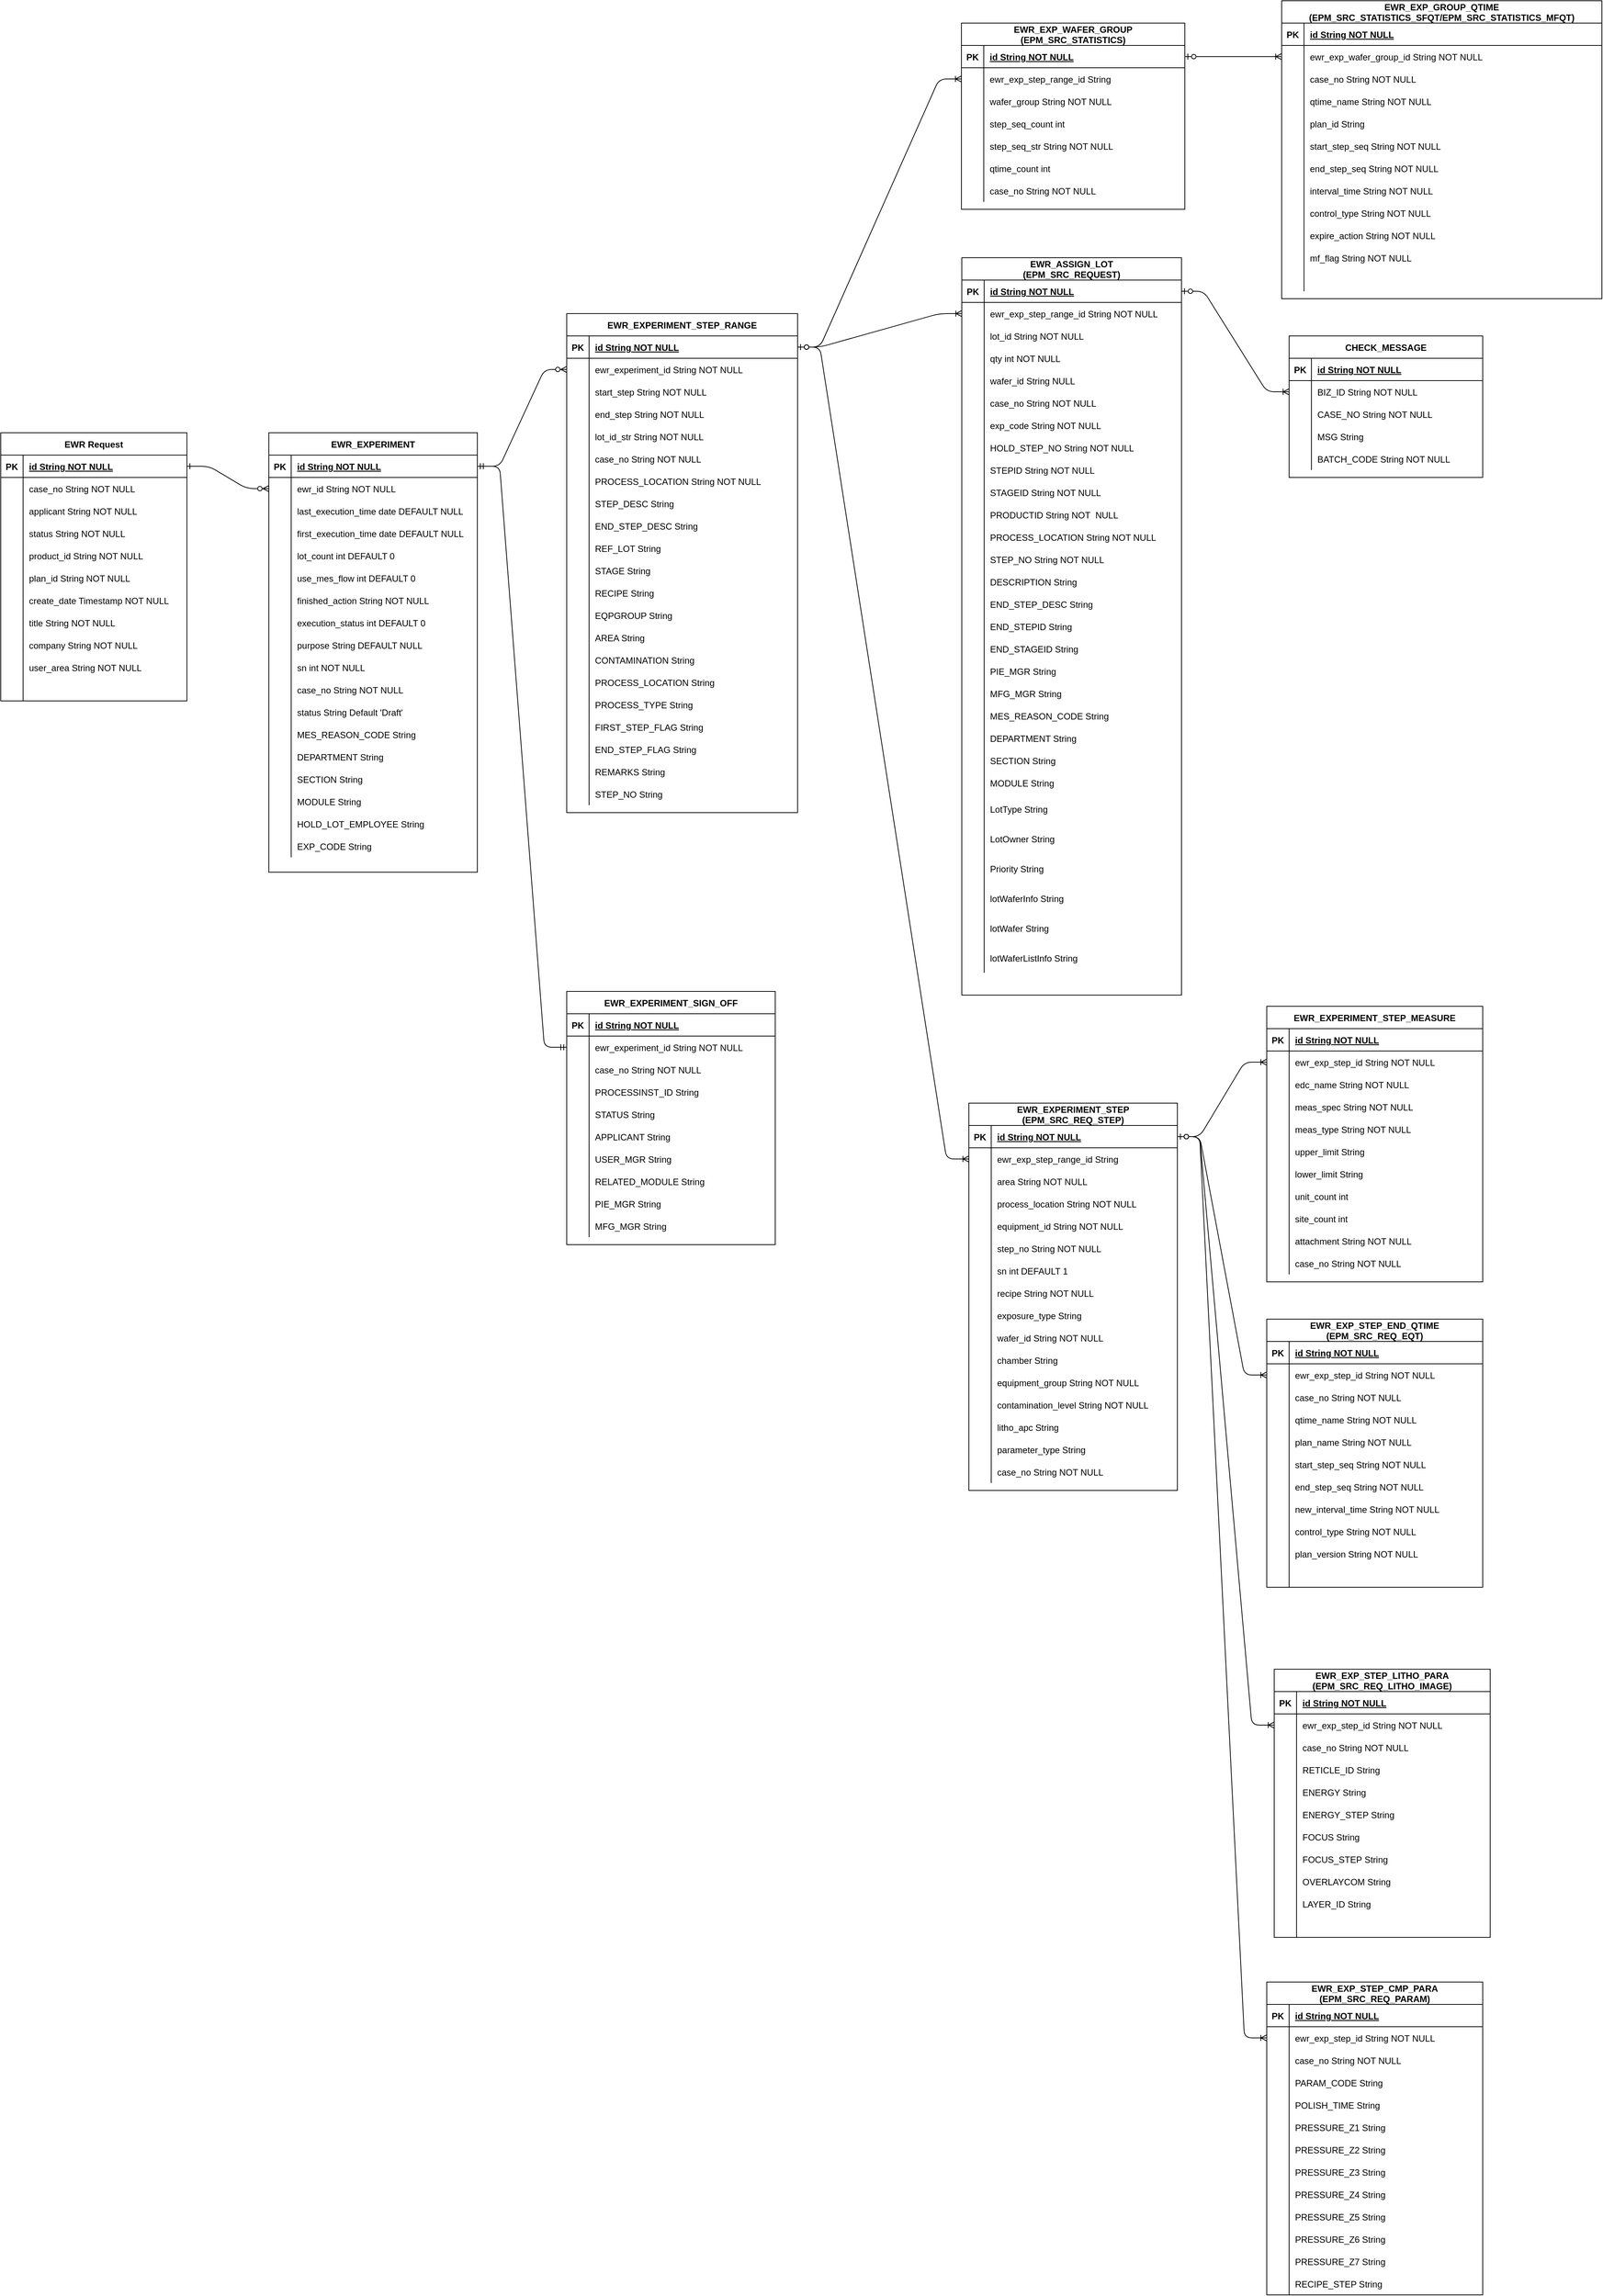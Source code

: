 <mxfile version="13.6.4" type="github">
  <diagram id="1Sy0_TXh9xAlmua2igls" name="Page-1">
    <mxGraphModel dx="1422" dy="714" grid="1" gridSize="10" guides="1" tooltips="1" connect="1" arrows="1" fold="1" page="1" pageScale="1" pageWidth="827" pageHeight="1169" math="0" shadow="0">
      <root>
        <mxCell id="0" />
        <mxCell id="1" parent="0" />
        <mxCell id="8hqIu6tpNmQfpGZRK0oC-1" value="" style="edgeStyle=entityRelationEdgeStyle;endArrow=ERzeroToMany;startArrow=ERone;endFill=1;startFill=0;" parent="1" source="8hqIu6tpNmQfpGZRK0oC-246" target="8hqIu6tpNmQfpGZRK0oC-197" edge="1">
          <mxGeometry width="100" height="100" relative="1" as="geometry">
            <mxPoint x="330" y="1510" as="sourcePoint" />
            <mxPoint x="430" y="1410" as="targetPoint" />
          </mxGeometry>
        </mxCell>
        <mxCell id="8hqIu6tpNmQfpGZRK0oC-2" value="" style="edgeStyle=entityRelationEdgeStyle;endArrow=ERzeroToMany;startArrow=ERone;endFill=1;startFill=0;" parent="1" source="8hqIu6tpNmQfpGZRK0oC-194" target="8hqIu6tpNmQfpGZRK0oC-280" edge="1">
          <mxGeometry width="100" height="100" relative="1" as="geometry">
            <mxPoint x="450" y="970" as="sourcePoint" />
            <mxPoint x="510" y="995" as="targetPoint" />
          </mxGeometry>
        </mxCell>
        <mxCell id="8hqIu6tpNmQfpGZRK0oC-3" value="" style="edgeStyle=entityRelationEdgeStyle;fontSize=12;html=1;endArrow=ERoneToMany;startArrow=ERzeroToOne;" parent="1" source="8hqIu6tpNmQfpGZRK0oC-277" target="8hqIu6tpNmQfpGZRK0oC-122" edge="1">
          <mxGeometry width="100" height="100" relative="1" as="geometry">
            <mxPoint x="420" y="1420" as="sourcePoint" />
            <mxPoint x="520" y="1320" as="targetPoint" />
          </mxGeometry>
        </mxCell>
        <mxCell id="8hqIu6tpNmQfpGZRK0oC-4" value="" style="edgeStyle=entityRelationEdgeStyle;fontSize=12;html=1;endArrow=ERoneToMany;startArrow=ERzeroToOne;entryX=0;entryY=0.5;entryDx=0;entryDy=0;" parent="1" source="8hqIu6tpNmQfpGZRK0oC-277" target="8hqIu6tpNmQfpGZRK0oC-9" edge="1">
          <mxGeometry width="100" height="100" relative="1" as="geometry">
            <mxPoint x="200" y="1710" as="sourcePoint" />
            <mxPoint x="300" y="1610" as="targetPoint" />
          </mxGeometry>
        </mxCell>
        <mxCell id="8hqIu6tpNmQfpGZRK0oC-54" value="" style="edgeStyle=entityRelationEdgeStyle;fontSize=12;html=1;endArrow=ERoneToMany;startArrow=ERzeroToOne;exitX=1;exitY=0.5;exitDx=0;exitDy=0;entryX=0;entryY=0.5;entryDx=0;entryDy=0;" parent="1" source="8hqIu6tpNmQfpGZRK0oC-6" target="8hqIu6tpNmQfpGZRK0oC-339" edge="1">
          <mxGeometry width="100" height="100" relative="1" as="geometry">
            <mxPoint x="1860" y="1405" as="sourcePoint" />
            <mxPoint x="1960" y="1305" as="targetPoint" />
          </mxGeometry>
        </mxCell>
        <mxCell id="8hqIu6tpNmQfpGZRK0oC-93" value="" style="edgeStyle=entityRelationEdgeStyle;fontSize=12;html=1;endArrow=ERoneToMany;startArrow=ERzeroToOne;exitX=1;exitY=0.5;exitDx=0;exitDy=0;entryX=0;entryY=0.5;entryDx=0;entryDy=0;" parent="1" source="8hqIu6tpNmQfpGZRK0oC-96" target="8hqIu6tpNmQfpGZRK0oC-60" edge="1">
          <mxGeometry width="100" height="100" relative="1" as="geometry">
            <mxPoint x="1888" y="730" as="sourcePoint" />
            <mxPoint x="1988" y="630" as="targetPoint" />
          </mxGeometry>
        </mxCell>
        <mxCell id="8hqIu6tpNmQfpGZRK0oC-94" value="" style="edgeStyle=entityRelationEdgeStyle;fontSize=12;html=1;endArrow=ERoneToMany;startArrow=ERzeroToOne;exitX=1;exitY=0.5;exitDx=0;exitDy=0;entryX=0;entryY=0.5;entryDx=0;entryDy=0;" parent="1" source="8hqIu6tpNmQfpGZRK0oC-6" target="8hqIu6tpNmQfpGZRK0oC-373" edge="1">
          <mxGeometry width="100" height="100" relative="1" as="geometry">
            <mxPoint x="1940" y="1465" as="sourcePoint" />
            <mxPoint x="2040" y="1365" as="targetPoint" />
          </mxGeometry>
        </mxCell>
        <mxCell id="8hqIu6tpNmQfpGZRK0oC-117" value="" style="edgeStyle=entityRelationEdgeStyle;fontSize=12;html=1;endArrow=ERoneToMany;startArrow=ERzeroToOne;exitX=1;exitY=0.5;exitDx=0;exitDy=0;entryX=0;entryY=0.5;entryDx=0;entryDy=0;" parent="1" source="8hqIu6tpNmQfpGZRK0oC-6" target="8hqIu6tpNmQfpGZRK0oC-407" edge="1">
          <mxGeometry width="100" height="100" relative="1" as="geometry">
            <mxPoint x="1790" y="1455" as="sourcePoint" />
            <mxPoint x="1890" y="1355" as="targetPoint" />
          </mxGeometry>
        </mxCell>
        <mxCell id="8hqIu6tpNmQfpGZRK0oC-191" value="" style="edgeStyle=entityRelationEdgeStyle;fontSize=12;html=1;endArrow=ERoneToMany;startArrow=ERzeroToOne;exitX=1;exitY=0.5;exitDx=0;exitDy=0;" parent="1" source="8hqIu6tpNmQfpGZRK0oC-6" target="8hqIu6tpNmQfpGZRK0oC-441" edge="1">
          <mxGeometry width="100" height="100" relative="1" as="geometry">
            <mxPoint x="1790" y="1375" as="sourcePoint" />
            <mxPoint x="1890" y="1275" as="targetPoint" />
          </mxGeometry>
        </mxCell>
        <mxCell id="8hqIu6tpNmQfpGZRK0oC-192" value="" style="edgeStyle=entityRelationEdgeStyle;fontSize=12;html=1;endArrow=ERmandOne;startArrow=ERmandOne;exitX=1;exitY=0.5;exitDx=0;exitDy=0;entryX=0;entryY=0.5;entryDx=0;entryDy=0;" parent="1" source="8hqIu6tpNmQfpGZRK0oC-194" target="8hqIu6tpNmQfpGZRK0oC-308" edge="1">
          <mxGeometry width="100" height="100" relative="1" as="geometry">
            <mxPoint x="850" y="1190" as="sourcePoint" />
            <mxPoint x="950" y="1090" as="targetPoint" />
          </mxGeometry>
        </mxCell>
        <mxCell id="d4iNR7_XQfnhpuLEzn-K-14" value="" style="edgeStyle=entityRelationEdgeStyle;fontSize=12;html=1;endArrow=ERoneToMany;startArrow=ERzeroToOne;exitX=1;exitY=0.5;exitDx=0;exitDy=0;entryX=0;entryY=0.5;entryDx=0;entryDy=0;" parent="1" source="8hqIu6tpNmQfpGZRK0oC-119" target="d4iNR7_XQfnhpuLEzn-K-5" edge="1">
          <mxGeometry width="100" height="100" relative="1" as="geometry">
            <mxPoint x="1788" y="880" as="sourcePoint" />
            <mxPoint x="1888" y="780" as="targetPoint" />
          </mxGeometry>
        </mxCell>
        <mxCell id="8hqIu6tpNmQfpGZRK0oC-95" value="EWR_EXP_WAFER_GROUP&#xa;(EPM_SRC_STATISTICS)" style="shape=table;startSize=30;container=1;collapsible=1;childLayout=tableLayout;fixedRows=1;rowLines=0;fontStyle=1;align=center;resizeLast=1;" parent="1" vertex="1" treatAsSingle="0">
          <mxGeometry x="1370" y="360" width="300" height="250" as="geometry">
            <mxRectangle x="1370" y="360" width="190" height="30" as="alternateBounds" />
          </mxGeometry>
        </mxCell>
        <mxCell id="8hqIu6tpNmQfpGZRK0oC-96" value="" style="shape=partialRectangle;collapsible=0;dropTarget=0;pointerEvents=0;fillColor=none;top=0;left=0;bottom=1;right=0;points=[[0,0.5],[1,0.5]];portConstraint=eastwest;" parent="8hqIu6tpNmQfpGZRK0oC-95" vertex="1" treatAsSingle="0">
          <mxGeometry y="30" width="300" height="30" as="geometry" />
        </mxCell>
        <mxCell id="8hqIu6tpNmQfpGZRK0oC-97" value="PK" style="shape=partialRectangle;connectable=0;fillColor=none;top=0;left=0;bottom=0;right=0;fontStyle=1;overflow=hidden;" parent="8hqIu6tpNmQfpGZRK0oC-96" vertex="1">
          <mxGeometry width="30" height="30" as="geometry" />
        </mxCell>
        <mxCell id="8hqIu6tpNmQfpGZRK0oC-98" value="id String NOT NULL" style="shape=partialRectangle;connectable=0;fillColor=none;top=0;left=0;bottom=0;right=0;align=left;spacingLeft=6;fontStyle=5;overflow=hidden;" parent="8hqIu6tpNmQfpGZRK0oC-96" vertex="1">
          <mxGeometry x="30" width="270" height="30" as="geometry" />
        </mxCell>
        <mxCell id="8hqIu6tpNmQfpGZRK0oC-99" value="" style="shape=partialRectangle;collapsible=0;dropTarget=0;pointerEvents=0;fillColor=none;top=0;left=0;bottom=0;right=0;points=[[0,0.5],[1,0.5]];portConstraint=eastwest;" parent="8hqIu6tpNmQfpGZRK0oC-95" vertex="1" treatAsSingle="0">
          <mxGeometry y="60" width="300" height="30" as="geometry" />
        </mxCell>
        <mxCell id="8hqIu6tpNmQfpGZRK0oC-100" value="" style="shape=partialRectangle;connectable=0;fillColor=none;top=0;left=0;bottom=0;right=0;editable=1;overflow=hidden;" parent="8hqIu6tpNmQfpGZRK0oC-99" vertex="1">
          <mxGeometry width="30" height="30" as="geometry" />
        </mxCell>
        <mxCell id="8hqIu6tpNmQfpGZRK0oC-101" value="ewr_exp_step_range_id String" style="shape=partialRectangle;connectable=0;fillColor=none;top=0;left=0;bottom=0;right=0;align=left;spacingLeft=6;overflow=hidden;" parent="8hqIu6tpNmQfpGZRK0oC-99" vertex="1">
          <mxGeometry x="30" width="270" height="30" as="geometry" />
        </mxCell>
        <mxCell id="8hqIu6tpNmQfpGZRK0oC-102" value="" style="shape=partialRectangle;collapsible=0;dropTarget=0;pointerEvents=0;fillColor=none;top=0;left=0;bottom=0;right=0;points=[[0,0.5],[1,0.5]];portConstraint=eastwest;" parent="8hqIu6tpNmQfpGZRK0oC-95" vertex="1" treatAsSingle="0">
          <mxGeometry y="90" width="300" height="30" as="geometry" />
        </mxCell>
        <mxCell id="8hqIu6tpNmQfpGZRK0oC-103" value="" style="shape=partialRectangle;connectable=0;fillColor=none;top=0;left=0;bottom=0;right=0;editable=1;overflow=hidden;" parent="8hqIu6tpNmQfpGZRK0oC-102" vertex="1">
          <mxGeometry width="30" height="30" as="geometry" />
        </mxCell>
        <mxCell id="8hqIu6tpNmQfpGZRK0oC-104" value="wafer_group String NOT NULL" style="shape=partialRectangle;connectable=0;fillColor=none;top=0;left=0;bottom=0;right=0;align=left;spacingLeft=6;overflow=hidden;" parent="8hqIu6tpNmQfpGZRK0oC-102" vertex="1">
          <mxGeometry x="30" width="270" height="30" as="geometry" />
        </mxCell>
        <mxCell id="8hqIu6tpNmQfpGZRK0oC-105" value="" style="shape=partialRectangle;collapsible=0;dropTarget=0;pointerEvents=0;fillColor=none;top=0;left=0;bottom=0;right=0;points=[[0,0.5],[1,0.5]];portConstraint=eastwest;" parent="8hqIu6tpNmQfpGZRK0oC-95" vertex="1" treatAsSingle="0">
          <mxGeometry y="120" width="300" height="30" as="geometry" />
        </mxCell>
        <mxCell id="8hqIu6tpNmQfpGZRK0oC-106" value="" style="shape=partialRectangle;connectable=0;fillColor=none;top=0;left=0;bottom=0;right=0;editable=1;overflow=hidden;" parent="8hqIu6tpNmQfpGZRK0oC-105" vertex="1">
          <mxGeometry width="30" height="30" as="geometry" />
        </mxCell>
        <mxCell id="8hqIu6tpNmQfpGZRK0oC-107" value="step_seq_count int" style="shape=partialRectangle;connectable=0;fillColor=none;top=0;left=0;bottom=0;right=0;align=left;spacingLeft=6;overflow=hidden;" parent="8hqIu6tpNmQfpGZRK0oC-105" vertex="1">
          <mxGeometry x="30" width="270" height="30" as="geometry" />
        </mxCell>
        <mxCell id="8hqIu6tpNmQfpGZRK0oC-108" style="shape=partialRectangle;collapsible=0;dropTarget=0;pointerEvents=0;fillColor=none;top=0;left=0;bottom=0;right=0;points=[[0,0.5],[1,0.5]];portConstraint=eastwest;" parent="8hqIu6tpNmQfpGZRK0oC-95" vertex="1" treatAsSingle="0">
          <mxGeometry y="150" width="300" height="30" as="geometry" />
        </mxCell>
        <mxCell id="8hqIu6tpNmQfpGZRK0oC-109" style="shape=partialRectangle;connectable=0;fillColor=none;top=0;left=0;bottom=0;right=0;editable=1;overflow=hidden;" parent="8hqIu6tpNmQfpGZRK0oC-108" vertex="1">
          <mxGeometry width="30" height="30" as="geometry" />
        </mxCell>
        <mxCell id="8hqIu6tpNmQfpGZRK0oC-110" value="step_seq_str String NOT NULL" style="shape=partialRectangle;connectable=0;fillColor=none;top=0;left=0;bottom=0;right=0;align=left;spacingLeft=6;overflow=hidden;" parent="8hqIu6tpNmQfpGZRK0oC-108" vertex="1">
          <mxGeometry x="30" width="270" height="30" as="geometry" />
        </mxCell>
        <mxCell id="8hqIu6tpNmQfpGZRK0oC-111" style="shape=partialRectangle;collapsible=0;dropTarget=0;pointerEvents=0;fillColor=none;top=0;left=0;bottom=0;right=0;points=[[0,0.5],[1,0.5]];portConstraint=eastwest;" parent="8hqIu6tpNmQfpGZRK0oC-95" vertex="1" treatAsSingle="0">
          <mxGeometry y="180" width="300" height="30" as="geometry" />
        </mxCell>
        <mxCell id="8hqIu6tpNmQfpGZRK0oC-112" style="shape=partialRectangle;connectable=0;fillColor=none;top=0;left=0;bottom=0;right=0;editable=1;overflow=hidden;" parent="8hqIu6tpNmQfpGZRK0oC-111" vertex="1">
          <mxGeometry width="30" height="30" as="geometry" />
        </mxCell>
        <mxCell id="8hqIu6tpNmQfpGZRK0oC-113" value="qtime_count int" style="shape=partialRectangle;connectable=0;fillColor=none;top=0;left=0;bottom=0;right=0;align=left;spacingLeft=6;overflow=hidden;" parent="8hqIu6tpNmQfpGZRK0oC-111" vertex="1">
          <mxGeometry x="30" width="270" height="30" as="geometry" />
        </mxCell>
        <mxCell id="8hqIu6tpNmQfpGZRK0oC-114" style="shape=partialRectangle;collapsible=0;dropTarget=0;pointerEvents=0;fillColor=none;top=0;left=0;bottom=0;right=0;points=[[0,0.5],[1,0.5]];portConstraint=eastwest;" parent="8hqIu6tpNmQfpGZRK0oC-95" vertex="1" treatAsSingle="0">
          <mxGeometry y="210" width="300" height="30" as="geometry" />
        </mxCell>
        <mxCell id="8hqIu6tpNmQfpGZRK0oC-115" style="shape=partialRectangle;connectable=0;fillColor=none;top=0;left=0;bottom=0;right=0;editable=1;overflow=hidden;" parent="8hqIu6tpNmQfpGZRK0oC-114" vertex="1">
          <mxGeometry width="30" height="30" as="geometry" />
        </mxCell>
        <mxCell id="8hqIu6tpNmQfpGZRK0oC-116" value="case_no String NOT NULL" style="shape=partialRectangle;connectable=0;fillColor=none;top=0;left=0;bottom=0;right=0;align=left;spacingLeft=6;overflow=hidden;" parent="8hqIu6tpNmQfpGZRK0oC-114" vertex="1">
          <mxGeometry x="30" width="270" height="30" as="geometry" />
        </mxCell>
        <mxCell id="8hqIu6tpNmQfpGZRK0oC-56" value="EWR_EXP_GROUP_QTIME&#xa;(EPM_SRC_STATISTICS_SFQT/EPM_SRC_STATISTICS_MFQT)" style="shape=table;startSize=30;container=1;collapsible=1;childLayout=tableLayout;fixedRows=1;rowLines=0;fontStyle=1;align=center;resizeLast=1;" parent="1" vertex="1" treatAsSingle="0">
          <mxGeometry x="1800" y="330" width="430" height="400" as="geometry">
            <mxRectangle x="1710" y="360" width="390" height="30" as="alternateBounds" />
          </mxGeometry>
        </mxCell>
        <mxCell id="8hqIu6tpNmQfpGZRK0oC-57" value="" style="shape=partialRectangle;collapsible=0;dropTarget=0;pointerEvents=0;fillColor=none;top=0;left=0;bottom=1;right=0;points=[[0,0.5],[1,0.5]];portConstraint=eastwest;" parent="8hqIu6tpNmQfpGZRK0oC-56" vertex="1" treatAsSingle="0">
          <mxGeometry y="30" width="430" height="30" as="geometry" />
        </mxCell>
        <mxCell id="8hqIu6tpNmQfpGZRK0oC-58" value="PK" style="shape=partialRectangle;connectable=0;fillColor=none;top=0;left=0;bottom=0;right=0;fontStyle=1;overflow=hidden;" parent="8hqIu6tpNmQfpGZRK0oC-57" vertex="1">
          <mxGeometry width="30" height="30" as="geometry" />
        </mxCell>
        <mxCell id="8hqIu6tpNmQfpGZRK0oC-59" value="id String NOT NULL" style="shape=partialRectangle;connectable=0;fillColor=none;top=0;left=0;bottom=0;right=0;align=left;spacingLeft=6;fontStyle=5;overflow=hidden;" parent="8hqIu6tpNmQfpGZRK0oC-57" vertex="1">
          <mxGeometry x="30" width="400" height="30" as="geometry" />
        </mxCell>
        <mxCell id="8hqIu6tpNmQfpGZRK0oC-60" value="" style="shape=partialRectangle;collapsible=0;dropTarget=0;pointerEvents=0;fillColor=none;top=0;left=0;bottom=0;right=0;points=[[0,0.5],[1,0.5]];portConstraint=eastwest;" parent="8hqIu6tpNmQfpGZRK0oC-56" vertex="1" treatAsSingle="0">
          <mxGeometry y="60" width="430" height="30" as="geometry" />
        </mxCell>
        <mxCell id="8hqIu6tpNmQfpGZRK0oC-61" value="" style="shape=partialRectangle;connectable=0;fillColor=none;top=0;left=0;bottom=0;right=0;editable=1;overflow=hidden;" parent="8hqIu6tpNmQfpGZRK0oC-60" vertex="1">
          <mxGeometry width="30" height="30" as="geometry" />
        </mxCell>
        <mxCell id="8hqIu6tpNmQfpGZRK0oC-62" value="ewr_exp_wafer_group_id String NOT NULL" style="shape=partialRectangle;connectable=0;fillColor=none;top=0;left=0;bottom=0;right=0;align=left;spacingLeft=6;overflow=hidden;" parent="8hqIu6tpNmQfpGZRK0oC-60" vertex="1">
          <mxGeometry x="30" width="400" height="30" as="geometry" />
        </mxCell>
        <mxCell id="8hqIu6tpNmQfpGZRK0oC-63" value="" style="shape=partialRectangle;collapsible=0;dropTarget=0;pointerEvents=0;fillColor=none;top=0;left=0;bottom=0;right=0;points=[[0,0.5],[1,0.5]];portConstraint=eastwest;" parent="8hqIu6tpNmQfpGZRK0oC-56" vertex="1" treatAsSingle="0">
          <mxGeometry y="90" width="430" height="30" as="geometry" />
        </mxCell>
        <mxCell id="8hqIu6tpNmQfpGZRK0oC-64" value="" style="shape=partialRectangle;connectable=0;fillColor=none;top=0;left=0;bottom=0;right=0;editable=1;overflow=hidden;" parent="8hqIu6tpNmQfpGZRK0oC-63" vertex="1">
          <mxGeometry width="30" height="30" as="geometry" />
        </mxCell>
        <mxCell id="8hqIu6tpNmQfpGZRK0oC-65" value="case_no String NOT NULL" style="shape=partialRectangle;connectable=0;fillColor=none;top=0;left=0;bottom=0;right=0;align=left;spacingLeft=6;overflow=hidden;" parent="8hqIu6tpNmQfpGZRK0oC-63" vertex="1">
          <mxGeometry x="30" width="400" height="30" as="geometry" />
        </mxCell>
        <mxCell id="8hqIu6tpNmQfpGZRK0oC-66" value="" style="shape=partialRectangle;collapsible=0;dropTarget=0;pointerEvents=0;fillColor=none;top=0;left=0;bottom=0;right=0;points=[[0,0.5],[1,0.5]];portConstraint=eastwest;" parent="8hqIu6tpNmQfpGZRK0oC-56" vertex="1" treatAsSingle="0">
          <mxGeometry y="120" width="430" height="30" as="geometry" />
        </mxCell>
        <mxCell id="8hqIu6tpNmQfpGZRK0oC-67" value="" style="shape=partialRectangle;connectable=0;fillColor=none;top=0;left=0;bottom=0;right=0;editable=1;overflow=hidden;" parent="8hqIu6tpNmQfpGZRK0oC-66" vertex="1">
          <mxGeometry width="30" height="30" as="geometry" />
        </mxCell>
        <mxCell id="8hqIu6tpNmQfpGZRK0oC-68" value="qtime_name String NOT NULL" style="shape=partialRectangle;connectable=0;fillColor=none;top=0;left=0;bottom=0;right=0;align=left;spacingLeft=6;overflow=hidden;" parent="8hqIu6tpNmQfpGZRK0oC-66" vertex="1">
          <mxGeometry x="30" width="400" height="30" as="geometry" />
        </mxCell>
        <mxCell id="8hqIu6tpNmQfpGZRK0oC-69" style="shape=partialRectangle;collapsible=0;dropTarget=0;pointerEvents=0;fillColor=none;top=0;left=0;bottom=0;right=0;points=[[0,0.5],[1,0.5]];portConstraint=eastwest;" parent="8hqIu6tpNmQfpGZRK0oC-56" vertex="1" treatAsSingle="0">
          <mxGeometry y="150" width="430" height="30" as="geometry" />
        </mxCell>
        <mxCell id="8hqIu6tpNmQfpGZRK0oC-70" style="shape=partialRectangle;connectable=0;fillColor=none;top=0;left=0;bottom=0;right=0;editable=1;overflow=hidden;" parent="8hqIu6tpNmQfpGZRK0oC-69" vertex="1">
          <mxGeometry width="30" height="30" as="geometry" />
        </mxCell>
        <mxCell id="8hqIu6tpNmQfpGZRK0oC-71" value="plan_id String" style="shape=partialRectangle;connectable=0;fillColor=none;top=0;left=0;bottom=0;right=0;align=left;spacingLeft=6;overflow=hidden;" parent="8hqIu6tpNmQfpGZRK0oC-69" vertex="1">
          <mxGeometry x="30" width="400" height="30" as="geometry" />
        </mxCell>
        <mxCell id="8hqIu6tpNmQfpGZRK0oC-72" style="shape=partialRectangle;collapsible=0;dropTarget=0;pointerEvents=0;fillColor=none;top=0;left=0;bottom=0;right=0;points=[[0,0.5],[1,0.5]];portConstraint=eastwest;" parent="8hqIu6tpNmQfpGZRK0oC-56" vertex="1" treatAsSingle="0">
          <mxGeometry y="180" width="430" height="30" as="geometry" />
        </mxCell>
        <mxCell id="8hqIu6tpNmQfpGZRK0oC-73" style="shape=partialRectangle;connectable=0;fillColor=none;top=0;left=0;bottom=0;right=0;editable=1;overflow=hidden;" parent="8hqIu6tpNmQfpGZRK0oC-72" vertex="1">
          <mxGeometry width="30" height="30" as="geometry" />
        </mxCell>
        <mxCell id="8hqIu6tpNmQfpGZRK0oC-74" value="start_step_seq String NOT NULL" style="shape=partialRectangle;connectable=0;fillColor=none;top=0;left=0;bottom=0;right=0;align=left;spacingLeft=6;overflow=hidden;" parent="8hqIu6tpNmQfpGZRK0oC-72" vertex="1">
          <mxGeometry x="30" width="400" height="30" as="geometry" />
        </mxCell>
        <mxCell id="8hqIu6tpNmQfpGZRK0oC-75" style="shape=partialRectangle;collapsible=0;dropTarget=0;pointerEvents=0;fillColor=none;top=0;left=0;bottom=0;right=0;points=[[0,0.5],[1,0.5]];portConstraint=eastwest;" parent="8hqIu6tpNmQfpGZRK0oC-56" vertex="1" treatAsSingle="0">
          <mxGeometry y="210" width="430" height="30" as="geometry" />
        </mxCell>
        <mxCell id="8hqIu6tpNmQfpGZRK0oC-76" style="shape=partialRectangle;connectable=0;fillColor=none;top=0;left=0;bottom=0;right=0;editable=1;overflow=hidden;" parent="8hqIu6tpNmQfpGZRK0oC-75" vertex="1">
          <mxGeometry width="30" height="30" as="geometry" />
        </mxCell>
        <mxCell id="8hqIu6tpNmQfpGZRK0oC-77" value="end_step_seq String NOT NULL" style="shape=partialRectangle;connectable=0;fillColor=none;top=0;left=0;bottom=0;right=0;align=left;spacingLeft=6;overflow=hidden;" parent="8hqIu6tpNmQfpGZRK0oC-75" vertex="1">
          <mxGeometry x="30" width="400" height="30" as="geometry" />
        </mxCell>
        <mxCell id="8hqIu6tpNmQfpGZRK0oC-78" style="shape=partialRectangle;collapsible=0;dropTarget=0;pointerEvents=0;fillColor=none;top=0;left=0;bottom=0;right=0;points=[[0,0.5],[1,0.5]];portConstraint=eastwest;" parent="8hqIu6tpNmQfpGZRK0oC-56" vertex="1" treatAsSingle="0">
          <mxGeometry y="240" width="430" height="30" as="geometry" />
        </mxCell>
        <mxCell id="8hqIu6tpNmQfpGZRK0oC-79" style="shape=partialRectangle;connectable=0;fillColor=none;top=0;left=0;bottom=0;right=0;editable=1;overflow=hidden;" parent="8hqIu6tpNmQfpGZRK0oC-78" vertex="1">
          <mxGeometry width="30" height="30" as="geometry" />
        </mxCell>
        <mxCell id="8hqIu6tpNmQfpGZRK0oC-80" value="interval_time String NOT NULL" style="shape=partialRectangle;connectable=0;fillColor=none;top=0;left=0;bottom=0;right=0;align=left;spacingLeft=6;overflow=hidden;" parent="8hqIu6tpNmQfpGZRK0oC-78" vertex="1">
          <mxGeometry x="30" width="400" height="30" as="geometry" />
        </mxCell>
        <mxCell id="8hqIu6tpNmQfpGZRK0oC-81" style="shape=partialRectangle;collapsible=0;dropTarget=0;pointerEvents=0;fillColor=none;top=0;left=0;bottom=0;right=0;points=[[0,0.5],[1,0.5]];portConstraint=eastwest;" parent="8hqIu6tpNmQfpGZRK0oC-56" vertex="1" treatAsSingle="0">
          <mxGeometry y="270" width="430" height="30" as="geometry" />
        </mxCell>
        <mxCell id="8hqIu6tpNmQfpGZRK0oC-82" style="shape=partialRectangle;connectable=0;fillColor=none;top=0;left=0;bottom=0;right=0;editable=1;overflow=hidden;" parent="8hqIu6tpNmQfpGZRK0oC-81" vertex="1">
          <mxGeometry width="30" height="30" as="geometry" />
        </mxCell>
        <mxCell id="8hqIu6tpNmQfpGZRK0oC-83" value="control_type String NOT NULL" style="shape=partialRectangle;connectable=0;fillColor=none;top=0;left=0;bottom=0;right=0;align=left;spacingLeft=6;overflow=hidden;" parent="8hqIu6tpNmQfpGZRK0oC-81" vertex="1">
          <mxGeometry x="30" width="400" height="30" as="geometry" />
        </mxCell>
        <mxCell id="8hqIu6tpNmQfpGZRK0oC-84" style="shape=partialRectangle;collapsible=0;dropTarget=0;pointerEvents=0;fillColor=none;top=0;left=0;bottom=0;right=0;points=[[0,0.5],[1,0.5]];portConstraint=eastwest;" parent="8hqIu6tpNmQfpGZRK0oC-56" vertex="1" treatAsSingle="0">
          <mxGeometry y="300" width="430" height="30" as="geometry" />
        </mxCell>
        <mxCell id="8hqIu6tpNmQfpGZRK0oC-85" style="shape=partialRectangle;connectable=0;fillColor=none;top=0;left=0;bottom=0;right=0;editable=1;overflow=hidden;" parent="8hqIu6tpNmQfpGZRK0oC-84" vertex="1">
          <mxGeometry width="30" height="30" as="geometry" />
        </mxCell>
        <mxCell id="8hqIu6tpNmQfpGZRK0oC-86" value="expire_action String NOT NULL" style="shape=partialRectangle;connectable=0;fillColor=none;top=0;left=0;bottom=0;right=0;align=left;spacingLeft=6;overflow=hidden;" parent="8hqIu6tpNmQfpGZRK0oC-84" vertex="1">
          <mxGeometry x="30" width="400" height="30" as="geometry" />
        </mxCell>
        <mxCell id="8hqIu6tpNmQfpGZRK0oC-87" style="shape=partialRectangle;collapsible=0;dropTarget=0;pointerEvents=0;fillColor=none;top=0;left=0;bottom=0;right=0;points=[[0,0.5],[1,0.5]];portConstraint=eastwest;" parent="8hqIu6tpNmQfpGZRK0oC-56" vertex="1" treatAsSingle="0">
          <mxGeometry y="330" width="430" height="30" as="geometry" />
        </mxCell>
        <mxCell id="8hqIu6tpNmQfpGZRK0oC-88" style="shape=partialRectangle;connectable=0;fillColor=none;top=0;left=0;bottom=0;right=0;editable=1;overflow=hidden;" parent="8hqIu6tpNmQfpGZRK0oC-87" vertex="1">
          <mxGeometry width="30" height="30" as="geometry" />
        </mxCell>
        <mxCell id="8hqIu6tpNmQfpGZRK0oC-89" value="mf_flag String NOT NULL" style="shape=partialRectangle;connectable=0;fillColor=none;top=0;left=0;bottom=0;right=0;align=left;spacingLeft=6;overflow=hidden;" parent="8hqIu6tpNmQfpGZRK0oC-87" vertex="1">
          <mxGeometry x="30" width="400" height="30" as="geometry" />
        </mxCell>
        <mxCell id="8hqIu6tpNmQfpGZRK0oC-90" style="shape=partialRectangle;collapsible=0;dropTarget=0;pointerEvents=0;fillColor=none;top=0;left=0;bottom=0;right=0;points=[[0,0.5],[1,0.5]];portConstraint=eastwest;" parent="8hqIu6tpNmQfpGZRK0oC-56" vertex="1" treatAsSingle="0">
          <mxGeometry y="360" width="430" height="30" as="geometry" />
        </mxCell>
        <mxCell id="8hqIu6tpNmQfpGZRK0oC-91" style="shape=partialRectangle;connectable=0;fillColor=none;top=0;left=0;bottom=0;right=0;editable=1;overflow=hidden;" parent="8hqIu6tpNmQfpGZRK0oC-90" vertex="1">
          <mxGeometry width="30" height="30" as="geometry" />
        </mxCell>
        <mxCell id="8hqIu6tpNmQfpGZRK0oC-92" style="shape=partialRectangle;connectable=0;fillColor=none;top=0;left=0;bottom=0;right=0;align=left;spacingLeft=6;overflow=hidden;" parent="8hqIu6tpNmQfpGZRK0oC-90" vertex="1">
          <mxGeometry x="30" width="400" height="30" as="geometry" />
        </mxCell>
        <mxCell id="8hqIu6tpNmQfpGZRK0oC-193" value="EWR_EXPERIMENT" style="shape=table;startSize=30;container=1;collapsible=1;childLayout=tableLayout;fixedRows=1;rowLines=0;fontStyle=1;align=center;resizeLast=1;" parent="1" vertex="1" treatAsSingle="0">
          <mxGeometry x="440" y="910" width="280" height="590" as="geometry">
            <mxRectangle x="440" y="910" width="160" height="30" as="alternateBounds" />
          </mxGeometry>
        </mxCell>
        <mxCell id="8hqIu6tpNmQfpGZRK0oC-194" value="" style="shape=partialRectangle;collapsible=0;dropTarget=0;pointerEvents=0;fillColor=none;points=[[0,0.5],[1,0.5]];portConstraint=eastwest;top=0;left=0;right=0;bottom=1;" parent="8hqIu6tpNmQfpGZRK0oC-193" vertex="1" treatAsSingle="0">
          <mxGeometry y="30" width="280" height="30" as="geometry" />
        </mxCell>
        <mxCell id="8hqIu6tpNmQfpGZRK0oC-195" value="PK" style="shape=partialRectangle;overflow=hidden;connectable=0;fillColor=none;top=0;left=0;bottom=0;right=0;fontStyle=1;" parent="8hqIu6tpNmQfpGZRK0oC-194" vertex="1">
          <mxGeometry width="30" height="30" as="geometry" />
        </mxCell>
        <mxCell id="8hqIu6tpNmQfpGZRK0oC-196" value="id String NOT NULL " style="shape=partialRectangle;overflow=hidden;connectable=0;fillColor=none;top=0;left=0;bottom=0;right=0;align=left;spacingLeft=6;fontStyle=5;" parent="8hqIu6tpNmQfpGZRK0oC-194" vertex="1">
          <mxGeometry x="30" width="250" height="30" as="geometry" />
        </mxCell>
        <mxCell id="8hqIu6tpNmQfpGZRK0oC-197" value="" style="shape=partialRectangle;collapsible=0;dropTarget=0;pointerEvents=0;fillColor=none;points=[[0,0.5],[1,0.5]];portConstraint=eastwest;top=0;left=0;right=0;bottom=0;" parent="8hqIu6tpNmQfpGZRK0oC-193" vertex="1" treatAsSingle="0">
          <mxGeometry y="60" width="280" height="30" as="geometry" />
        </mxCell>
        <mxCell id="8hqIu6tpNmQfpGZRK0oC-198" value="" style="shape=partialRectangle;overflow=hidden;connectable=0;fillColor=none;top=0;left=0;bottom=0;right=0;" parent="8hqIu6tpNmQfpGZRK0oC-197" vertex="1">
          <mxGeometry width="30" height="30" as="geometry" />
        </mxCell>
        <mxCell id="8hqIu6tpNmQfpGZRK0oC-199" value="ewr_id String NOT NULL" style="shape=partialRectangle;overflow=hidden;connectable=0;fillColor=none;top=0;left=0;bottom=0;right=0;align=left;spacingLeft=6;" parent="8hqIu6tpNmQfpGZRK0oC-197" vertex="1">
          <mxGeometry x="30" width="250" height="30" as="geometry" />
        </mxCell>
        <mxCell id="8hqIu6tpNmQfpGZRK0oC-200" value="" style="shape=partialRectangle;collapsible=0;dropTarget=0;pointerEvents=0;fillColor=none;points=[[0,0.5],[1,0.5]];portConstraint=eastwest;top=0;left=0;right=0;bottom=0;" parent="8hqIu6tpNmQfpGZRK0oC-193" vertex="1" treatAsSingle="0">
          <mxGeometry y="90" width="280" height="30" as="geometry" />
        </mxCell>
        <mxCell id="8hqIu6tpNmQfpGZRK0oC-201" value="" style="shape=partialRectangle;overflow=hidden;connectable=0;fillColor=none;top=0;left=0;bottom=0;right=0;" parent="8hqIu6tpNmQfpGZRK0oC-200" vertex="1">
          <mxGeometry width="30" height="30" as="geometry" />
        </mxCell>
        <mxCell id="8hqIu6tpNmQfpGZRK0oC-202" value="last_execution_time date DEFAULT NULL" style="shape=partialRectangle;overflow=hidden;connectable=0;fillColor=none;top=0;left=0;bottom=0;right=0;align=left;spacingLeft=6;" parent="8hqIu6tpNmQfpGZRK0oC-200" vertex="1">
          <mxGeometry x="30" width="250" height="30" as="geometry" />
        </mxCell>
        <mxCell id="8hqIu6tpNmQfpGZRK0oC-203" style="shape=partialRectangle;collapsible=0;dropTarget=0;pointerEvents=0;fillColor=none;points=[[0,0.5],[1,0.5]];portConstraint=eastwest;top=0;left=0;right=0;bottom=0;" parent="8hqIu6tpNmQfpGZRK0oC-193" vertex="1" treatAsSingle="0">
          <mxGeometry y="120" width="280" height="30" as="geometry" />
        </mxCell>
        <mxCell id="8hqIu6tpNmQfpGZRK0oC-204" style="shape=partialRectangle;overflow=hidden;connectable=0;fillColor=none;top=0;left=0;bottom=0;right=0;" parent="8hqIu6tpNmQfpGZRK0oC-203" vertex="1">
          <mxGeometry width="30" height="30" as="geometry" />
        </mxCell>
        <mxCell id="8hqIu6tpNmQfpGZRK0oC-205" value="first_execution_time date DEFAULT NULL" style="shape=partialRectangle;overflow=hidden;connectable=0;fillColor=none;top=0;left=0;bottom=0;right=0;align=left;spacingLeft=6;" parent="8hqIu6tpNmQfpGZRK0oC-203" vertex="1">
          <mxGeometry x="30" width="250" height="30" as="geometry" />
        </mxCell>
        <mxCell id="8hqIu6tpNmQfpGZRK0oC-206" style="shape=partialRectangle;collapsible=0;dropTarget=0;pointerEvents=0;fillColor=none;points=[[0,0.5],[1,0.5]];portConstraint=eastwest;top=0;left=0;right=0;bottom=0;" parent="8hqIu6tpNmQfpGZRK0oC-193" vertex="1" treatAsSingle="0">
          <mxGeometry y="150" width="280" height="30" as="geometry" />
        </mxCell>
        <mxCell id="8hqIu6tpNmQfpGZRK0oC-207" style="shape=partialRectangle;overflow=hidden;connectable=0;fillColor=none;top=0;left=0;bottom=0;right=0;" parent="8hqIu6tpNmQfpGZRK0oC-206" vertex="1">
          <mxGeometry width="30" height="30" as="geometry" />
        </mxCell>
        <mxCell id="8hqIu6tpNmQfpGZRK0oC-208" value="lot_count int DEFAULT 0" style="shape=partialRectangle;overflow=hidden;connectable=0;fillColor=none;top=0;left=0;bottom=0;right=0;align=left;spacingLeft=6;" parent="8hqIu6tpNmQfpGZRK0oC-206" vertex="1">
          <mxGeometry x="30" width="250" height="30" as="geometry" />
        </mxCell>
        <mxCell id="8hqIu6tpNmQfpGZRK0oC-209" style="shape=partialRectangle;collapsible=0;dropTarget=0;pointerEvents=0;fillColor=none;points=[[0,0.5],[1,0.5]];portConstraint=eastwest;top=0;left=0;right=0;bottom=0;" parent="8hqIu6tpNmQfpGZRK0oC-193" vertex="1" treatAsSingle="0">
          <mxGeometry y="180" width="280" height="30" as="geometry" />
        </mxCell>
        <mxCell id="8hqIu6tpNmQfpGZRK0oC-210" style="shape=partialRectangle;overflow=hidden;connectable=0;fillColor=none;top=0;left=0;bottom=0;right=0;" parent="8hqIu6tpNmQfpGZRK0oC-209" vertex="1">
          <mxGeometry width="30" height="30" as="geometry" />
        </mxCell>
        <mxCell id="8hqIu6tpNmQfpGZRK0oC-211" value="use_mes_flow int DEFAULT 0" style="shape=partialRectangle;overflow=hidden;connectable=0;fillColor=none;top=0;left=0;bottom=0;right=0;align=left;spacingLeft=6;" parent="8hqIu6tpNmQfpGZRK0oC-209" vertex="1">
          <mxGeometry x="30" width="250" height="30" as="geometry" />
        </mxCell>
        <mxCell id="8hqIu6tpNmQfpGZRK0oC-212" style="shape=partialRectangle;collapsible=0;dropTarget=0;pointerEvents=0;fillColor=none;points=[[0,0.5],[1,0.5]];portConstraint=eastwest;top=0;left=0;right=0;bottom=0;" parent="8hqIu6tpNmQfpGZRK0oC-193" vertex="1" treatAsSingle="0">
          <mxGeometry y="210" width="280" height="30" as="geometry" />
        </mxCell>
        <mxCell id="8hqIu6tpNmQfpGZRK0oC-213" style="shape=partialRectangle;overflow=hidden;connectable=0;fillColor=none;top=0;left=0;bottom=0;right=0;" parent="8hqIu6tpNmQfpGZRK0oC-212" vertex="1">
          <mxGeometry width="30" height="30" as="geometry" />
        </mxCell>
        <mxCell id="8hqIu6tpNmQfpGZRK0oC-214" value="finished_action String NOT NULL" style="shape=partialRectangle;overflow=hidden;connectable=0;fillColor=none;top=0;left=0;bottom=0;right=0;align=left;spacingLeft=6;" parent="8hqIu6tpNmQfpGZRK0oC-212" vertex="1">
          <mxGeometry x="30" width="250" height="30" as="geometry" />
        </mxCell>
        <mxCell id="8hqIu6tpNmQfpGZRK0oC-215" style="shape=partialRectangle;collapsible=0;dropTarget=0;pointerEvents=0;fillColor=none;points=[[0,0.5],[1,0.5]];portConstraint=eastwest;top=0;left=0;right=0;bottom=0;" parent="8hqIu6tpNmQfpGZRK0oC-193" vertex="1" treatAsSingle="0">
          <mxGeometry y="240" width="280" height="30" as="geometry" />
        </mxCell>
        <mxCell id="8hqIu6tpNmQfpGZRK0oC-216" style="shape=partialRectangle;overflow=hidden;connectable=0;fillColor=none;top=0;left=0;bottom=0;right=0;" parent="8hqIu6tpNmQfpGZRK0oC-215" vertex="1">
          <mxGeometry width="30" height="30" as="geometry" />
        </mxCell>
        <mxCell id="8hqIu6tpNmQfpGZRK0oC-217" value="execution_status int DEFAULT 0" style="shape=partialRectangle;overflow=hidden;connectable=0;fillColor=none;top=0;left=0;bottom=0;right=0;align=left;spacingLeft=6;" parent="8hqIu6tpNmQfpGZRK0oC-215" vertex="1">
          <mxGeometry x="30" width="250" height="30" as="geometry" />
        </mxCell>
        <mxCell id="8hqIu6tpNmQfpGZRK0oC-218" style="shape=partialRectangle;collapsible=0;dropTarget=0;pointerEvents=0;fillColor=none;points=[[0,0.5],[1,0.5]];portConstraint=eastwest;top=0;left=0;right=0;bottom=0;" parent="8hqIu6tpNmQfpGZRK0oC-193" vertex="1" treatAsSingle="0">
          <mxGeometry y="270" width="280" height="30" as="geometry" />
        </mxCell>
        <mxCell id="8hqIu6tpNmQfpGZRK0oC-219" style="shape=partialRectangle;overflow=hidden;connectable=0;fillColor=none;top=0;left=0;bottom=0;right=0;" parent="8hqIu6tpNmQfpGZRK0oC-218" vertex="1">
          <mxGeometry width="30" height="30" as="geometry" />
        </mxCell>
        <mxCell id="8hqIu6tpNmQfpGZRK0oC-220" value="purpose String DEFAULT NULL" style="shape=partialRectangle;overflow=hidden;connectable=0;fillColor=none;top=0;left=0;bottom=0;right=0;align=left;spacingLeft=6;" parent="8hqIu6tpNmQfpGZRK0oC-218" vertex="1">
          <mxGeometry x="30" width="250" height="30" as="geometry" />
        </mxCell>
        <mxCell id="8hqIu6tpNmQfpGZRK0oC-221" style="shape=partialRectangle;collapsible=0;dropTarget=0;pointerEvents=0;fillColor=none;points=[[0,0.5],[1,0.5]];portConstraint=eastwest;top=0;left=0;right=0;bottom=0;" parent="8hqIu6tpNmQfpGZRK0oC-193" vertex="1" treatAsSingle="0">
          <mxGeometry y="300" width="280" height="30" as="geometry" />
        </mxCell>
        <mxCell id="8hqIu6tpNmQfpGZRK0oC-222" style="shape=partialRectangle;overflow=hidden;connectable=0;fillColor=none;top=0;left=0;bottom=0;right=0;" parent="8hqIu6tpNmQfpGZRK0oC-221" vertex="1">
          <mxGeometry width="30" height="30" as="geometry" />
        </mxCell>
        <mxCell id="8hqIu6tpNmQfpGZRK0oC-223" value="sn int NOT NULL" style="shape=partialRectangle;overflow=hidden;connectable=0;fillColor=none;top=0;left=0;bottom=0;right=0;align=left;spacingLeft=6;" parent="8hqIu6tpNmQfpGZRK0oC-221" vertex="1">
          <mxGeometry x="30" width="250" height="30" as="geometry" />
        </mxCell>
        <mxCell id="8hqIu6tpNmQfpGZRK0oC-224" style="shape=partialRectangle;collapsible=0;dropTarget=0;pointerEvents=0;fillColor=none;points=[[0,0.5],[1,0.5]];portConstraint=eastwest;top=0;left=0;right=0;bottom=0;" parent="8hqIu6tpNmQfpGZRK0oC-193" vertex="1" treatAsSingle="0">
          <mxGeometry y="330" width="280" height="30" as="geometry" />
        </mxCell>
        <mxCell id="8hqIu6tpNmQfpGZRK0oC-225" style="shape=partialRectangle;overflow=hidden;connectable=0;fillColor=none;top=0;left=0;bottom=0;right=0;" parent="8hqIu6tpNmQfpGZRK0oC-224" vertex="1">
          <mxGeometry width="30" height="30" as="geometry" />
        </mxCell>
        <mxCell id="8hqIu6tpNmQfpGZRK0oC-226" value="case_no String NOT NULL" style="shape=partialRectangle;overflow=hidden;connectable=0;fillColor=none;top=0;left=0;bottom=0;right=0;align=left;spacingLeft=6;" parent="8hqIu6tpNmQfpGZRK0oC-224" vertex="1">
          <mxGeometry x="30" width="250" height="30" as="geometry" />
        </mxCell>
        <mxCell id="8hqIu6tpNmQfpGZRK0oC-227" style="shape=partialRectangle;collapsible=0;dropTarget=0;pointerEvents=0;fillColor=none;points=[[0,0.5],[1,0.5]];portConstraint=eastwest;top=0;left=0;right=0;bottom=0;" parent="8hqIu6tpNmQfpGZRK0oC-193" vertex="1" treatAsSingle="0">
          <mxGeometry y="360" width="280" height="30" as="geometry" />
        </mxCell>
        <mxCell id="8hqIu6tpNmQfpGZRK0oC-228" style="shape=partialRectangle;overflow=hidden;connectable=0;fillColor=none;top=0;left=0;bottom=0;right=0;" parent="8hqIu6tpNmQfpGZRK0oC-227" vertex="1">
          <mxGeometry width="30" height="30" as="geometry" />
        </mxCell>
        <mxCell id="8hqIu6tpNmQfpGZRK0oC-229" value="status String Default &#39;Draft&#39;" style="shape=partialRectangle;overflow=hidden;connectable=0;fillColor=none;top=0;left=0;bottom=0;right=0;align=left;spacingLeft=6;" parent="8hqIu6tpNmQfpGZRK0oC-227" vertex="1">
          <mxGeometry x="30" width="250" height="30" as="geometry" />
        </mxCell>
        <mxCell id="8hqIu6tpNmQfpGZRK0oC-230" style="shape=partialRectangle;collapsible=0;dropTarget=0;pointerEvents=0;fillColor=none;points=[[0,0.5],[1,0.5]];portConstraint=eastwest;top=0;left=0;right=0;bottom=0;" parent="8hqIu6tpNmQfpGZRK0oC-193" vertex="1" treatAsSingle="0">
          <mxGeometry y="390" width="280" height="30" as="geometry" />
        </mxCell>
        <mxCell id="8hqIu6tpNmQfpGZRK0oC-231" style="shape=partialRectangle;overflow=hidden;connectable=0;fillColor=none;top=0;left=0;bottom=0;right=0;" parent="8hqIu6tpNmQfpGZRK0oC-230" vertex="1">
          <mxGeometry width="30" height="30" as="geometry" />
        </mxCell>
        <mxCell id="8hqIu6tpNmQfpGZRK0oC-232" value="MES_REASON_CODE String" style="shape=partialRectangle;overflow=hidden;connectable=0;fillColor=none;top=0;left=0;bottom=0;right=0;align=left;spacingLeft=6;" parent="8hqIu6tpNmQfpGZRK0oC-230" vertex="1">
          <mxGeometry x="30" width="250" height="30" as="geometry" />
        </mxCell>
        <mxCell id="8hqIu6tpNmQfpGZRK0oC-233" style="shape=partialRectangle;collapsible=0;dropTarget=0;pointerEvents=0;fillColor=none;points=[[0,0.5],[1,0.5]];portConstraint=eastwest;top=0;left=0;right=0;bottom=0;" parent="8hqIu6tpNmQfpGZRK0oC-193" vertex="1" treatAsSingle="0">
          <mxGeometry y="420" width="280" height="30" as="geometry" />
        </mxCell>
        <mxCell id="8hqIu6tpNmQfpGZRK0oC-234" style="shape=partialRectangle;overflow=hidden;connectable=0;fillColor=none;top=0;left=0;bottom=0;right=0;" parent="8hqIu6tpNmQfpGZRK0oC-233" vertex="1">
          <mxGeometry width="30" height="30" as="geometry" />
        </mxCell>
        <mxCell id="8hqIu6tpNmQfpGZRK0oC-235" value="DEPARTMENT String" style="shape=partialRectangle;overflow=hidden;connectable=0;fillColor=none;top=0;left=0;bottom=0;right=0;align=left;spacingLeft=6;" parent="8hqIu6tpNmQfpGZRK0oC-233" vertex="1">
          <mxGeometry x="30" width="250" height="30" as="geometry" />
        </mxCell>
        <mxCell id="8hqIu6tpNmQfpGZRK0oC-236" style="shape=partialRectangle;collapsible=0;dropTarget=0;pointerEvents=0;fillColor=none;points=[[0,0.5],[1,0.5]];portConstraint=eastwest;top=0;left=0;right=0;bottom=0;" parent="8hqIu6tpNmQfpGZRK0oC-193" vertex="1" treatAsSingle="0">
          <mxGeometry y="450" width="280" height="30" as="geometry" />
        </mxCell>
        <mxCell id="8hqIu6tpNmQfpGZRK0oC-237" style="shape=partialRectangle;overflow=hidden;connectable=0;fillColor=none;top=0;left=0;bottom=0;right=0;" parent="8hqIu6tpNmQfpGZRK0oC-236" vertex="1">
          <mxGeometry width="30" height="30" as="geometry" />
        </mxCell>
        <mxCell id="8hqIu6tpNmQfpGZRK0oC-238" value="SECTION String" style="shape=partialRectangle;overflow=hidden;connectable=0;fillColor=none;top=0;left=0;bottom=0;right=0;align=left;spacingLeft=6;" parent="8hqIu6tpNmQfpGZRK0oC-236" vertex="1">
          <mxGeometry x="30" width="250" height="30" as="geometry" />
        </mxCell>
        <mxCell id="8hqIu6tpNmQfpGZRK0oC-239" style="shape=partialRectangle;collapsible=0;dropTarget=0;pointerEvents=0;fillColor=none;points=[[0,0.5],[1,0.5]];portConstraint=eastwest;top=0;left=0;right=0;bottom=0;" parent="8hqIu6tpNmQfpGZRK0oC-193" vertex="1" treatAsSingle="0">
          <mxGeometry y="480" width="280" height="30" as="geometry" />
        </mxCell>
        <mxCell id="8hqIu6tpNmQfpGZRK0oC-240" style="shape=partialRectangle;overflow=hidden;connectable=0;fillColor=none;top=0;left=0;bottom=0;right=0;" parent="8hqIu6tpNmQfpGZRK0oC-239" vertex="1">
          <mxGeometry width="30" height="30" as="geometry" />
        </mxCell>
        <mxCell id="8hqIu6tpNmQfpGZRK0oC-241" value="MODULE String" style="shape=partialRectangle;overflow=hidden;connectable=0;fillColor=none;top=0;left=0;bottom=0;right=0;align=left;spacingLeft=6;" parent="8hqIu6tpNmQfpGZRK0oC-239" vertex="1">
          <mxGeometry x="30" width="250" height="30" as="geometry" />
        </mxCell>
        <mxCell id="8hqIu6tpNmQfpGZRK0oC-242" style="shape=partialRectangle;collapsible=0;dropTarget=0;pointerEvents=0;fillColor=none;points=[[0,0.5],[1,0.5]];portConstraint=eastwest;top=0;left=0;right=0;bottom=0;" parent="8hqIu6tpNmQfpGZRK0oC-193" vertex="1" treatAsSingle="0">
          <mxGeometry y="510" width="280" height="30" as="geometry" />
        </mxCell>
        <mxCell id="8hqIu6tpNmQfpGZRK0oC-243" style="shape=partialRectangle;overflow=hidden;connectable=0;fillColor=none;top=0;left=0;bottom=0;right=0;" parent="8hqIu6tpNmQfpGZRK0oC-242" vertex="1">
          <mxGeometry width="30" height="30" as="geometry" />
        </mxCell>
        <mxCell id="8hqIu6tpNmQfpGZRK0oC-244" value="HOLD_LOT_EMPLOYEE String" style="shape=partialRectangle;overflow=hidden;connectable=0;fillColor=none;top=0;left=0;bottom=0;right=0;align=left;spacingLeft=6;" parent="8hqIu6tpNmQfpGZRK0oC-242" vertex="1">
          <mxGeometry x="30" width="250" height="30" as="geometry" />
        </mxCell>
        <mxCell id="6iO6S8B7v-MfsSudBkjt-4" style="shape=partialRectangle;collapsible=0;dropTarget=0;pointerEvents=0;fillColor=none;points=[[0,0.5],[1,0.5]];portConstraint=eastwest;top=0;left=0;right=0;bottom=0;" parent="8hqIu6tpNmQfpGZRK0oC-193" vertex="1" treatAsSingle="0">
          <mxGeometry y="540" width="280" height="30" as="geometry" />
        </mxCell>
        <mxCell id="6iO6S8B7v-MfsSudBkjt-5" style="shape=partialRectangle;overflow=hidden;connectable=0;fillColor=none;top=0;left=0;bottom=0;right=0;" parent="6iO6S8B7v-MfsSudBkjt-4" vertex="1">
          <mxGeometry width="30" height="30" as="geometry" />
        </mxCell>
        <mxCell id="6iO6S8B7v-MfsSudBkjt-6" value="EXP_CODE String" style="shape=partialRectangle;overflow=hidden;connectable=0;fillColor=none;top=0;left=0;bottom=0;right=0;align=left;spacingLeft=6;" parent="6iO6S8B7v-MfsSudBkjt-4" vertex="1">
          <mxGeometry x="30" width="250" height="30" as="geometry" />
        </mxCell>
        <mxCell id="8hqIu6tpNmQfpGZRK0oC-245" value="EWR Request" style="shape=table;startSize=30;container=1;collapsible=1;childLayout=tableLayout;fixedRows=1;rowLines=0;fontStyle=1;align=center;resizeLast=1;" parent="1" vertex="1" treatAsSingle="0">
          <mxGeometry x="80" y="910" width="250" height="360" as="geometry">
            <mxRectangle x="200" y="910" width="110" height="30" as="alternateBounds" />
          </mxGeometry>
        </mxCell>
        <mxCell id="8hqIu6tpNmQfpGZRK0oC-246" value="" style="shape=partialRectangle;collapsible=0;dropTarget=0;pointerEvents=0;fillColor=none;points=[[0,0.5],[1,0.5]];portConstraint=eastwest;top=0;left=0;right=0;bottom=1;" parent="8hqIu6tpNmQfpGZRK0oC-245" vertex="1" treatAsSingle="0">
          <mxGeometry y="30" width="250" height="30" as="geometry" />
        </mxCell>
        <mxCell id="8hqIu6tpNmQfpGZRK0oC-247" value="PK" style="shape=partialRectangle;overflow=hidden;connectable=0;fillColor=none;top=0;left=0;bottom=0;right=0;fontStyle=1;" parent="8hqIu6tpNmQfpGZRK0oC-246" vertex="1">
          <mxGeometry width="30" height="30" as="geometry" />
        </mxCell>
        <mxCell id="8hqIu6tpNmQfpGZRK0oC-248" value="id String NOT NULL " style="shape=partialRectangle;overflow=hidden;connectable=0;fillColor=none;top=0;left=0;bottom=0;right=0;align=left;spacingLeft=6;fontStyle=5;" parent="8hqIu6tpNmQfpGZRK0oC-246" vertex="1">
          <mxGeometry x="30" width="220" height="30" as="geometry" />
        </mxCell>
        <mxCell id="8hqIu6tpNmQfpGZRK0oC-249" value="" style="shape=partialRectangle;collapsible=0;dropTarget=0;pointerEvents=0;fillColor=none;points=[[0,0.5],[1,0.5]];portConstraint=eastwest;top=0;left=0;right=0;bottom=0;" parent="8hqIu6tpNmQfpGZRK0oC-245" vertex="1" treatAsSingle="0">
          <mxGeometry y="60" width="250" height="30" as="geometry" />
        </mxCell>
        <mxCell id="8hqIu6tpNmQfpGZRK0oC-250" value="" style="shape=partialRectangle;overflow=hidden;connectable=0;fillColor=none;top=0;left=0;bottom=0;right=0;" parent="8hqIu6tpNmQfpGZRK0oC-249" vertex="1">
          <mxGeometry width="30" height="30" as="geometry" />
        </mxCell>
        <mxCell id="8hqIu6tpNmQfpGZRK0oC-251" value="case_no String NOT NULL" style="shape=partialRectangle;overflow=hidden;connectable=0;fillColor=none;top=0;left=0;bottom=0;right=0;align=left;spacingLeft=6;" parent="8hqIu6tpNmQfpGZRK0oC-249" vertex="1">
          <mxGeometry x="30" width="220" height="30" as="geometry" />
        </mxCell>
        <mxCell id="8hqIu6tpNmQfpGZRK0oC-252" value="" style="shape=partialRectangle;collapsible=0;dropTarget=0;pointerEvents=0;fillColor=none;points=[[0,0.5],[1,0.5]];portConstraint=eastwest;top=0;left=0;right=0;bottom=0;" parent="8hqIu6tpNmQfpGZRK0oC-245" vertex="1" treatAsSingle="0">
          <mxGeometry y="90" width="250" height="30" as="geometry" />
        </mxCell>
        <mxCell id="8hqIu6tpNmQfpGZRK0oC-253" value="" style="shape=partialRectangle;overflow=hidden;connectable=0;fillColor=none;top=0;left=0;bottom=0;right=0;" parent="8hqIu6tpNmQfpGZRK0oC-252" vertex="1">
          <mxGeometry width="30" height="30" as="geometry" />
        </mxCell>
        <mxCell id="8hqIu6tpNmQfpGZRK0oC-254" value="applicant String NOT NULL" style="shape=partialRectangle;overflow=hidden;connectable=0;fillColor=none;top=0;left=0;bottom=0;right=0;align=left;spacingLeft=6;" parent="8hqIu6tpNmQfpGZRK0oC-252" vertex="1">
          <mxGeometry x="30" width="220" height="30" as="geometry" />
        </mxCell>
        <mxCell id="8hqIu6tpNmQfpGZRK0oC-255" value="" style="shape=partialRectangle;collapsible=0;dropTarget=0;pointerEvents=0;fillColor=none;points=[[0,0.5],[1,0.5]];portConstraint=eastwest;top=0;left=0;right=0;bottom=0;" parent="8hqIu6tpNmQfpGZRK0oC-245" vertex="1" treatAsSingle="0">
          <mxGeometry y="120" width="250" height="30" as="geometry" />
        </mxCell>
        <mxCell id="8hqIu6tpNmQfpGZRK0oC-256" value="" style="shape=partialRectangle;overflow=hidden;connectable=0;fillColor=none;top=0;left=0;bottom=0;right=0;" parent="8hqIu6tpNmQfpGZRK0oC-255" vertex="1">
          <mxGeometry width="30" height="30" as="geometry" />
        </mxCell>
        <mxCell id="8hqIu6tpNmQfpGZRK0oC-257" value="status String NOT NULL" style="shape=partialRectangle;overflow=hidden;connectable=0;fillColor=none;top=0;left=0;bottom=0;right=0;align=left;spacingLeft=6;" parent="8hqIu6tpNmQfpGZRK0oC-255" vertex="1">
          <mxGeometry x="30" width="220" height="30" as="geometry" />
        </mxCell>
        <mxCell id="8hqIu6tpNmQfpGZRK0oC-258" style="shape=partialRectangle;collapsible=0;dropTarget=0;pointerEvents=0;fillColor=none;points=[[0,0.5],[1,0.5]];portConstraint=eastwest;top=0;left=0;right=0;bottom=0;" parent="8hqIu6tpNmQfpGZRK0oC-245" vertex="1" treatAsSingle="0">
          <mxGeometry y="150" width="250" height="30" as="geometry" />
        </mxCell>
        <mxCell id="8hqIu6tpNmQfpGZRK0oC-259" style="shape=partialRectangle;overflow=hidden;connectable=0;fillColor=none;top=0;left=0;bottom=0;right=0;" parent="8hqIu6tpNmQfpGZRK0oC-258" vertex="1">
          <mxGeometry width="30" height="30" as="geometry" />
        </mxCell>
        <mxCell id="8hqIu6tpNmQfpGZRK0oC-260" value="product_id String NOT NULL" style="shape=partialRectangle;overflow=hidden;connectable=0;fillColor=none;top=0;left=0;bottom=0;right=0;align=left;spacingLeft=6;" parent="8hqIu6tpNmQfpGZRK0oC-258" vertex="1">
          <mxGeometry x="30" width="220" height="30" as="geometry" />
        </mxCell>
        <mxCell id="8hqIu6tpNmQfpGZRK0oC-261" style="shape=partialRectangle;collapsible=0;dropTarget=0;pointerEvents=0;fillColor=none;points=[[0,0.5],[1,0.5]];portConstraint=eastwest;top=0;left=0;right=0;bottom=0;" parent="8hqIu6tpNmQfpGZRK0oC-245" vertex="1" treatAsSingle="0">
          <mxGeometry y="180" width="250" height="30" as="geometry" />
        </mxCell>
        <mxCell id="8hqIu6tpNmQfpGZRK0oC-262" style="shape=partialRectangle;overflow=hidden;connectable=0;fillColor=none;top=0;left=0;bottom=0;right=0;" parent="8hqIu6tpNmQfpGZRK0oC-261" vertex="1">
          <mxGeometry width="30" height="30" as="geometry" />
        </mxCell>
        <mxCell id="8hqIu6tpNmQfpGZRK0oC-263" value="plan_id String NOT NULL" style="shape=partialRectangle;overflow=hidden;connectable=0;fillColor=none;top=0;left=0;bottom=0;right=0;align=left;spacingLeft=6;" parent="8hqIu6tpNmQfpGZRK0oC-261" vertex="1">
          <mxGeometry x="30" width="220" height="30" as="geometry" />
        </mxCell>
        <mxCell id="8hqIu6tpNmQfpGZRK0oC-264" style="shape=partialRectangle;collapsible=0;dropTarget=0;pointerEvents=0;fillColor=none;points=[[0,0.5],[1,0.5]];portConstraint=eastwest;top=0;left=0;right=0;bottom=0;" parent="8hqIu6tpNmQfpGZRK0oC-245" vertex="1" treatAsSingle="0">
          <mxGeometry y="210" width="250" height="30" as="geometry" />
        </mxCell>
        <mxCell id="8hqIu6tpNmQfpGZRK0oC-265" style="shape=partialRectangle;overflow=hidden;connectable=0;fillColor=none;top=0;left=0;bottom=0;right=0;" parent="8hqIu6tpNmQfpGZRK0oC-264" vertex="1">
          <mxGeometry width="30" height="30" as="geometry" />
        </mxCell>
        <mxCell id="8hqIu6tpNmQfpGZRK0oC-266" value="create_date Timestamp NOT NULL" style="shape=partialRectangle;overflow=hidden;connectable=0;fillColor=none;top=0;left=0;bottom=0;right=0;align=left;spacingLeft=6;" parent="8hqIu6tpNmQfpGZRK0oC-264" vertex="1">
          <mxGeometry x="30" width="220" height="30" as="geometry" />
        </mxCell>
        <mxCell id="8hqIu6tpNmQfpGZRK0oC-267" style="shape=partialRectangle;collapsible=0;dropTarget=0;pointerEvents=0;fillColor=none;points=[[0,0.5],[1,0.5]];portConstraint=eastwest;top=0;left=0;right=0;bottom=0;" parent="8hqIu6tpNmQfpGZRK0oC-245" vertex="1" treatAsSingle="0">
          <mxGeometry y="240" width="250" height="30" as="geometry" />
        </mxCell>
        <mxCell id="8hqIu6tpNmQfpGZRK0oC-268" style="shape=partialRectangle;overflow=hidden;connectable=0;fillColor=none;top=0;left=0;bottom=0;right=0;" parent="8hqIu6tpNmQfpGZRK0oC-267" vertex="1">
          <mxGeometry width="30" height="30" as="geometry" />
        </mxCell>
        <mxCell id="8hqIu6tpNmQfpGZRK0oC-269" value="title String NOT NULL" style="shape=partialRectangle;overflow=hidden;connectable=0;fillColor=none;top=0;left=0;bottom=0;right=0;align=left;spacingLeft=6;" parent="8hqIu6tpNmQfpGZRK0oC-267" vertex="1">
          <mxGeometry x="30" width="220" height="30" as="geometry" />
        </mxCell>
        <mxCell id="8hqIu6tpNmQfpGZRK0oC-270" style="shape=partialRectangle;collapsible=0;dropTarget=0;pointerEvents=0;fillColor=none;points=[[0,0.5],[1,0.5]];portConstraint=eastwest;top=0;left=0;right=0;bottom=0;" parent="8hqIu6tpNmQfpGZRK0oC-245" vertex="1" treatAsSingle="0">
          <mxGeometry y="270" width="250" height="30" as="geometry" />
        </mxCell>
        <mxCell id="8hqIu6tpNmQfpGZRK0oC-271" style="shape=partialRectangle;overflow=hidden;connectable=0;fillColor=none;top=0;left=0;bottom=0;right=0;" parent="8hqIu6tpNmQfpGZRK0oC-270" vertex="1">
          <mxGeometry width="30" height="30" as="geometry" />
        </mxCell>
        <mxCell id="8hqIu6tpNmQfpGZRK0oC-272" value="company String NOT NULL" style="shape=partialRectangle;overflow=hidden;connectable=0;fillColor=none;top=0;left=0;bottom=0;right=0;align=left;spacingLeft=6;" parent="8hqIu6tpNmQfpGZRK0oC-270" vertex="1">
          <mxGeometry x="30" width="220" height="30" as="geometry" />
        </mxCell>
        <mxCell id="8hqIu6tpNmQfpGZRK0oC-273" style="shape=partialRectangle;collapsible=0;dropTarget=0;pointerEvents=0;fillColor=none;points=[[0,0.5],[1,0.5]];portConstraint=eastwest;top=0;left=0;right=0;bottom=0;" parent="8hqIu6tpNmQfpGZRK0oC-245" vertex="1" treatAsSingle="0">
          <mxGeometry y="300" width="250" height="30" as="geometry" />
        </mxCell>
        <mxCell id="8hqIu6tpNmQfpGZRK0oC-274" style="shape=partialRectangle;overflow=hidden;connectable=0;fillColor=none;top=0;left=0;bottom=0;right=0;" parent="8hqIu6tpNmQfpGZRK0oC-273" vertex="1">
          <mxGeometry width="30" height="30" as="geometry" />
        </mxCell>
        <mxCell id="8hqIu6tpNmQfpGZRK0oC-275" value="user_area String NOT NULL" style="shape=partialRectangle;overflow=hidden;connectable=0;fillColor=none;top=0;left=0;bottom=0;right=0;align=left;spacingLeft=6;" parent="8hqIu6tpNmQfpGZRK0oC-273" vertex="1">
          <mxGeometry x="30" width="220" height="30" as="geometry" />
        </mxCell>
        <mxCell id="6iO6S8B7v-MfsSudBkjt-1" style="shape=partialRectangle;collapsible=0;dropTarget=0;pointerEvents=0;fillColor=none;points=[[0,0.5],[1,0.5]];portConstraint=eastwest;top=0;left=0;right=0;bottom=0;" parent="8hqIu6tpNmQfpGZRK0oC-245" vertex="1" treatAsSingle="0">
          <mxGeometry y="330" width="250" height="30" as="geometry" />
        </mxCell>
        <mxCell id="6iO6S8B7v-MfsSudBkjt-2" style="shape=partialRectangle;overflow=hidden;connectable=0;fillColor=none;top=0;left=0;bottom=0;right=0;" parent="6iO6S8B7v-MfsSudBkjt-1" vertex="1">
          <mxGeometry width="30" height="30" as="geometry" />
        </mxCell>
        <mxCell id="6iO6S8B7v-MfsSudBkjt-3" style="shape=partialRectangle;overflow=hidden;connectable=0;fillColor=none;top=0;left=0;bottom=0;right=0;align=left;spacingLeft=6;" parent="6iO6S8B7v-MfsSudBkjt-1" vertex="1">
          <mxGeometry x="30" width="220" height="30" as="geometry" />
        </mxCell>
        <mxCell id="8hqIu6tpNmQfpGZRK0oC-276" value="EWR_EXPERIMENT_STEP_RANGE" style="shape=table;startSize=30;container=1;collapsible=1;childLayout=tableLayout;fixedRows=1;rowLines=0;fontStyle=1;align=center;resizeLast=1;" parent="1" vertex="1" treatAsSingle="0">
          <mxGeometry x="840" y="750" width="310" height="670" as="geometry">
            <mxRectangle x="740" y="790" width="240" height="30" as="alternateBounds" />
          </mxGeometry>
        </mxCell>
        <mxCell id="8hqIu6tpNmQfpGZRK0oC-277" value="" style="shape=partialRectangle;collapsible=0;dropTarget=0;pointerEvents=0;fillColor=none;points=[[0,0.5],[1,0.5]];portConstraint=eastwest;top=0;left=0;right=0;bottom=1;" parent="8hqIu6tpNmQfpGZRK0oC-276" vertex="1" treatAsSingle="0">
          <mxGeometry y="30" width="310" height="30" as="geometry" />
        </mxCell>
        <mxCell id="8hqIu6tpNmQfpGZRK0oC-278" value="PK" style="shape=partialRectangle;overflow=hidden;connectable=0;fillColor=none;top=0;left=0;bottom=0;right=0;fontStyle=1;" parent="8hqIu6tpNmQfpGZRK0oC-277" vertex="1">
          <mxGeometry width="30" height="30" as="geometry" />
        </mxCell>
        <mxCell id="8hqIu6tpNmQfpGZRK0oC-279" value="id String NOT NULL" style="shape=partialRectangle;overflow=hidden;connectable=0;fillColor=none;top=0;left=0;bottom=0;right=0;align=left;spacingLeft=6;fontStyle=5;" parent="8hqIu6tpNmQfpGZRK0oC-277" vertex="1">
          <mxGeometry x="30" width="280" height="30" as="geometry" />
        </mxCell>
        <mxCell id="8hqIu6tpNmQfpGZRK0oC-280" value="" style="shape=partialRectangle;collapsible=0;dropTarget=0;pointerEvents=0;fillColor=none;points=[[0,0.5],[1,0.5]];portConstraint=eastwest;top=0;left=0;right=0;bottom=0;" parent="8hqIu6tpNmQfpGZRK0oC-276" vertex="1" treatAsSingle="0">
          <mxGeometry y="60" width="310" height="30" as="geometry" />
        </mxCell>
        <mxCell id="8hqIu6tpNmQfpGZRK0oC-281" value="" style="shape=partialRectangle;overflow=hidden;connectable=0;fillColor=none;top=0;left=0;bottom=0;right=0;" parent="8hqIu6tpNmQfpGZRK0oC-280" vertex="1">
          <mxGeometry width="30" height="30" as="geometry" />
        </mxCell>
        <mxCell id="8hqIu6tpNmQfpGZRK0oC-282" value="ewr_experiment_id String NOT NULL" style="shape=partialRectangle;overflow=hidden;connectable=0;fillColor=none;top=0;left=0;bottom=0;right=0;align=left;spacingLeft=6;" parent="8hqIu6tpNmQfpGZRK0oC-280" vertex="1">
          <mxGeometry x="30" width="280" height="30" as="geometry" />
        </mxCell>
        <mxCell id="8hqIu6tpNmQfpGZRK0oC-283" value="" style="shape=partialRectangle;collapsible=0;dropTarget=0;pointerEvents=0;fillColor=none;points=[[0,0.5],[1,0.5]];portConstraint=eastwest;top=0;left=0;right=0;bottom=0;" parent="8hqIu6tpNmQfpGZRK0oC-276" vertex="1" treatAsSingle="0">
          <mxGeometry y="90" width="310" height="30" as="geometry" />
        </mxCell>
        <mxCell id="8hqIu6tpNmQfpGZRK0oC-284" value="" style="shape=partialRectangle;overflow=hidden;connectable=0;fillColor=none;top=0;left=0;bottom=0;right=0;" parent="8hqIu6tpNmQfpGZRK0oC-283" vertex="1">
          <mxGeometry width="30" height="30" as="geometry" />
        </mxCell>
        <mxCell id="8hqIu6tpNmQfpGZRK0oC-285" value="start_step String NOT NULL" style="shape=partialRectangle;overflow=hidden;connectable=0;fillColor=none;top=0;left=0;bottom=0;right=0;align=left;spacingLeft=6;" parent="8hqIu6tpNmQfpGZRK0oC-283" vertex="1">
          <mxGeometry x="30" width="280" height="30" as="geometry" />
        </mxCell>
        <mxCell id="8hqIu6tpNmQfpGZRK0oC-286" style="shape=partialRectangle;collapsible=0;dropTarget=0;pointerEvents=0;fillColor=none;points=[[0,0.5],[1,0.5]];portConstraint=eastwest;top=0;left=0;right=0;bottom=0;" parent="8hqIu6tpNmQfpGZRK0oC-276" vertex="1" treatAsSingle="0">
          <mxGeometry y="120" width="310" height="30" as="geometry" />
        </mxCell>
        <mxCell id="8hqIu6tpNmQfpGZRK0oC-287" style="shape=partialRectangle;overflow=hidden;connectable=0;fillColor=none;top=0;left=0;bottom=0;right=0;" parent="8hqIu6tpNmQfpGZRK0oC-286" vertex="1">
          <mxGeometry width="30" height="30" as="geometry" />
        </mxCell>
        <mxCell id="8hqIu6tpNmQfpGZRK0oC-288" value="end_step String NOT NULL" style="shape=partialRectangle;overflow=hidden;connectable=0;fillColor=none;top=0;left=0;bottom=0;right=0;align=left;spacingLeft=6;" parent="8hqIu6tpNmQfpGZRK0oC-286" vertex="1">
          <mxGeometry x="30" width="280" height="30" as="geometry" />
        </mxCell>
        <mxCell id="8hqIu6tpNmQfpGZRK0oC-289" style="shape=partialRectangle;collapsible=0;dropTarget=0;pointerEvents=0;fillColor=none;points=[[0,0.5],[1,0.5]];portConstraint=eastwest;top=0;left=0;right=0;bottom=0;" parent="8hqIu6tpNmQfpGZRK0oC-276" vertex="1" treatAsSingle="0">
          <mxGeometry y="150" width="310" height="30" as="geometry" />
        </mxCell>
        <mxCell id="8hqIu6tpNmQfpGZRK0oC-290" style="shape=partialRectangle;overflow=hidden;connectable=0;fillColor=none;top=0;left=0;bottom=0;right=0;" parent="8hqIu6tpNmQfpGZRK0oC-289" vertex="1">
          <mxGeometry width="30" height="30" as="geometry" />
        </mxCell>
        <mxCell id="8hqIu6tpNmQfpGZRK0oC-291" value="lot_id_str String NOT NULL" style="shape=partialRectangle;overflow=hidden;connectable=0;fillColor=none;top=0;left=0;bottom=0;right=0;align=left;spacingLeft=6;" parent="8hqIu6tpNmQfpGZRK0oC-289" vertex="1">
          <mxGeometry x="30" width="280" height="30" as="geometry" />
        </mxCell>
        <mxCell id="8hqIu6tpNmQfpGZRK0oC-292" style="shape=partialRectangle;collapsible=0;dropTarget=0;pointerEvents=0;fillColor=none;points=[[0,0.5],[1,0.5]];portConstraint=eastwest;top=0;left=0;right=0;bottom=0;" parent="8hqIu6tpNmQfpGZRK0oC-276" vertex="1" treatAsSingle="0">
          <mxGeometry y="180" width="310" height="30" as="geometry" />
        </mxCell>
        <mxCell id="8hqIu6tpNmQfpGZRK0oC-293" style="shape=partialRectangle;overflow=hidden;connectable=0;fillColor=none;top=0;left=0;bottom=0;right=0;" parent="8hqIu6tpNmQfpGZRK0oC-292" vertex="1">
          <mxGeometry width="30" height="30" as="geometry" />
        </mxCell>
        <mxCell id="8hqIu6tpNmQfpGZRK0oC-294" value="case_no String NOT NULL" style="shape=partialRectangle;overflow=hidden;connectable=0;fillColor=none;top=0;left=0;bottom=0;right=0;align=left;spacingLeft=6;" parent="8hqIu6tpNmQfpGZRK0oC-292" vertex="1">
          <mxGeometry x="30" width="280" height="30" as="geometry" />
        </mxCell>
        <mxCell id="8hqIu6tpNmQfpGZRK0oC-295" style="shape=partialRectangle;collapsible=0;dropTarget=0;pointerEvents=0;fillColor=none;points=[[0,0.5],[1,0.5]];portConstraint=eastwest;top=0;left=0;right=0;bottom=0;" parent="8hqIu6tpNmQfpGZRK0oC-276" vertex="1" treatAsSingle="0">
          <mxGeometry y="210" width="310" height="30" as="geometry" />
        </mxCell>
        <mxCell id="8hqIu6tpNmQfpGZRK0oC-296" style="shape=partialRectangle;overflow=hidden;connectable=0;fillColor=none;top=0;left=0;bottom=0;right=0;" parent="8hqIu6tpNmQfpGZRK0oC-295" vertex="1">
          <mxGeometry width="30" height="30" as="geometry" />
        </mxCell>
        <mxCell id="8hqIu6tpNmQfpGZRK0oC-297" value="PROCESS_LOCATION String NOT NULL" style="shape=partialRectangle;overflow=hidden;connectable=0;fillColor=none;top=0;left=0;bottom=0;right=0;align=left;spacingLeft=6;" parent="8hqIu6tpNmQfpGZRK0oC-295" vertex="1">
          <mxGeometry x="30" width="280" height="30" as="geometry" />
        </mxCell>
        <mxCell id="8hqIu6tpNmQfpGZRK0oC-298" style="shape=partialRectangle;collapsible=0;dropTarget=0;pointerEvents=0;fillColor=none;points=[[0,0.5],[1,0.5]];portConstraint=eastwest;top=0;left=0;right=0;bottom=0;" parent="8hqIu6tpNmQfpGZRK0oC-276" vertex="1" treatAsSingle="0">
          <mxGeometry y="240" width="310" height="30" as="geometry" />
        </mxCell>
        <mxCell id="8hqIu6tpNmQfpGZRK0oC-299" style="shape=partialRectangle;overflow=hidden;connectable=0;fillColor=none;top=0;left=0;bottom=0;right=0;" parent="8hqIu6tpNmQfpGZRK0oC-298" vertex="1">
          <mxGeometry width="30" height="30" as="geometry" />
        </mxCell>
        <mxCell id="8hqIu6tpNmQfpGZRK0oC-300" value="STEP_DESC String" style="shape=partialRectangle;overflow=hidden;connectable=0;fillColor=none;top=0;left=0;bottom=0;right=0;align=left;spacingLeft=6;" parent="8hqIu6tpNmQfpGZRK0oC-298" vertex="1">
          <mxGeometry x="30" width="280" height="30" as="geometry" />
        </mxCell>
        <mxCell id="8hqIu6tpNmQfpGZRK0oC-301" style="shape=partialRectangle;collapsible=0;dropTarget=0;pointerEvents=0;fillColor=none;points=[[0,0.5],[1,0.5]];portConstraint=eastwest;top=0;left=0;right=0;bottom=0;" parent="8hqIu6tpNmQfpGZRK0oC-276" vertex="1" treatAsSingle="0">
          <mxGeometry y="270" width="310" height="30" as="geometry" />
        </mxCell>
        <mxCell id="8hqIu6tpNmQfpGZRK0oC-302" style="shape=partialRectangle;overflow=hidden;connectable=0;fillColor=none;top=0;left=0;bottom=0;right=0;" parent="8hqIu6tpNmQfpGZRK0oC-301" vertex="1">
          <mxGeometry width="30" height="30" as="geometry" />
        </mxCell>
        <mxCell id="8hqIu6tpNmQfpGZRK0oC-303" value="END_STEP_DESC String" style="shape=partialRectangle;overflow=hidden;connectable=0;fillColor=none;top=0;left=0;bottom=0;right=0;align=left;spacingLeft=6;" parent="8hqIu6tpNmQfpGZRK0oC-301" vertex="1">
          <mxGeometry x="30" width="280" height="30" as="geometry" />
        </mxCell>
        <mxCell id="HYympp35xAa7EPD4HPgj-16" style="shape=partialRectangle;collapsible=0;dropTarget=0;pointerEvents=0;fillColor=none;points=[[0,0.5],[1,0.5]];portConstraint=eastwest;top=0;left=0;right=0;bottom=0;" parent="8hqIu6tpNmQfpGZRK0oC-276" vertex="1" treatAsSingle="0">
          <mxGeometry y="300" width="310" height="30" as="geometry" />
        </mxCell>
        <mxCell id="HYympp35xAa7EPD4HPgj-17" style="shape=partialRectangle;overflow=hidden;connectable=0;fillColor=none;top=0;left=0;bottom=0;right=0;" parent="HYympp35xAa7EPD4HPgj-16" vertex="1">
          <mxGeometry width="30" height="30" as="geometry" />
        </mxCell>
        <mxCell id="HYympp35xAa7EPD4HPgj-18" value="REF_LOT String" style="shape=partialRectangle;overflow=hidden;connectable=0;fillColor=none;top=0;left=0;bottom=0;right=0;align=left;spacingLeft=6;" parent="HYympp35xAa7EPD4HPgj-16" vertex="1">
          <mxGeometry x="30" width="280" height="30" as="geometry" />
        </mxCell>
        <mxCell id="D2-e8MF42KaCpfAze4sc-1" style="shape=partialRectangle;collapsible=0;dropTarget=0;pointerEvents=0;fillColor=none;points=[[0,0.5],[1,0.5]];portConstraint=eastwest;top=0;left=0;right=0;bottom=0;" vertex="1" treatAsSingle="0" parent="8hqIu6tpNmQfpGZRK0oC-276">
          <mxGeometry y="330" width="310" height="30" as="geometry" />
        </mxCell>
        <mxCell id="D2-e8MF42KaCpfAze4sc-2" style="shape=partialRectangle;overflow=hidden;connectable=0;fillColor=none;top=0;left=0;bottom=0;right=0;" vertex="1" parent="D2-e8MF42KaCpfAze4sc-1">
          <mxGeometry width="30" height="30" as="geometry" />
        </mxCell>
        <mxCell id="D2-e8MF42KaCpfAze4sc-3" value="STAGE String" style="shape=partialRectangle;overflow=hidden;connectable=0;fillColor=none;top=0;left=0;bottom=0;right=0;align=left;spacingLeft=6;" vertex="1" parent="D2-e8MF42KaCpfAze4sc-1">
          <mxGeometry x="30" width="280" height="30" as="geometry" />
        </mxCell>
        <mxCell id="D2-e8MF42KaCpfAze4sc-4" style="shape=partialRectangle;collapsible=0;dropTarget=0;pointerEvents=0;fillColor=none;points=[[0,0.5],[1,0.5]];portConstraint=eastwest;top=0;left=0;right=0;bottom=0;" vertex="1" treatAsSingle="0" parent="8hqIu6tpNmQfpGZRK0oC-276">
          <mxGeometry y="360" width="310" height="30" as="geometry" />
        </mxCell>
        <mxCell id="D2-e8MF42KaCpfAze4sc-5" style="shape=partialRectangle;overflow=hidden;connectable=0;fillColor=none;top=0;left=0;bottom=0;right=0;" vertex="1" parent="D2-e8MF42KaCpfAze4sc-4">
          <mxGeometry width="30" height="30" as="geometry" />
        </mxCell>
        <mxCell id="D2-e8MF42KaCpfAze4sc-6" value="RECIPE String" style="shape=partialRectangle;overflow=hidden;connectable=0;fillColor=none;top=0;left=0;bottom=0;right=0;align=left;spacingLeft=6;" vertex="1" parent="D2-e8MF42KaCpfAze4sc-4">
          <mxGeometry x="30" width="280" height="30" as="geometry" />
        </mxCell>
        <mxCell id="D2-e8MF42KaCpfAze4sc-7" style="shape=partialRectangle;collapsible=0;dropTarget=0;pointerEvents=0;fillColor=none;points=[[0,0.5],[1,0.5]];portConstraint=eastwest;top=0;left=0;right=0;bottom=0;" vertex="1" treatAsSingle="0" parent="8hqIu6tpNmQfpGZRK0oC-276">
          <mxGeometry y="390" width="310" height="30" as="geometry" />
        </mxCell>
        <mxCell id="D2-e8MF42KaCpfAze4sc-8" style="shape=partialRectangle;overflow=hidden;connectable=0;fillColor=none;top=0;left=0;bottom=0;right=0;" vertex="1" parent="D2-e8MF42KaCpfAze4sc-7">
          <mxGeometry width="30" height="30" as="geometry" />
        </mxCell>
        <mxCell id="D2-e8MF42KaCpfAze4sc-9" value="EQPGROUP String" style="shape=partialRectangle;overflow=hidden;connectable=0;fillColor=none;top=0;left=0;bottom=0;right=0;align=left;spacingLeft=6;" vertex="1" parent="D2-e8MF42KaCpfAze4sc-7">
          <mxGeometry x="30" width="280" height="30" as="geometry" />
        </mxCell>
        <mxCell id="D2-e8MF42KaCpfAze4sc-10" style="shape=partialRectangle;collapsible=0;dropTarget=0;pointerEvents=0;fillColor=none;points=[[0,0.5],[1,0.5]];portConstraint=eastwest;top=0;left=0;right=0;bottom=0;" vertex="1" treatAsSingle="0" parent="8hqIu6tpNmQfpGZRK0oC-276">
          <mxGeometry y="420" width="310" height="30" as="geometry" />
        </mxCell>
        <mxCell id="D2-e8MF42KaCpfAze4sc-11" style="shape=partialRectangle;overflow=hidden;connectable=0;fillColor=none;top=0;left=0;bottom=0;right=0;" vertex="1" parent="D2-e8MF42KaCpfAze4sc-10">
          <mxGeometry width="30" height="30" as="geometry" />
        </mxCell>
        <mxCell id="D2-e8MF42KaCpfAze4sc-12" value="AREA String" style="shape=partialRectangle;overflow=hidden;connectable=0;fillColor=none;top=0;left=0;bottom=0;right=0;align=left;spacingLeft=6;" vertex="1" parent="D2-e8MF42KaCpfAze4sc-10">
          <mxGeometry x="30" width="280" height="30" as="geometry" />
        </mxCell>
        <mxCell id="D2-e8MF42KaCpfAze4sc-13" style="shape=partialRectangle;collapsible=0;dropTarget=0;pointerEvents=0;fillColor=none;points=[[0,0.5],[1,0.5]];portConstraint=eastwest;top=0;left=0;right=0;bottom=0;" vertex="1" treatAsSingle="0" parent="8hqIu6tpNmQfpGZRK0oC-276">
          <mxGeometry y="450" width="310" height="30" as="geometry" />
        </mxCell>
        <mxCell id="D2-e8MF42KaCpfAze4sc-14" style="shape=partialRectangle;overflow=hidden;connectable=0;fillColor=none;top=0;left=0;bottom=0;right=0;" vertex="1" parent="D2-e8MF42KaCpfAze4sc-13">
          <mxGeometry width="30" height="30" as="geometry" />
        </mxCell>
        <mxCell id="D2-e8MF42KaCpfAze4sc-15" value="CONTAMINATION String" style="shape=partialRectangle;overflow=hidden;connectable=0;fillColor=none;top=0;left=0;bottom=0;right=0;align=left;spacingLeft=6;" vertex="1" parent="D2-e8MF42KaCpfAze4sc-13">
          <mxGeometry x="30" width="280" height="30" as="geometry" />
        </mxCell>
        <mxCell id="D2-e8MF42KaCpfAze4sc-16" style="shape=partialRectangle;collapsible=0;dropTarget=0;pointerEvents=0;fillColor=none;points=[[0,0.5],[1,0.5]];portConstraint=eastwest;top=0;left=0;right=0;bottom=0;" vertex="1" treatAsSingle="0" parent="8hqIu6tpNmQfpGZRK0oC-276">
          <mxGeometry y="480" width="310" height="30" as="geometry" />
        </mxCell>
        <mxCell id="D2-e8MF42KaCpfAze4sc-17" style="shape=partialRectangle;overflow=hidden;connectable=0;fillColor=none;top=0;left=0;bottom=0;right=0;" vertex="1" parent="D2-e8MF42KaCpfAze4sc-16">
          <mxGeometry width="30" height="30" as="geometry" />
        </mxCell>
        <mxCell id="D2-e8MF42KaCpfAze4sc-18" value="PROCESS_LOCATION String" style="shape=partialRectangle;overflow=hidden;connectable=0;fillColor=none;top=0;left=0;bottom=0;right=0;align=left;spacingLeft=6;" vertex="1" parent="D2-e8MF42KaCpfAze4sc-16">
          <mxGeometry x="30" width="280" height="30" as="geometry" />
        </mxCell>
        <mxCell id="D2-e8MF42KaCpfAze4sc-19" style="shape=partialRectangle;collapsible=0;dropTarget=0;pointerEvents=0;fillColor=none;points=[[0,0.5],[1,0.5]];portConstraint=eastwest;top=0;left=0;right=0;bottom=0;" vertex="1" treatAsSingle="0" parent="8hqIu6tpNmQfpGZRK0oC-276">
          <mxGeometry y="510" width="310" height="30" as="geometry" />
        </mxCell>
        <mxCell id="D2-e8MF42KaCpfAze4sc-20" style="shape=partialRectangle;overflow=hidden;connectable=0;fillColor=none;top=0;left=0;bottom=0;right=0;" vertex="1" parent="D2-e8MF42KaCpfAze4sc-19">
          <mxGeometry width="30" height="30" as="geometry" />
        </mxCell>
        <mxCell id="D2-e8MF42KaCpfAze4sc-21" value="PROCESS_TYPE String" style="shape=partialRectangle;overflow=hidden;connectable=0;fillColor=none;top=0;left=0;bottom=0;right=0;align=left;spacingLeft=6;" vertex="1" parent="D2-e8MF42KaCpfAze4sc-19">
          <mxGeometry x="30" width="280" height="30" as="geometry" />
        </mxCell>
        <mxCell id="D2-e8MF42KaCpfAze4sc-22" style="shape=partialRectangle;collapsible=0;dropTarget=0;pointerEvents=0;fillColor=none;points=[[0,0.5],[1,0.5]];portConstraint=eastwest;top=0;left=0;right=0;bottom=0;" vertex="1" treatAsSingle="0" parent="8hqIu6tpNmQfpGZRK0oC-276">
          <mxGeometry y="540" width="310" height="30" as="geometry" />
        </mxCell>
        <mxCell id="D2-e8MF42KaCpfAze4sc-23" style="shape=partialRectangle;overflow=hidden;connectable=0;fillColor=none;top=0;left=0;bottom=0;right=0;" vertex="1" parent="D2-e8MF42KaCpfAze4sc-22">
          <mxGeometry width="30" height="30" as="geometry" />
        </mxCell>
        <mxCell id="D2-e8MF42KaCpfAze4sc-24" value="FIRST_STEP_FLAG String" style="shape=partialRectangle;overflow=hidden;connectable=0;fillColor=none;top=0;left=0;bottom=0;right=0;align=left;spacingLeft=6;" vertex="1" parent="D2-e8MF42KaCpfAze4sc-22">
          <mxGeometry x="30" width="280" height="30" as="geometry" />
        </mxCell>
        <mxCell id="D2-e8MF42KaCpfAze4sc-25" style="shape=partialRectangle;collapsible=0;dropTarget=0;pointerEvents=0;fillColor=none;points=[[0,0.5],[1,0.5]];portConstraint=eastwest;top=0;left=0;right=0;bottom=0;" vertex="1" treatAsSingle="0" parent="8hqIu6tpNmQfpGZRK0oC-276">
          <mxGeometry y="570" width="310" height="30" as="geometry" />
        </mxCell>
        <mxCell id="D2-e8MF42KaCpfAze4sc-26" style="shape=partialRectangle;overflow=hidden;connectable=0;fillColor=none;top=0;left=0;bottom=0;right=0;" vertex="1" parent="D2-e8MF42KaCpfAze4sc-25">
          <mxGeometry width="30" height="30" as="geometry" />
        </mxCell>
        <mxCell id="D2-e8MF42KaCpfAze4sc-27" value="END_STEP_FLAG String" style="shape=partialRectangle;overflow=hidden;connectable=0;fillColor=none;top=0;left=0;bottom=0;right=0;align=left;spacingLeft=6;" vertex="1" parent="D2-e8MF42KaCpfAze4sc-25">
          <mxGeometry x="30" width="280" height="30" as="geometry" />
        </mxCell>
        <mxCell id="D2-e8MF42KaCpfAze4sc-28" style="shape=partialRectangle;collapsible=0;dropTarget=0;pointerEvents=0;fillColor=none;points=[[0,0.5],[1,0.5]];portConstraint=eastwest;top=0;left=0;right=0;bottom=0;" vertex="1" treatAsSingle="0" parent="8hqIu6tpNmQfpGZRK0oC-276">
          <mxGeometry y="600" width="310" height="30" as="geometry" />
        </mxCell>
        <mxCell id="D2-e8MF42KaCpfAze4sc-29" style="shape=partialRectangle;overflow=hidden;connectable=0;fillColor=none;top=0;left=0;bottom=0;right=0;" vertex="1" parent="D2-e8MF42KaCpfAze4sc-28">
          <mxGeometry width="30" height="30" as="geometry" />
        </mxCell>
        <mxCell id="D2-e8MF42KaCpfAze4sc-30" value="REMARKS String" style="shape=partialRectangle;overflow=hidden;connectable=0;fillColor=none;top=0;left=0;bottom=0;right=0;align=left;spacingLeft=6;" vertex="1" parent="D2-e8MF42KaCpfAze4sc-28">
          <mxGeometry x="30" width="280" height="30" as="geometry" />
        </mxCell>
        <mxCell id="D2-e8MF42KaCpfAze4sc-31" style="shape=partialRectangle;collapsible=0;dropTarget=0;pointerEvents=0;fillColor=none;points=[[0,0.5],[1,0.5]];portConstraint=eastwest;top=0;left=0;right=0;bottom=0;" vertex="1" treatAsSingle="0" parent="8hqIu6tpNmQfpGZRK0oC-276">
          <mxGeometry y="630" width="310" height="30" as="geometry" />
        </mxCell>
        <mxCell id="D2-e8MF42KaCpfAze4sc-32" style="shape=partialRectangle;overflow=hidden;connectable=0;fillColor=none;top=0;left=0;bottom=0;right=0;" vertex="1" parent="D2-e8MF42KaCpfAze4sc-31">
          <mxGeometry width="30" height="30" as="geometry" />
        </mxCell>
        <mxCell id="D2-e8MF42KaCpfAze4sc-33" value="STEP_NO String" style="shape=partialRectangle;overflow=hidden;connectable=0;fillColor=none;top=0;left=0;bottom=0;right=0;align=left;spacingLeft=6;" vertex="1" parent="D2-e8MF42KaCpfAze4sc-31">
          <mxGeometry x="30" width="280" height="30" as="geometry" />
        </mxCell>
        <mxCell id="8hqIu6tpNmQfpGZRK0oC-118" value="EWR_ASSIGN_LOT&#xa;(EPM_SRC_REQUEST)" style="shape=table;startSize=30;container=1;collapsible=1;childLayout=tableLayout;fixedRows=1;rowLines=0;fontStyle=1;align=center;resizeLast=1;" parent="1" vertex="1" treatAsSingle="0">
          <mxGeometry x="1370.5" y="675" width="295" height="990.0" as="geometry">
            <mxRectangle x="1370.5" y="675" width="140" height="30" as="alternateBounds" />
          </mxGeometry>
        </mxCell>
        <mxCell id="8hqIu6tpNmQfpGZRK0oC-119" value="" style="shape=partialRectangle;collapsible=0;dropTarget=0;pointerEvents=0;fillColor=none;top=0;left=0;bottom=1;right=0;points=[[0,0.5],[1,0.5]];portConstraint=eastwest;" parent="8hqIu6tpNmQfpGZRK0oC-118" vertex="1" treatAsSingle="0">
          <mxGeometry y="30" width="295" height="30" as="geometry" />
        </mxCell>
        <mxCell id="8hqIu6tpNmQfpGZRK0oC-120" value="PK" style="shape=partialRectangle;connectable=0;fillColor=none;top=0;left=0;bottom=0;right=0;fontStyle=1;overflow=hidden;" parent="8hqIu6tpNmQfpGZRK0oC-119" vertex="1">
          <mxGeometry width="30" height="30" as="geometry" />
        </mxCell>
        <mxCell id="8hqIu6tpNmQfpGZRK0oC-121" value="id String NOT NULL" style="shape=partialRectangle;connectable=0;fillColor=none;top=0;left=0;bottom=0;right=0;align=left;spacingLeft=6;fontStyle=5;overflow=hidden;" parent="8hqIu6tpNmQfpGZRK0oC-119" vertex="1">
          <mxGeometry x="30" width="265" height="30" as="geometry" />
        </mxCell>
        <mxCell id="8hqIu6tpNmQfpGZRK0oC-122" value="" style="shape=partialRectangle;collapsible=0;dropTarget=0;pointerEvents=0;fillColor=none;top=0;left=0;bottom=0;right=0;points=[[0,0.5],[1,0.5]];portConstraint=eastwest;" parent="8hqIu6tpNmQfpGZRK0oC-118" vertex="1" treatAsSingle="0">
          <mxGeometry y="60" width="295" height="30" as="geometry" />
        </mxCell>
        <mxCell id="8hqIu6tpNmQfpGZRK0oC-123" value="" style="shape=partialRectangle;connectable=0;fillColor=none;top=0;left=0;bottom=0;right=0;editable=1;overflow=hidden;" parent="8hqIu6tpNmQfpGZRK0oC-122" vertex="1">
          <mxGeometry width="30" height="30" as="geometry" />
        </mxCell>
        <mxCell id="8hqIu6tpNmQfpGZRK0oC-124" value="ewr_exp_step_range_id String NOT NULL" style="shape=partialRectangle;connectable=0;fillColor=none;top=0;left=0;bottom=0;right=0;align=left;spacingLeft=6;overflow=hidden;" parent="8hqIu6tpNmQfpGZRK0oC-122" vertex="1">
          <mxGeometry x="30" width="265" height="30" as="geometry" />
        </mxCell>
        <mxCell id="8hqIu6tpNmQfpGZRK0oC-125" value="" style="shape=partialRectangle;collapsible=0;dropTarget=0;pointerEvents=0;fillColor=none;top=0;left=0;bottom=0;right=0;points=[[0,0.5],[1,0.5]];portConstraint=eastwest;" parent="8hqIu6tpNmQfpGZRK0oC-118" vertex="1" treatAsSingle="0">
          <mxGeometry y="90" width="295" height="30" as="geometry" />
        </mxCell>
        <mxCell id="8hqIu6tpNmQfpGZRK0oC-126" value="" style="shape=partialRectangle;connectable=0;fillColor=none;top=0;left=0;bottom=0;right=0;editable=1;overflow=hidden;" parent="8hqIu6tpNmQfpGZRK0oC-125" vertex="1">
          <mxGeometry width="30" height="30" as="geometry" />
        </mxCell>
        <mxCell id="8hqIu6tpNmQfpGZRK0oC-127" value="lot_id String NOT NULL" style="shape=partialRectangle;connectable=0;fillColor=none;top=0;left=0;bottom=0;right=0;align=left;spacingLeft=6;overflow=hidden;" parent="8hqIu6tpNmQfpGZRK0oC-125" vertex="1">
          <mxGeometry x="30" width="265" height="30" as="geometry" />
        </mxCell>
        <mxCell id="8hqIu6tpNmQfpGZRK0oC-128" value="" style="shape=partialRectangle;collapsible=0;dropTarget=0;pointerEvents=0;fillColor=none;top=0;left=0;bottom=0;right=0;points=[[0,0.5],[1,0.5]];portConstraint=eastwest;" parent="8hqIu6tpNmQfpGZRK0oC-118" vertex="1" treatAsSingle="0">
          <mxGeometry y="120" width="295" height="30" as="geometry" />
        </mxCell>
        <mxCell id="8hqIu6tpNmQfpGZRK0oC-129" value="" style="shape=partialRectangle;connectable=0;fillColor=none;top=0;left=0;bottom=0;right=0;editable=1;overflow=hidden;" parent="8hqIu6tpNmQfpGZRK0oC-128" vertex="1">
          <mxGeometry width="30" height="30" as="geometry" />
        </mxCell>
        <mxCell id="8hqIu6tpNmQfpGZRK0oC-130" value="qty int NOT NULL" style="shape=partialRectangle;connectable=0;fillColor=none;top=0;left=0;bottom=0;right=0;align=left;spacingLeft=6;overflow=hidden;" parent="8hqIu6tpNmQfpGZRK0oC-128" vertex="1">
          <mxGeometry x="30" width="265" height="30" as="geometry" />
        </mxCell>
        <mxCell id="8hqIu6tpNmQfpGZRK0oC-131" style="shape=partialRectangle;collapsible=0;dropTarget=0;pointerEvents=0;fillColor=none;top=0;left=0;bottom=0;right=0;points=[[0,0.5],[1,0.5]];portConstraint=eastwest;" parent="8hqIu6tpNmQfpGZRK0oC-118" vertex="1" treatAsSingle="0">
          <mxGeometry y="150" width="295" height="30" as="geometry" />
        </mxCell>
        <mxCell id="8hqIu6tpNmQfpGZRK0oC-132" style="shape=partialRectangle;connectable=0;fillColor=none;top=0;left=0;bottom=0;right=0;editable=1;overflow=hidden;" parent="8hqIu6tpNmQfpGZRK0oC-131" vertex="1">
          <mxGeometry width="30" height="30" as="geometry" />
        </mxCell>
        <mxCell id="8hqIu6tpNmQfpGZRK0oC-133" value="wafer_id String NULL" style="shape=partialRectangle;connectable=0;fillColor=none;top=0;left=0;bottom=0;right=0;align=left;spacingLeft=6;overflow=hidden;" parent="8hqIu6tpNmQfpGZRK0oC-131" vertex="1">
          <mxGeometry x="30" width="265" height="30" as="geometry" />
        </mxCell>
        <mxCell id="8hqIu6tpNmQfpGZRK0oC-134" style="shape=partialRectangle;collapsible=0;dropTarget=0;pointerEvents=0;fillColor=none;top=0;left=0;bottom=0;right=0;points=[[0,0.5],[1,0.5]];portConstraint=eastwest;" parent="8hqIu6tpNmQfpGZRK0oC-118" vertex="1" treatAsSingle="0">
          <mxGeometry y="180" width="295" height="30" as="geometry" />
        </mxCell>
        <mxCell id="8hqIu6tpNmQfpGZRK0oC-135" style="shape=partialRectangle;connectable=0;fillColor=none;top=0;left=0;bottom=0;right=0;editable=1;overflow=hidden;" parent="8hqIu6tpNmQfpGZRK0oC-134" vertex="1">
          <mxGeometry width="30" height="30" as="geometry" />
        </mxCell>
        <mxCell id="8hqIu6tpNmQfpGZRK0oC-136" value="case_no String NOT NULL" style="shape=partialRectangle;connectable=0;fillColor=none;top=0;left=0;bottom=0;right=0;align=left;spacingLeft=6;overflow=hidden;" parent="8hqIu6tpNmQfpGZRK0oC-134" vertex="1">
          <mxGeometry x="30" width="265" height="30" as="geometry" />
        </mxCell>
        <mxCell id="8hqIu6tpNmQfpGZRK0oC-137" style="shape=partialRectangle;collapsible=0;dropTarget=0;pointerEvents=0;fillColor=none;top=0;left=0;bottom=0;right=0;points=[[0,0.5],[1,0.5]];portConstraint=eastwest;" parent="8hqIu6tpNmQfpGZRK0oC-118" vertex="1" treatAsSingle="0">
          <mxGeometry y="210" width="295" height="30" as="geometry" />
        </mxCell>
        <mxCell id="8hqIu6tpNmQfpGZRK0oC-138" style="shape=partialRectangle;connectable=0;fillColor=none;top=0;left=0;bottom=0;right=0;editable=1;overflow=hidden;" parent="8hqIu6tpNmQfpGZRK0oC-137" vertex="1">
          <mxGeometry width="30" height="30" as="geometry" />
        </mxCell>
        <mxCell id="8hqIu6tpNmQfpGZRK0oC-139" value="exp_code String NOT NULL" style="shape=partialRectangle;connectable=0;fillColor=none;top=0;left=0;bottom=0;right=0;align=left;spacingLeft=6;overflow=hidden;" parent="8hqIu6tpNmQfpGZRK0oC-137" vertex="1">
          <mxGeometry x="30" width="265" height="30" as="geometry" />
        </mxCell>
        <mxCell id="8hqIu6tpNmQfpGZRK0oC-140" style="shape=partialRectangle;collapsible=0;dropTarget=0;pointerEvents=0;fillColor=none;top=0;left=0;bottom=0;right=0;points=[[0,0.5],[1,0.5]];portConstraint=eastwest;" parent="8hqIu6tpNmQfpGZRK0oC-118" vertex="1" treatAsSingle="0">
          <mxGeometry y="240" width="295" height="30" as="geometry" />
        </mxCell>
        <mxCell id="8hqIu6tpNmQfpGZRK0oC-141" style="shape=partialRectangle;connectable=0;fillColor=none;top=0;left=0;bottom=0;right=0;editable=1;overflow=hidden;" parent="8hqIu6tpNmQfpGZRK0oC-140" vertex="1">
          <mxGeometry width="30" height="30" as="geometry" />
        </mxCell>
        <mxCell id="8hqIu6tpNmQfpGZRK0oC-142" value="HOLD_STEP_NO String NOT NULL" style="shape=partialRectangle;connectable=0;fillColor=none;top=0;left=0;bottom=0;right=0;align=left;spacingLeft=6;overflow=hidden;" parent="8hqIu6tpNmQfpGZRK0oC-140" vertex="1">
          <mxGeometry x="30" width="265" height="30" as="geometry" />
        </mxCell>
        <mxCell id="8hqIu6tpNmQfpGZRK0oC-143" style="shape=partialRectangle;collapsible=0;dropTarget=0;pointerEvents=0;fillColor=none;top=0;left=0;bottom=0;right=0;points=[[0,0.5],[1,0.5]];portConstraint=eastwest;" parent="8hqIu6tpNmQfpGZRK0oC-118" vertex="1" treatAsSingle="0">
          <mxGeometry y="270" width="295" height="30" as="geometry" />
        </mxCell>
        <mxCell id="8hqIu6tpNmQfpGZRK0oC-144" style="shape=partialRectangle;connectable=0;fillColor=none;top=0;left=0;bottom=0;right=0;editable=1;overflow=hidden;" parent="8hqIu6tpNmQfpGZRK0oC-143" vertex="1">
          <mxGeometry width="30" height="30" as="geometry" />
        </mxCell>
        <mxCell id="8hqIu6tpNmQfpGZRK0oC-145" value="STEPID String NOT NULL" style="shape=partialRectangle;connectable=0;fillColor=none;top=0;left=0;bottom=0;right=0;align=left;spacingLeft=6;overflow=hidden;" parent="8hqIu6tpNmQfpGZRK0oC-143" vertex="1">
          <mxGeometry x="30" width="265" height="30" as="geometry" />
        </mxCell>
        <mxCell id="8hqIu6tpNmQfpGZRK0oC-146" style="shape=partialRectangle;collapsible=0;dropTarget=0;pointerEvents=0;fillColor=none;top=0;left=0;bottom=0;right=0;points=[[0,0.5],[1,0.5]];portConstraint=eastwest;" parent="8hqIu6tpNmQfpGZRK0oC-118" vertex="1" treatAsSingle="0">
          <mxGeometry y="300" width="295" height="30" as="geometry" />
        </mxCell>
        <mxCell id="8hqIu6tpNmQfpGZRK0oC-147" style="shape=partialRectangle;connectable=0;fillColor=none;top=0;left=0;bottom=0;right=0;editable=1;overflow=hidden;" parent="8hqIu6tpNmQfpGZRK0oC-146" vertex="1">
          <mxGeometry width="30" height="30" as="geometry" />
        </mxCell>
        <mxCell id="8hqIu6tpNmQfpGZRK0oC-148" value="STAGEID String NOT NULL" style="shape=partialRectangle;connectable=0;fillColor=none;top=0;left=0;bottom=0;right=0;align=left;spacingLeft=6;overflow=hidden;" parent="8hqIu6tpNmQfpGZRK0oC-146" vertex="1">
          <mxGeometry x="30" width="265" height="30" as="geometry" />
        </mxCell>
        <mxCell id="8hqIu6tpNmQfpGZRK0oC-149" style="shape=partialRectangle;collapsible=0;dropTarget=0;pointerEvents=0;fillColor=none;top=0;left=0;bottom=0;right=0;points=[[0,0.5],[1,0.5]];portConstraint=eastwest;" parent="8hqIu6tpNmQfpGZRK0oC-118" vertex="1" treatAsSingle="0">
          <mxGeometry y="330" width="295" height="30" as="geometry" />
        </mxCell>
        <mxCell id="8hqIu6tpNmQfpGZRK0oC-150" style="shape=partialRectangle;connectable=0;fillColor=none;top=0;left=0;bottom=0;right=0;editable=1;overflow=hidden;" parent="8hqIu6tpNmQfpGZRK0oC-149" vertex="1">
          <mxGeometry width="30" height="30" as="geometry" />
        </mxCell>
        <mxCell id="8hqIu6tpNmQfpGZRK0oC-151" value="PRODUCTID String NOT  NULL" style="shape=partialRectangle;connectable=0;fillColor=none;top=0;left=0;bottom=0;right=0;align=left;spacingLeft=6;overflow=hidden;" parent="8hqIu6tpNmQfpGZRK0oC-149" vertex="1">
          <mxGeometry x="30" width="265" height="30" as="geometry" />
        </mxCell>
        <mxCell id="8hqIu6tpNmQfpGZRK0oC-152" style="shape=partialRectangle;collapsible=0;dropTarget=0;pointerEvents=0;fillColor=none;top=0;left=0;bottom=0;right=0;points=[[0,0.5],[1,0.5]];portConstraint=eastwest;" parent="8hqIu6tpNmQfpGZRK0oC-118" vertex="1" treatAsSingle="0">
          <mxGeometry y="360" width="295" height="30" as="geometry" />
        </mxCell>
        <mxCell id="8hqIu6tpNmQfpGZRK0oC-153" style="shape=partialRectangle;connectable=0;fillColor=none;top=0;left=0;bottom=0;right=0;editable=1;overflow=hidden;" parent="8hqIu6tpNmQfpGZRK0oC-152" vertex="1">
          <mxGeometry width="30" height="30" as="geometry" />
        </mxCell>
        <mxCell id="8hqIu6tpNmQfpGZRK0oC-154" value="PROCESS_LOCATION String NOT NULL" style="shape=partialRectangle;connectable=0;fillColor=none;top=0;left=0;bottom=0;right=0;align=left;spacingLeft=6;overflow=hidden;" parent="8hqIu6tpNmQfpGZRK0oC-152" vertex="1">
          <mxGeometry x="30" width="265" height="30" as="geometry" />
        </mxCell>
        <mxCell id="8hqIu6tpNmQfpGZRK0oC-155" style="shape=partialRectangle;collapsible=0;dropTarget=0;pointerEvents=0;fillColor=none;top=0;left=0;bottom=0;right=0;points=[[0,0.5],[1,0.5]];portConstraint=eastwest;" parent="8hqIu6tpNmQfpGZRK0oC-118" vertex="1" treatAsSingle="0">
          <mxGeometry y="390" width="295" height="30" as="geometry" />
        </mxCell>
        <mxCell id="8hqIu6tpNmQfpGZRK0oC-156" style="shape=partialRectangle;connectable=0;fillColor=none;top=0;left=0;bottom=0;right=0;editable=1;overflow=hidden;" parent="8hqIu6tpNmQfpGZRK0oC-155" vertex="1">
          <mxGeometry width="30" height="30" as="geometry" />
        </mxCell>
        <mxCell id="8hqIu6tpNmQfpGZRK0oC-157" value="STEP_NO String NOT NULL" style="shape=partialRectangle;connectable=0;fillColor=none;top=0;left=0;bottom=0;right=0;align=left;spacingLeft=6;overflow=hidden;" parent="8hqIu6tpNmQfpGZRK0oC-155" vertex="1">
          <mxGeometry x="30" width="265" height="30" as="geometry" />
        </mxCell>
        <mxCell id="8hqIu6tpNmQfpGZRK0oC-158" style="shape=partialRectangle;collapsible=0;dropTarget=0;pointerEvents=0;fillColor=none;top=0;left=0;bottom=0;right=0;points=[[0,0.5],[1,0.5]];portConstraint=eastwest;" parent="8hqIu6tpNmQfpGZRK0oC-118" vertex="1" treatAsSingle="0">
          <mxGeometry y="420" width="295" height="30" as="geometry" />
        </mxCell>
        <mxCell id="8hqIu6tpNmQfpGZRK0oC-159" style="shape=partialRectangle;connectable=0;fillColor=none;top=0;left=0;bottom=0;right=0;editable=1;overflow=hidden;" parent="8hqIu6tpNmQfpGZRK0oC-158" vertex="1">
          <mxGeometry width="30" height="30" as="geometry" />
        </mxCell>
        <mxCell id="8hqIu6tpNmQfpGZRK0oC-160" value="DESCRIPTION String" style="shape=partialRectangle;connectable=0;fillColor=none;top=0;left=0;bottom=0;right=0;align=left;spacingLeft=6;overflow=hidden;" parent="8hqIu6tpNmQfpGZRK0oC-158" vertex="1">
          <mxGeometry x="30" width="265" height="30" as="geometry" />
        </mxCell>
        <mxCell id="8hqIu6tpNmQfpGZRK0oC-161" style="shape=partialRectangle;collapsible=0;dropTarget=0;pointerEvents=0;fillColor=none;top=0;left=0;bottom=0;right=0;points=[[0,0.5],[1,0.5]];portConstraint=eastwest;" parent="8hqIu6tpNmQfpGZRK0oC-118" vertex="1" treatAsSingle="0">
          <mxGeometry y="450" width="295" height="30" as="geometry" />
        </mxCell>
        <mxCell id="8hqIu6tpNmQfpGZRK0oC-162" style="shape=partialRectangle;connectable=0;fillColor=none;top=0;left=0;bottom=0;right=0;editable=1;overflow=hidden;" parent="8hqIu6tpNmQfpGZRK0oC-161" vertex="1">
          <mxGeometry width="30" height="30" as="geometry" />
        </mxCell>
        <mxCell id="8hqIu6tpNmQfpGZRK0oC-163" value="END_STEP_DESC String" style="shape=partialRectangle;connectable=0;fillColor=none;top=0;left=0;bottom=0;right=0;align=left;spacingLeft=6;overflow=hidden;" parent="8hqIu6tpNmQfpGZRK0oC-161" vertex="1">
          <mxGeometry x="30" width="265" height="30" as="geometry" />
        </mxCell>
        <mxCell id="8hqIu6tpNmQfpGZRK0oC-164" style="shape=partialRectangle;collapsible=0;dropTarget=0;pointerEvents=0;fillColor=none;top=0;left=0;bottom=0;right=0;points=[[0,0.5],[1,0.5]];portConstraint=eastwest;" parent="8hqIu6tpNmQfpGZRK0oC-118" vertex="1" treatAsSingle="0">
          <mxGeometry y="480" width="295" height="30" as="geometry" />
        </mxCell>
        <mxCell id="8hqIu6tpNmQfpGZRK0oC-165" style="shape=partialRectangle;connectable=0;fillColor=none;top=0;left=0;bottom=0;right=0;editable=1;overflow=hidden;" parent="8hqIu6tpNmQfpGZRK0oC-164" vertex="1">
          <mxGeometry width="30" height="30" as="geometry" />
        </mxCell>
        <mxCell id="8hqIu6tpNmQfpGZRK0oC-166" value="END_STEPID String" style="shape=partialRectangle;connectable=0;fillColor=none;top=0;left=0;bottom=0;right=0;align=left;spacingLeft=6;overflow=hidden;" parent="8hqIu6tpNmQfpGZRK0oC-164" vertex="1">
          <mxGeometry x="30" width="265" height="30" as="geometry" />
        </mxCell>
        <mxCell id="8hqIu6tpNmQfpGZRK0oC-167" style="shape=partialRectangle;collapsible=0;dropTarget=0;pointerEvents=0;fillColor=none;top=0;left=0;bottom=0;right=0;points=[[0,0.5],[1,0.5]];portConstraint=eastwest;" parent="8hqIu6tpNmQfpGZRK0oC-118" vertex="1" treatAsSingle="0">
          <mxGeometry y="510" width="295" height="30" as="geometry" />
        </mxCell>
        <mxCell id="8hqIu6tpNmQfpGZRK0oC-168" style="shape=partialRectangle;connectable=0;fillColor=none;top=0;left=0;bottom=0;right=0;editable=1;overflow=hidden;" parent="8hqIu6tpNmQfpGZRK0oC-167" vertex="1">
          <mxGeometry width="30" height="30" as="geometry" />
        </mxCell>
        <mxCell id="8hqIu6tpNmQfpGZRK0oC-169" value="END_STAGEID String" style="shape=partialRectangle;connectable=0;fillColor=none;top=0;left=0;bottom=0;right=0;align=left;spacingLeft=6;overflow=hidden;" parent="8hqIu6tpNmQfpGZRK0oC-167" vertex="1">
          <mxGeometry x="30" width="265" height="30" as="geometry" />
        </mxCell>
        <mxCell id="8hqIu6tpNmQfpGZRK0oC-170" style="shape=partialRectangle;collapsible=0;dropTarget=0;pointerEvents=0;fillColor=none;top=0;left=0;bottom=0;right=0;points=[[0,0.5],[1,0.5]];portConstraint=eastwest;" parent="8hqIu6tpNmQfpGZRK0oC-118" vertex="1" treatAsSingle="0">
          <mxGeometry y="540" width="295" height="30" as="geometry" />
        </mxCell>
        <mxCell id="8hqIu6tpNmQfpGZRK0oC-171" style="shape=partialRectangle;connectable=0;fillColor=none;top=0;left=0;bottom=0;right=0;editable=1;overflow=hidden;" parent="8hqIu6tpNmQfpGZRK0oC-170" vertex="1">
          <mxGeometry width="30" height="30" as="geometry" />
        </mxCell>
        <mxCell id="8hqIu6tpNmQfpGZRK0oC-172" value="PIE_MGR String" style="shape=partialRectangle;connectable=0;fillColor=none;top=0;left=0;bottom=0;right=0;align=left;spacingLeft=6;overflow=hidden;" parent="8hqIu6tpNmQfpGZRK0oC-170" vertex="1">
          <mxGeometry x="30" width="265" height="30" as="geometry" />
        </mxCell>
        <mxCell id="8hqIu6tpNmQfpGZRK0oC-173" style="shape=partialRectangle;collapsible=0;dropTarget=0;pointerEvents=0;fillColor=none;top=0;left=0;bottom=0;right=0;points=[[0,0.5],[1,0.5]];portConstraint=eastwest;" parent="8hqIu6tpNmQfpGZRK0oC-118" vertex="1" treatAsSingle="0">
          <mxGeometry y="570" width="295" height="30" as="geometry" />
        </mxCell>
        <mxCell id="8hqIu6tpNmQfpGZRK0oC-174" style="shape=partialRectangle;connectable=0;fillColor=none;top=0;left=0;bottom=0;right=0;editable=1;overflow=hidden;" parent="8hqIu6tpNmQfpGZRK0oC-173" vertex="1">
          <mxGeometry width="30" height="30" as="geometry" />
        </mxCell>
        <mxCell id="8hqIu6tpNmQfpGZRK0oC-175" value="MFG_MGR String" style="shape=partialRectangle;connectable=0;fillColor=none;top=0;left=0;bottom=0;right=0;align=left;spacingLeft=6;overflow=hidden;" parent="8hqIu6tpNmQfpGZRK0oC-173" vertex="1">
          <mxGeometry x="30" width="265" height="30" as="geometry" />
        </mxCell>
        <mxCell id="8hqIu6tpNmQfpGZRK0oC-176" style="shape=partialRectangle;collapsible=0;dropTarget=0;pointerEvents=0;fillColor=none;top=0;left=0;bottom=0;right=0;points=[[0,0.5],[1,0.5]];portConstraint=eastwest;" parent="8hqIu6tpNmQfpGZRK0oC-118" vertex="1" treatAsSingle="0">
          <mxGeometry y="600" width="295" height="30" as="geometry" />
        </mxCell>
        <mxCell id="8hqIu6tpNmQfpGZRK0oC-177" style="shape=partialRectangle;connectable=0;fillColor=none;top=0;left=0;bottom=0;right=0;editable=1;overflow=hidden;" parent="8hqIu6tpNmQfpGZRK0oC-176" vertex="1">
          <mxGeometry width="30" height="30" as="geometry" />
        </mxCell>
        <mxCell id="8hqIu6tpNmQfpGZRK0oC-178" value="MES_REASON_CODE String" style="shape=partialRectangle;connectable=0;fillColor=none;top=0;left=0;bottom=0;right=0;align=left;spacingLeft=6;overflow=hidden;" parent="8hqIu6tpNmQfpGZRK0oC-176" vertex="1">
          <mxGeometry x="30" width="265" height="30" as="geometry" />
        </mxCell>
        <mxCell id="8hqIu6tpNmQfpGZRK0oC-179" style="shape=partialRectangle;collapsible=0;dropTarget=0;pointerEvents=0;fillColor=none;top=0;left=0;bottom=0;right=0;points=[[0,0.5],[1,0.5]];portConstraint=eastwest;" parent="8hqIu6tpNmQfpGZRK0oC-118" vertex="1" treatAsSingle="0">
          <mxGeometry y="630" width="295" height="30" as="geometry" />
        </mxCell>
        <mxCell id="8hqIu6tpNmQfpGZRK0oC-180" style="shape=partialRectangle;connectable=0;fillColor=none;top=0;left=0;bottom=0;right=0;editable=1;overflow=hidden;" parent="8hqIu6tpNmQfpGZRK0oC-179" vertex="1">
          <mxGeometry width="30" height="30" as="geometry" />
        </mxCell>
        <mxCell id="8hqIu6tpNmQfpGZRK0oC-181" value="DEPARTMENT String" style="shape=partialRectangle;connectable=0;fillColor=none;top=0;left=0;bottom=0;right=0;align=left;spacingLeft=6;overflow=hidden;" parent="8hqIu6tpNmQfpGZRK0oC-179" vertex="1">
          <mxGeometry x="30" width="265" height="30" as="geometry" />
        </mxCell>
        <mxCell id="8hqIu6tpNmQfpGZRK0oC-182" style="shape=partialRectangle;collapsible=0;dropTarget=0;pointerEvents=0;fillColor=none;top=0;left=0;bottom=0;right=0;points=[[0,0.5],[1,0.5]];portConstraint=eastwest;" parent="8hqIu6tpNmQfpGZRK0oC-118" vertex="1" treatAsSingle="0">
          <mxGeometry y="660" width="295" height="30" as="geometry" />
        </mxCell>
        <mxCell id="8hqIu6tpNmQfpGZRK0oC-183" style="shape=partialRectangle;connectable=0;fillColor=none;top=0;left=0;bottom=0;right=0;editable=1;overflow=hidden;" parent="8hqIu6tpNmQfpGZRK0oC-182" vertex="1">
          <mxGeometry width="30" height="30" as="geometry" />
        </mxCell>
        <mxCell id="8hqIu6tpNmQfpGZRK0oC-184" value="SECTION String" style="shape=partialRectangle;connectable=0;fillColor=none;top=0;left=0;bottom=0;right=0;align=left;spacingLeft=6;overflow=hidden;" parent="8hqIu6tpNmQfpGZRK0oC-182" vertex="1">
          <mxGeometry x="30" width="265" height="30" as="geometry" />
        </mxCell>
        <mxCell id="8hqIu6tpNmQfpGZRK0oC-185" style="shape=partialRectangle;collapsible=0;dropTarget=0;pointerEvents=0;fillColor=none;top=0;left=0;bottom=0;right=0;points=[[0,0.5],[1,0.5]];portConstraint=eastwest;" parent="8hqIu6tpNmQfpGZRK0oC-118" vertex="1" treatAsSingle="0">
          <mxGeometry y="690" width="295" height="30" as="geometry" />
        </mxCell>
        <mxCell id="8hqIu6tpNmQfpGZRK0oC-186" style="shape=partialRectangle;connectable=0;fillColor=none;top=0;left=0;bottom=0;right=0;editable=1;overflow=hidden;" parent="8hqIu6tpNmQfpGZRK0oC-185" vertex="1">
          <mxGeometry width="30" height="30" as="geometry" />
        </mxCell>
        <mxCell id="8hqIu6tpNmQfpGZRK0oC-187" value="MODULE String" style="shape=partialRectangle;connectable=0;fillColor=none;top=0;left=0;bottom=0;right=0;align=left;spacingLeft=6;overflow=hidden;" parent="8hqIu6tpNmQfpGZRK0oC-185" vertex="1">
          <mxGeometry x="30" width="265" height="30" as="geometry" />
        </mxCell>
        <mxCell id="8hqIu6tpNmQfpGZRK0oC-188" style="shape=partialRectangle;collapsible=0;dropTarget=0;pointerEvents=0;fillColor=none;top=0;left=0;bottom=0;right=0;points=[[0,0.5],[1,0.5]];portConstraint=eastwest;" parent="8hqIu6tpNmQfpGZRK0oC-118" vertex="1" treatAsSingle="0">
          <mxGeometry y="720" width="295" height="40" as="geometry" />
        </mxCell>
        <mxCell id="8hqIu6tpNmQfpGZRK0oC-189" style="shape=partialRectangle;connectable=0;fillColor=none;top=0;left=0;bottom=0;right=0;editable=1;overflow=hidden;" parent="8hqIu6tpNmQfpGZRK0oC-188" vertex="1">
          <mxGeometry width="30" height="40" as="geometry" />
        </mxCell>
        <mxCell id="8hqIu6tpNmQfpGZRK0oC-190" value="LotType String" style="shape=partialRectangle;connectable=0;fillColor=none;top=0;left=0;bottom=0;right=0;align=left;spacingLeft=6;overflow=hidden;" parent="8hqIu6tpNmQfpGZRK0oC-188" vertex="1">
          <mxGeometry x="30" width="265" height="40" as="geometry" />
        </mxCell>
        <mxCell id="HYympp35xAa7EPD4HPgj-1" style="shape=partialRectangle;collapsible=0;dropTarget=0;pointerEvents=0;fillColor=none;top=0;left=0;bottom=0;right=0;points=[[0,0.5],[1,0.5]];portConstraint=eastwest;" parent="8hqIu6tpNmQfpGZRK0oC-118" vertex="1" treatAsSingle="0">
          <mxGeometry y="760" width="295" height="40" as="geometry" />
        </mxCell>
        <mxCell id="HYympp35xAa7EPD4HPgj-2" style="shape=partialRectangle;connectable=0;fillColor=none;top=0;left=0;bottom=0;right=0;editable=1;overflow=hidden;" parent="HYympp35xAa7EPD4HPgj-1" vertex="1">
          <mxGeometry width="30" height="40" as="geometry" />
        </mxCell>
        <mxCell id="HYympp35xAa7EPD4HPgj-3" value="LotOwner String" style="shape=partialRectangle;connectable=0;fillColor=none;top=0;left=0;bottom=0;right=0;align=left;spacingLeft=6;overflow=hidden;" parent="HYympp35xAa7EPD4HPgj-1" vertex="1">
          <mxGeometry x="30" width="265" height="40" as="geometry" />
        </mxCell>
        <mxCell id="HYympp35xAa7EPD4HPgj-4" style="shape=partialRectangle;collapsible=0;dropTarget=0;pointerEvents=0;fillColor=none;top=0;left=0;bottom=0;right=0;points=[[0,0.5],[1,0.5]];portConstraint=eastwest;" parent="8hqIu6tpNmQfpGZRK0oC-118" vertex="1" treatAsSingle="0">
          <mxGeometry y="800" width="295" height="40" as="geometry" />
        </mxCell>
        <mxCell id="HYympp35xAa7EPD4HPgj-5" style="shape=partialRectangle;connectable=0;fillColor=none;top=0;left=0;bottom=0;right=0;editable=1;overflow=hidden;" parent="HYympp35xAa7EPD4HPgj-4" vertex="1">
          <mxGeometry width="30" height="40" as="geometry" />
        </mxCell>
        <mxCell id="HYympp35xAa7EPD4HPgj-6" value="Priority String" style="shape=partialRectangle;connectable=0;fillColor=none;top=0;left=0;bottom=0;right=0;align=left;spacingLeft=6;overflow=hidden;" parent="HYympp35xAa7EPD4HPgj-4" vertex="1">
          <mxGeometry x="30" width="265" height="40" as="geometry" />
        </mxCell>
        <mxCell id="HYympp35xAa7EPD4HPgj-7" style="shape=partialRectangle;collapsible=0;dropTarget=0;pointerEvents=0;fillColor=none;top=0;left=0;bottom=0;right=0;points=[[0,0.5],[1,0.5]];portConstraint=eastwest;" parent="8hqIu6tpNmQfpGZRK0oC-118" vertex="1" treatAsSingle="0">
          <mxGeometry y="840" width="295" height="40" as="geometry" />
        </mxCell>
        <mxCell id="HYympp35xAa7EPD4HPgj-8" style="shape=partialRectangle;connectable=0;fillColor=none;top=0;left=0;bottom=0;right=0;editable=1;overflow=hidden;" parent="HYympp35xAa7EPD4HPgj-7" vertex="1">
          <mxGeometry width="30" height="40" as="geometry" />
        </mxCell>
        <mxCell id="HYympp35xAa7EPD4HPgj-9" value="lotWaferInfo String" style="shape=partialRectangle;connectable=0;fillColor=none;top=0;left=0;bottom=0;right=0;align=left;spacingLeft=6;overflow=hidden;" parent="HYympp35xAa7EPD4HPgj-7" vertex="1">
          <mxGeometry x="30" width="265" height="40" as="geometry" />
        </mxCell>
        <mxCell id="HYympp35xAa7EPD4HPgj-10" style="shape=partialRectangle;collapsible=0;dropTarget=0;pointerEvents=0;fillColor=none;top=0;left=0;bottom=0;right=0;points=[[0,0.5],[1,0.5]];portConstraint=eastwest;" parent="8hqIu6tpNmQfpGZRK0oC-118" vertex="1" treatAsSingle="0">
          <mxGeometry y="880" width="295" height="40" as="geometry" />
        </mxCell>
        <mxCell id="HYympp35xAa7EPD4HPgj-11" style="shape=partialRectangle;connectable=0;fillColor=none;top=0;left=0;bottom=0;right=0;editable=1;overflow=hidden;" parent="HYympp35xAa7EPD4HPgj-10" vertex="1">
          <mxGeometry width="30" height="40" as="geometry" />
        </mxCell>
        <mxCell id="HYympp35xAa7EPD4HPgj-12" value="lotWafer String" style="shape=partialRectangle;connectable=0;fillColor=none;top=0;left=0;bottom=0;right=0;align=left;spacingLeft=6;overflow=hidden;" parent="HYympp35xAa7EPD4HPgj-10" vertex="1">
          <mxGeometry x="30" width="265" height="40" as="geometry" />
        </mxCell>
        <mxCell id="HYympp35xAa7EPD4HPgj-13" style="shape=partialRectangle;collapsible=0;dropTarget=0;pointerEvents=0;fillColor=none;top=0;left=0;bottom=0;right=0;points=[[0,0.5],[1,0.5]];portConstraint=eastwest;" parent="8hqIu6tpNmQfpGZRK0oC-118" vertex="1" treatAsSingle="0">
          <mxGeometry y="920" width="295" height="40" as="geometry" />
        </mxCell>
        <mxCell id="HYympp35xAa7EPD4HPgj-14" style="shape=partialRectangle;connectable=0;fillColor=none;top=0;left=0;bottom=0;right=0;editable=1;overflow=hidden;" parent="HYympp35xAa7EPD4HPgj-13" vertex="1">
          <mxGeometry width="30" height="40" as="geometry" />
        </mxCell>
        <mxCell id="HYympp35xAa7EPD4HPgj-15" value="lotWaferListInfo String" style="shape=partialRectangle;connectable=0;fillColor=none;top=0;left=0;bottom=0;right=0;align=left;spacingLeft=6;overflow=hidden;" parent="HYympp35xAa7EPD4HPgj-13" vertex="1">
          <mxGeometry x="30" width="265" height="40" as="geometry" />
        </mxCell>
        <mxCell id="d4iNR7_XQfnhpuLEzn-K-1" value="CHECK_MESSAGE" style="shape=table;startSize=30;container=1;collapsible=1;childLayout=tableLayout;fixedRows=1;rowLines=0;fontStyle=1;align=center;resizeLast=1;" parent="1" vertex="1" treatAsSingle="0">
          <mxGeometry x="1810" y="780" width="260" height="190" as="geometry">
            <mxRectangle x="1810" y="675" width="140" height="30" as="alternateBounds" />
          </mxGeometry>
        </mxCell>
        <mxCell id="d4iNR7_XQfnhpuLEzn-K-2" value="" style="shape=partialRectangle;collapsible=0;dropTarget=0;pointerEvents=0;fillColor=none;top=0;left=0;bottom=1;right=0;points=[[0,0.5],[1,0.5]];portConstraint=eastwest;" parent="d4iNR7_XQfnhpuLEzn-K-1" vertex="1" treatAsSingle="0">
          <mxGeometry y="30" width="260" height="30" as="geometry" />
        </mxCell>
        <mxCell id="d4iNR7_XQfnhpuLEzn-K-3" value="PK" style="shape=partialRectangle;connectable=0;fillColor=none;top=0;left=0;bottom=0;right=0;fontStyle=1;overflow=hidden;" parent="d4iNR7_XQfnhpuLEzn-K-2" vertex="1">
          <mxGeometry width="30" height="30" as="geometry" />
        </mxCell>
        <mxCell id="d4iNR7_XQfnhpuLEzn-K-4" value="id String NOT NULL" style="shape=partialRectangle;connectable=0;fillColor=none;top=0;left=0;bottom=0;right=0;align=left;spacingLeft=6;fontStyle=5;overflow=hidden;" parent="d4iNR7_XQfnhpuLEzn-K-2" vertex="1">
          <mxGeometry x="30" width="230" height="30" as="geometry" />
        </mxCell>
        <mxCell id="d4iNR7_XQfnhpuLEzn-K-5" value="" style="shape=partialRectangle;collapsible=0;dropTarget=0;pointerEvents=0;fillColor=none;top=0;left=0;bottom=0;right=0;points=[[0,0.5],[1,0.5]];portConstraint=eastwest;" parent="d4iNR7_XQfnhpuLEzn-K-1" vertex="1" treatAsSingle="0">
          <mxGeometry y="60" width="260" height="30" as="geometry" />
        </mxCell>
        <mxCell id="d4iNR7_XQfnhpuLEzn-K-6" value="" style="shape=partialRectangle;connectable=0;fillColor=none;top=0;left=0;bottom=0;right=0;editable=1;overflow=hidden;" parent="d4iNR7_XQfnhpuLEzn-K-5" vertex="1">
          <mxGeometry width="30" height="30" as="geometry" />
        </mxCell>
        <mxCell id="d4iNR7_XQfnhpuLEzn-K-7" value="BIZ_ID String NOT NULL" style="shape=partialRectangle;connectable=0;fillColor=none;top=0;left=0;bottom=0;right=0;align=left;spacingLeft=6;overflow=hidden;" parent="d4iNR7_XQfnhpuLEzn-K-5" vertex="1">
          <mxGeometry x="30" width="230" height="30" as="geometry" />
        </mxCell>
        <mxCell id="d4iNR7_XQfnhpuLEzn-K-8" value="" style="shape=partialRectangle;collapsible=0;dropTarget=0;pointerEvents=0;fillColor=none;top=0;left=0;bottom=0;right=0;points=[[0,0.5],[1,0.5]];portConstraint=eastwest;" parent="d4iNR7_XQfnhpuLEzn-K-1" vertex="1" treatAsSingle="0">
          <mxGeometry y="90" width="260" height="30" as="geometry" />
        </mxCell>
        <mxCell id="d4iNR7_XQfnhpuLEzn-K-9" value="" style="shape=partialRectangle;connectable=0;fillColor=none;top=0;left=0;bottom=0;right=0;editable=1;overflow=hidden;" parent="d4iNR7_XQfnhpuLEzn-K-8" vertex="1">
          <mxGeometry width="30" height="30" as="geometry" />
        </mxCell>
        <mxCell id="d4iNR7_XQfnhpuLEzn-K-10" value="CASE_NO String NOT NULL" style="shape=partialRectangle;connectable=0;fillColor=none;top=0;left=0;bottom=0;right=0;align=left;spacingLeft=6;overflow=hidden;" parent="d4iNR7_XQfnhpuLEzn-K-8" vertex="1">
          <mxGeometry x="30" width="230" height="30" as="geometry" />
        </mxCell>
        <mxCell id="d4iNR7_XQfnhpuLEzn-K-11" value="" style="shape=partialRectangle;collapsible=0;dropTarget=0;pointerEvents=0;fillColor=none;top=0;left=0;bottom=0;right=0;points=[[0,0.5],[1,0.5]];portConstraint=eastwest;" parent="d4iNR7_XQfnhpuLEzn-K-1" vertex="1" treatAsSingle="0">
          <mxGeometry y="120" width="260" height="30" as="geometry" />
        </mxCell>
        <mxCell id="d4iNR7_XQfnhpuLEzn-K-12" value="" style="shape=partialRectangle;connectable=0;fillColor=none;top=0;left=0;bottom=0;right=0;editable=1;overflow=hidden;" parent="d4iNR7_XQfnhpuLEzn-K-11" vertex="1">
          <mxGeometry width="30" height="30" as="geometry" />
        </mxCell>
        <mxCell id="d4iNR7_XQfnhpuLEzn-K-13" value="MSG String" style="shape=partialRectangle;connectable=0;fillColor=none;top=0;left=0;bottom=0;right=0;align=left;spacingLeft=6;overflow=hidden;" parent="d4iNR7_XQfnhpuLEzn-K-11" vertex="1">
          <mxGeometry x="30" width="230" height="30" as="geometry" />
        </mxCell>
        <mxCell id="d4iNR7_XQfnhpuLEzn-K-15" style="shape=partialRectangle;collapsible=0;dropTarget=0;pointerEvents=0;fillColor=none;top=0;left=0;bottom=0;right=0;points=[[0,0.5],[1,0.5]];portConstraint=eastwest;" parent="d4iNR7_XQfnhpuLEzn-K-1" vertex="1" treatAsSingle="0">
          <mxGeometry y="150" width="260" height="30" as="geometry" />
        </mxCell>
        <mxCell id="d4iNR7_XQfnhpuLEzn-K-16" style="shape=partialRectangle;connectable=0;fillColor=none;top=0;left=0;bottom=0;right=0;editable=1;overflow=hidden;" parent="d4iNR7_XQfnhpuLEzn-K-15" vertex="1">
          <mxGeometry width="30" height="30" as="geometry" />
        </mxCell>
        <mxCell id="d4iNR7_XQfnhpuLEzn-K-17" value="BATCH_CODE String NOT NULL" style="shape=partialRectangle;connectable=0;fillColor=none;top=0;left=0;bottom=0;right=0;align=left;spacingLeft=6;overflow=hidden;" parent="d4iNR7_XQfnhpuLEzn-K-15" vertex="1">
          <mxGeometry x="30" width="230" height="30" as="geometry" />
        </mxCell>
        <mxCell id="8hqIu6tpNmQfpGZRK0oC-5" value="EWR_EXPERIMENT_STEP&#xa;(EPM_SRC_REQ_STEP)" style="shape=table;startSize=30;container=1;collapsible=1;childLayout=tableLayout;fixedRows=1;rowLines=0;fontStyle=1;align=center;resizeLast=1;" parent="1" vertex="1" treatAsSingle="0">
          <mxGeometry x="1380" y="1810" width="280" height="520" as="geometry">
            <mxRectangle x="1380" y="1810" width="180" height="30" as="alternateBounds" />
          </mxGeometry>
        </mxCell>
        <mxCell id="8hqIu6tpNmQfpGZRK0oC-6" value="" style="shape=partialRectangle;collapsible=0;dropTarget=0;pointerEvents=0;fillColor=none;top=0;left=0;bottom=1;right=0;points=[[0,0.5],[1,0.5]];portConstraint=eastwest;" parent="8hqIu6tpNmQfpGZRK0oC-5" vertex="1" treatAsSingle="0">
          <mxGeometry y="30" width="280" height="30" as="geometry" />
        </mxCell>
        <mxCell id="8hqIu6tpNmQfpGZRK0oC-7" value="PK" style="shape=partialRectangle;connectable=0;fillColor=none;top=0;left=0;bottom=0;right=0;fontStyle=1;overflow=hidden;" parent="8hqIu6tpNmQfpGZRK0oC-6" vertex="1">
          <mxGeometry width="30" height="30" as="geometry" />
        </mxCell>
        <mxCell id="8hqIu6tpNmQfpGZRK0oC-8" value="id String NOT NULL" style="shape=partialRectangle;connectable=0;fillColor=none;top=0;left=0;bottom=0;right=0;align=left;spacingLeft=6;fontStyle=5;overflow=hidden;" parent="8hqIu6tpNmQfpGZRK0oC-6" vertex="1">
          <mxGeometry x="30" width="250" height="30" as="geometry" />
        </mxCell>
        <mxCell id="8hqIu6tpNmQfpGZRK0oC-9" value="" style="shape=partialRectangle;collapsible=0;dropTarget=0;pointerEvents=0;fillColor=none;top=0;left=0;bottom=0;right=0;points=[[0,0.5],[1,0.5]];portConstraint=eastwest;" parent="8hqIu6tpNmQfpGZRK0oC-5" vertex="1" treatAsSingle="0">
          <mxGeometry y="60" width="280" height="30" as="geometry" />
        </mxCell>
        <mxCell id="8hqIu6tpNmQfpGZRK0oC-10" value="" style="shape=partialRectangle;connectable=0;fillColor=none;top=0;left=0;bottom=0;right=0;editable=1;overflow=hidden;" parent="8hqIu6tpNmQfpGZRK0oC-9" vertex="1">
          <mxGeometry width="30" height="30" as="geometry" />
        </mxCell>
        <mxCell id="8hqIu6tpNmQfpGZRK0oC-11" value="ewr_exp_step_range_id String" style="shape=partialRectangle;connectable=0;fillColor=none;top=0;left=0;bottom=0;right=0;align=left;spacingLeft=6;overflow=hidden;" parent="8hqIu6tpNmQfpGZRK0oC-9" vertex="1">
          <mxGeometry x="30" width="250" height="30" as="geometry" />
        </mxCell>
        <mxCell id="8hqIu6tpNmQfpGZRK0oC-12" value="" style="shape=partialRectangle;collapsible=0;dropTarget=0;pointerEvents=0;fillColor=none;top=0;left=0;bottom=0;right=0;points=[[0,0.5],[1,0.5]];portConstraint=eastwest;" parent="8hqIu6tpNmQfpGZRK0oC-5" vertex="1" treatAsSingle="0">
          <mxGeometry y="90" width="280" height="30" as="geometry" />
        </mxCell>
        <mxCell id="8hqIu6tpNmQfpGZRK0oC-13" value="" style="shape=partialRectangle;connectable=0;fillColor=none;top=0;left=0;bottom=0;right=0;editable=1;overflow=hidden;" parent="8hqIu6tpNmQfpGZRK0oC-12" vertex="1">
          <mxGeometry width="30" height="30" as="geometry" />
        </mxCell>
        <mxCell id="8hqIu6tpNmQfpGZRK0oC-14" value="area String NOT NULL" style="shape=partialRectangle;connectable=0;fillColor=none;top=0;left=0;bottom=0;right=0;align=left;spacingLeft=6;overflow=hidden;" parent="8hqIu6tpNmQfpGZRK0oC-12" vertex="1">
          <mxGeometry x="30" width="250" height="30" as="geometry" />
        </mxCell>
        <mxCell id="8hqIu6tpNmQfpGZRK0oC-15" value="" style="shape=partialRectangle;collapsible=0;dropTarget=0;pointerEvents=0;fillColor=none;top=0;left=0;bottom=0;right=0;points=[[0,0.5],[1,0.5]];portConstraint=eastwest;" parent="8hqIu6tpNmQfpGZRK0oC-5" vertex="1" treatAsSingle="0">
          <mxGeometry y="120" width="280" height="30" as="geometry" />
        </mxCell>
        <mxCell id="8hqIu6tpNmQfpGZRK0oC-16" value="" style="shape=partialRectangle;connectable=0;fillColor=none;top=0;left=0;bottom=0;right=0;editable=1;overflow=hidden;" parent="8hqIu6tpNmQfpGZRK0oC-15" vertex="1">
          <mxGeometry width="30" height="30" as="geometry" />
        </mxCell>
        <mxCell id="8hqIu6tpNmQfpGZRK0oC-17" value="process_location String NOT NULL" style="shape=partialRectangle;connectable=0;fillColor=none;top=0;left=0;bottom=0;right=0;align=left;spacingLeft=6;overflow=hidden;" parent="8hqIu6tpNmQfpGZRK0oC-15" vertex="1">
          <mxGeometry x="30" width="250" height="30" as="geometry" />
        </mxCell>
        <mxCell id="8hqIu6tpNmQfpGZRK0oC-18" style="shape=partialRectangle;collapsible=0;dropTarget=0;pointerEvents=0;fillColor=none;top=0;left=0;bottom=0;right=0;points=[[0,0.5],[1,0.5]];portConstraint=eastwest;" parent="8hqIu6tpNmQfpGZRK0oC-5" vertex="1" treatAsSingle="0">
          <mxGeometry y="150" width="280" height="30" as="geometry" />
        </mxCell>
        <mxCell id="8hqIu6tpNmQfpGZRK0oC-19" style="shape=partialRectangle;connectable=0;fillColor=none;top=0;left=0;bottom=0;right=0;editable=1;overflow=hidden;" parent="8hqIu6tpNmQfpGZRK0oC-18" vertex="1">
          <mxGeometry width="30" height="30" as="geometry" />
        </mxCell>
        <mxCell id="8hqIu6tpNmQfpGZRK0oC-20" value="equipment_id String NOT NULL" style="shape=partialRectangle;connectable=0;fillColor=none;top=0;left=0;bottom=0;right=0;align=left;spacingLeft=6;overflow=hidden;" parent="8hqIu6tpNmQfpGZRK0oC-18" vertex="1">
          <mxGeometry x="30" width="250" height="30" as="geometry" />
        </mxCell>
        <mxCell id="8hqIu6tpNmQfpGZRK0oC-21" style="shape=partialRectangle;collapsible=0;dropTarget=0;pointerEvents=0;fillColor=none;top=0;left=0;bottom=0;right=0;points=[[0,0.5],[1,0.5]];portConstraint=eastwest;" parent="8hqIu6tpNmQfpGZRK0oC-5" vertex="1" treatAsSingle="0">
          <mxGeometry y="180" width="280" height="30" as="geometry" />
        </mxCell>
        <mxCell id="8hqIu6tpNmQfpGZRK0oC-22" style="shape=partialRectangle;connectable=0;fillColor=none;top=0;left=0;bottom=0;right=0;editable=1;overflow=hidden;" parent="8hqIu6tpNmQfpGZRK0oC-21" vertex="1">
          <mxGeometry width="30" height="30" as="geometry" />
        </mxCell>
        <mxCell id="8hqIu6tpNmQfpGZRK0oC-23" value="step_no String NOT NULL" style="shape=partialRectangle;connectable=0;fillColor=none;top=0;left=0;bottom=0;right=0;align=left;spacingLeft=6;overflow=hidden;" parent="8hqIu6tpNmQfpGZRK0oC-21" vertex="1">
          <mxGeometry x="30" width="250" height="30" as="geometry" />
        </mxCell>
        <mxCell id="8hqIu6tpNmQfpGZRK0oC-24" style="shape=partialRectangle;collapsible=0;dropTarget=0;pointerEvents=0;fillColor=none;top=0;left=0;bottom=0;right=0;points=[[0,0.5],[1,0.5]];portConstraint=eastwest;" parent="8hqIu6tpNmQfpGZRK0oC-5" vertex="1" treatAsSingle="0">
          <mxGeometry y="210" width="280" height="30" as="geometry" />
        </mxCell>
        <mxCell id="8hqIu6tpNmQfpGZRK0oC-25" style="shape=partialRectangle;connectable=0;fillColor=none;top=0;left=0;bottom=0;right=0;editable=1;overflow=hidden;" parent="8hqIu6tpNmQfpGZRK0oC-24" vertex="1">
          <mxGeometry width="30" height="30" as="geometry" />
        </mxCell>
        <mxCell id="8hqIu6tpNmQfpGZRK0oC-26" value="sn int DEFAULT 1" style="shape=partialRectangle;connectable=0;fillColor=none;top=0;left=0;bottom=0;right=0;align=left;spacingLeft=6;overflow=hidden;" parent="8hqIu6tpNmQfpGZRK0oC-24" vertex="1">
          <mxGeometry x="30" width="250" height="30" as="geometry" />
        </mxCell>
        <mxCell id="8hqIu6tpNmQfpGZRK0oC-27" style="shape=partialRectangle;collapsible=0;dropTarget=0;pointerEvents=0;fillColor=none;top=0;left=0;bottom=0;right=0;points=[[0,0.5],[1,0.5]];portConstraint=eastwest;" parent="8hqIu6tpNmQfpGZRK0oC-5" vertex="1" treatAsSingle="0">
          <mxGeometry y="240" width="280" height="30" as="geometry" />
        </mxCell>
        <mxCell id="8hqIu6tpNmQfpGZRK0oC-28" style="shape=partialRectangle;connectable=0;fillColor=none;top=0;left=0;bottom=0;right=0;editable=1;overflow=hidden;" parent="8hqIu6tpNmQfpGZRK0oC-27" vertex="1">
          <mxGeometry width="30" height="30" as="geometry" />
        </mxCell>
        <mxCell id="8hqIu6tpNmQfpGZRK0oC-29" value="recipe String NOT NULL" style="shape=partialRectangle;connectable=0;fillColor=none;top=0;left=0;bottom=0;right=0;align=left;spacingLeft=6;overflow=hidden;" parent="8hqIu6tpNmQfpGZRK0oC-27" vertex="1">
          <mxGeometry x="30" width="250" height="30" as="geometry" />
        </mxCell>
        <mxCell id="8hqIu6tpNmQfpGZRK0oC-30" style="shape=partialRectangle;collapsible=0;dropTarget=0;pointerEvents=0;fillColor=none;top=0;left=0;bottom=0;right=0;points=[[0,0.5],[1,0.5]];portConstraint=eastwest;" parent="8hqIu6tpNmQfpGZRK0oC-5" vertex="1" treatAsSingle="0">
          <mxGeometry y="270" width="280" height="30" as="geometry" />
        </mxCell>
        <mxCell id="8hqIu6tpNmQfpGZRK0oC-31" style="shape=partialRectangle;connectable=0;fillColor=none;top=0;left=0;bottom=0;right=0;editable=1;overflow=hidden;" parent="8hqIu6tpNmQfpGZRK0oC-30" vertex="1">
          <mxGeometry width="30" height="30" as="geometry" />
        </mxCell>
        <mxCell id="8hqIu6tpNmQfpGZRK0oC-32" value="exposure_type String" style="shape=partialRectangle;connectable=0;fillColor=none;top=0;left=0;bottom=0;right=0;align=left;spacingLeft=6;overflow=hidden;" parent="8hqIu6tpNmQfpGZRK0oC-30" vertex="1">
          <mxGeometry x="30" width="250" height="30" as="geometry" />
        </mxCell>
        <mxCell id="8hqIu6tpNmQfpGZRK0oC-33" style="shape=partialRectangle;collapsible=0;dropTarget=0;pointerEvents=0;fillColor=none;top=0;left=0;bottom=0;right=0;points=[[0,0.5],[1,0.5]];portConstraint=eastwest;" parent="8hqIu6tpNmQfpGZRK0oC-5" vertex="1" treatAsSingle="0">
          <mxGeometry y="300" width="280" height="30" as="geometry" />
        </mxCell>
        <mxCell id="8hqIu6tpNmQfpGZRK0oC-34" style="shape=partialRectangle;connectable=0;fillColor=none;top=0;left=0;bottom=0;right=0;editable=1;overflow=hidden;" parent="8hqIu6tpNmQfpGZRK0oC-33" vertex="1">
          <mxGeometry width="30" height="30" as="geometry" />
        </mxCell>
        <mxCell id="8hqIu6tpNmQfpGZRK0oC-35" value="wafer_id String NOT NULL" style="shape=partialRectangle;connectable=0;fillColor=none;top=0;left=0;bottom=0;right=0;align=left;spacingLeft=6;overflow=hidden;" parent="8hqIu6tpNmQfpGZRK0oC-33" vertex="1">
          <mxGeometry x="30" width="250" height="30" as="geometry" />
        </mxCell>
        <mxCell id="8hqIu6tpNmQfpGZRK0oC-36" style="shape=partialRectangle;collapsible=0;dropTarget=0;pointerEvents=0;fillColor=none;top=0;left=0;bottom=0;right=0;points=[[0,0.5],[1,0.5]];portConstraint=eastwest;" parent="8hqIu6tpNmQfpGZRK0oC-5" vertex="1" treatAsSingle="0">
          <mxGeometry y="330" width="280" height="30" as="geometry" />
        </mxCell>
        <mxCell id="8hqIu6tpNmQfpGZRK0oC-37" style="shape=partialRectangle;connectable=0;fillColor=none;top=0;left=0;bottom=0;right=0;editable=1;overflow=hidden;" parent="8hqIu6tpNmQfpGZRK0oC-36" vertex="1">
          <mxGeometry width="30" height="30" as="geometry" />
        </mxCell>
        <mxCell id="8hqIu6tpNmQfpGZRK0oC-38" value="chamber String" style="shape=partialRectangle;connectable=0;fillColor=none;top=0;left=0;bottom=0;right=0;align=left;spacingLeft=6;overflow=hidden;" parent="8hqIu6tpNmQfpGZRK0oC-36" vertex="1">
          <mxGeometry x="30" width="250" height="30" as="geometry" />
        </mxCell>
        <mxCell id="8hqIu6tpNmQfpGZRK0oC-39" style="shape=partialRectangle;collapsible=0;dropTarget=0;pointerEvents=0;fillColor=none;top=0;left=0;bottom=0;right=0;points=[[0,0.5],[1,0.5]];portConstraint=eastwest;" parent="8hqIu6tpNmQfpGZRK0oC-5" vertex="1" treatAsSingle="0">
          <mxGeometry y="360" width="280" height="30" as="geometry" />
        </mxCell>
        <mxCell id="8hqIu6tpNmQfpGZRK0oC-40" style="shape=partialRectangle;connectable=0;fillColor=none;top=0;left=0;bottom=0;right=0;editable=1;overflow=hidden;" parent="8hqIu6tpNmQfpGZRK0oC-39" vertex="1">
          <mxGeometry width="30" height="30" as="geometry" />
        </mxCell>
        <mxCell id="8hqIu6tpNmQfpGZRK0oC-41" value="equipment_group String NOT NULL" style="shape=partialRectangle;connectable=0;fillColor=none;top=0;left=0;bottom=0;right=0;align=left;spacingLeft=6;overflow=hidden;" parent="8hqIu6tpNmQfpGZRK0oC-39" vertex="1">
          <mxGeometry x="30" width="250" height="30" as="geometry" />
        </mxCell>
        <mxCell id="8hqIu6tpNmQfpGZRK0oC-42" style="shape=partialRectangle;collapsible=0;dropTarget=0;pointerEvents=0;fillColor=none;top=0;left=0;bottom=0;right=0;points=[[0,0.5],[1,0.5]];portConstraint=eastwest;" parent="8hqIu6tpNmQfpGZRK0oC-5" vertex="1" treatAsSingle="0">
          <mxGeometry y="390" width="280" height="30" as="geometry" />
        </mxCell>
        <mxCell id="8hqIu6tpNmQfpGZRK0oC-43" style="shape=partialRectangle;connectable=0;fillColor=none;top=0;left=0;bottom=0;right=0;editable=1;overflow=hidden;" parent="8hqIu6tpNmQfpGZRK0oC-42" vertex="1">
          <mxGeometry width="30" height="30" as="geometry" />
        </mxCell>
        <mxCell id="8hqIu6tpNmQfpGZRK0oC-44" value="contamination_level String NOT NULL" style="shape=partialRectangle;connectable=0;fillColor=none;top=0;left=0;bottom=0;right=0;align=left;spacingLeft=6;overflow=hidden;" parent="8hqIu6tpNmQfpGZRK0oC-42" vertex="1">
          <mxGeometry x="30" width="250" height="30" as="geometry" />
        </mxCell>
        <mxCell id="8hqIu6tpNmQfpGZRK0oC-45" style="shape=partialRectangle;collapsible=0;dropTarget=0;pointerEvents=0;fillColor=none;top=0;left=0;bottom=0;right=0;points=[[0,0.5],[1,0.5]];portConstraint=eastwest;" parent="8hqIu6tpNmQfpGZRK0oC-5" vertex="1" treatAsSingle="0">
          <mxGeometry y="420" width="280" height="30" as="geometry" />
        </mxCell>
        <mxCell id="8hqIu6tpNmQfpGZRK0oC-46" style="shape=partialRectangle;connectable=0;fillColor=none;top=0;left=0;bottom=0;right=0;editable=1;overflow=hidden;" parent="8hqIu6tpNmQfpGZRK0oC-45" vertex="1">
          <mxGeometry width="30" height="30" as="geometry" />
        </mxCell>
        <mxCell id="8hqIu6tpNmQfpGZRK0oC-47" value="litho_apc String" style="shape=partialRectangle;connectable=0;fillColor=none;top=0;left=0;bottom=0;right=0;align=left;spacingLeft=6;overflow=hidden;" parent="8hqIu6tpNmQfpGZRK0oC-45" vertex="1">
          <mxGeometry x="30" width="250" height="30" as="geometry" />
        </mxCell>
        <mxCell id="8hqIu6tpNmQfpGZRK0oC-48" style="shape=partialRectangle;collapsible=0;dropTarget=0;pointerEvents=0;fillColor=none;top=0;left=0;bottom=0;right=0;points=[[0,0.5],[1,0.5]];portConstraint=eastwest;" parent="8hqIu6tpNmQfpGZRK0oC-5" vertex="1" treatAsSingle="0">
          <mxGeometry y="450" width="280" height="30" as="geometry" />
        </mxCell>
        <mxCell id="8hqIu6tpNmQfpGZRK0oC-49" style="shape=partialRectangle;connectable=0;fillColor=none;top=0;left=0;bottom=0;right=0;editable=1;overflow=hidden;" parent="8hqIu6tpNmQfpGZRK0oC-48" vertex="1">
          <mxGeometry width="30" height="30" as="geometry" />
        </mxCell>
        <mxCell id="8hqIu6tpNmQfpGZRK0oC-50" value="parameter_type String" style="shape=partialRectangle;connectable=0;fillColor=none;top=0;left=0;bottom=0;right=0;align=left;spacingLeft=6;overflow=hidden;" parent="8hqIu6tpNmQfpGZRK0oC-48" vertex="1">
          <mxGeometry x="30" width="250" height="30" as="geometry" />
        </mxCell>
        <mxCell id="8hqIu6tpNmQfpGZRK0oC-51" style="shape=partialRectangle;collapsible=0;dropTarget=0;pointerEvents=0;fillColor=none;top=0;left=0;bottom=0;right=0;points=[[0,0.5],[1,0.5]];portConstraint=eastwest;" parent="8hqIu6tpNmQfpGZRK0oC-5" vertex="1" treatAsSingle="0">
          <mxGeometry y="480" width="280" height="30" as="geometry" />
        </mxCell>
        <mxCell id="8hqIu6tpNmQfpGZRK0oC-52" style="shape=partialRectangle;connectable=0;fillColor=none;top=0;left=0;bottom=0;right=0;editable=1;overflow=hidden;" parent="8hqIu6tpNmQfpGZRK0oC-51" vertex="1">
          <mxGeometry width="30" height="30" as="geometry" />
        </mxCell>
        <mxCell id="8hqIu6tpNmQfpGZRK0oC-53" value="case_no String NOT NULL" style="shape=partialRectangle;connectable=0;fillColor=none;top=0;left=0;bottom=0;right=0;align=left;spacingLeft=6;overflow=hidden;" parent="8hqIu6tpNmQfpGZRK0oC-51" vertex="1">
          <mxGeometry x="30" width="250" height="30" as="geometry" />
        </mxCell>
        <mxCell id="8hqIu6tpNmQfpGZRK0oC-335" value="EWR_EXPERIMENT_STEP_MEASURE" style="shape=table;startSize=30;container=1;collapsible=1;childLayout=tableLayout;fixedRows=1;rowLines=0;fontStyle=1;align=center;resizeLast=1;" parent="1" vertex="1" treatAsSingle="0">
          <mxGeometry x="1780" y="1680" width="290" height="370" as="geometry">
            <mxRectangle x="1780" y="1680" width="250" height="30" as="alternateBounds" />
          </mxGeometry>
        </mxCell>
        <mxCell id="8hqIu6tpNmQfpGZRK0oC-336" value="" style="shape=partialRectangle;collapsible=0;dropTarget=0;pointerEvents=0;fillColor=none;top=0;left=0;bottom=1;right=0;points=[[0,0.5],[1,0.5]];portConstraint=eastwest;" parent="8hqIu6tpNmQfpGZRK0oC-335" vertex="1" treatAsSingle="0">
          <mxGeometry y="30" width="290" height="30" as="geometry" />
        </mxCell>
        <mxCell id="8hqIu6tpNmQfpGZRK0oC-337" value="PK" style="shape=partialRectangle;connectable=0;fillColor=none;top=0;left=0;bottom=0;right=0;fontStyle=1;overflow=hidden;" parent="8hqIu6tpNmQfpGZRK0oC-336" vertex="1">
          <mxGeometry width="30" height="30" as="geometry" />
        </mxCell>
        <mxCell id="8hqIu6tpNmQfpGZRK0oC-338" value="id String NOT NULL" style="shape=partialRectangle;connectable=0;fillColor=none;top=0;left=0;bottom=0;right=0;align=left;spacingLeft=6;fontStyle=5;overflow=hidden;" parent="8hqIu6tpNmQfpGZRK0oC-336" vertex="1">
          <mxGeometry x="30" width="260" height="30" as="geometry" />
        </mxCell>
        <mxCell id="8hqIu6tpNmQfpGZRK0oC-339" value="" style="shape=partialRectangle;collapsible=0;dropTarget=0;pointerEvents=0;fillColor=none;top=0;left=0;bottom=0;right=0;points=[[0,0.5],[1,0.5]];portConstraint=eastwest;" parent="8hqIu6tpNmQfpGZRK0oC-335" vertex="1" treatAsSingle="0">
          <mxGeometry y="60" width="290" height="30" as="geometry" />
        </mxCell>
        <mxCell id="8hqIu6tpNmQfpGZRK0oC-340" value="" style="shape=partialRectangle;connectable=0;fillColor=none;top=0;left=0;bottom=0;right=0;editable=1;overflow=hidden;" parent="8hqIu6tpNmQfpGZRK0oC-339" vertex="1">
          <mxGeometry width="30" height="30" as="geometry" />
        </mxCell>
        <mxCell id="8hqIu6tpNmQfpGZRK0oC-341" value="ewr_exp_step_id String NOT NULL" style="shape=partialRectangle;connectable=0;fillColor=none;top=0;left=0;bottom=0;right=0;align=left;spacingLeft=6;overflow=hidden;" parent="8hqIu6tpNmQfpGZRK0oC-339" vertex="1">
          <mxGeometry x="30" width="260" height="30" as="geometry" />
        </mxCell>
        <mxCell id="8hqIu6tpNmQfpGZRK0oC-342" value="" style="shape=partialRectangle;collapsible=0;dropTarget=0;pointerEvents=0;fillColor=none;top=0;left=0;bottom=0;right=0;points=[[0,0.5],[1,0.5]];portConstraint=eastwest;" parent="8hqIu6tpNmQfpGZRK0oC-335" vertex="1" treatAsSingle="0">
          <mxGeometry y="90" width="290" height="30" as="geometry" />
        </mxCell>
        <mxCell id="8hqIu6tpNmQfpGZRK0oC-343" value="" style="shape=partialRectangle;connectable=0;fillColor=none;top=0;left=0;bottom=0;right=0;editable=1;overflow=hidden;" parent="8hqIu6tpNmQfpGZRK0oC-342" vertex="1">
          <mxGeometry width="30" height="30" as="geometry" />
        </mxCell>
        <mxCell id="8hqIu6tpNmQfpGZRK0oC-344" value="edc_name String NOT NULL" style="shape=partialRectangle;connectable=0;fillColor=none;top=0;left=0;bottom=0;right=0;align=left;spacingLeft=6;overflow=hidden;" parent="8hqIu6tpNmQfpGZRK0oC-342" vertex="1">
          <mxGeometry x="30" width="260" height="30" as="geometry" />
        </mxCell>
        <mxCell id="8hqIu6tpNmQfpGZRK0oC-345" value="" style="shape=partialRectangle;collapsible=0;dropTarget=0;pointerEvents=0;fillColor=none;top=0;left=0;bottom=0;right=0;points=[[0,0.5],[1,0.5]];portConstraint=eastwest;" parent="8hqIu6tpNmQfpGZRK0oC-335" vertex="1" treatAsSingle="0">
          <mxGeometry y="120" width="290" height="30" as="geometry" />
        </mxCell>
        <mxCell id="8hqIu6tpNmQfpGZRK0oC-346" value="" style="shape=partialRectangle;connectable=0;fillColor=none;top=0;left=0;bottom=0;right=0;editable=1;overflow=hidden;" parent="8hqIu6tpNmQfpGZRK0oC-345" vertex="1">
          <mxGeometry width="30" height="30" as="geometry" />
        </mxCell>
        <mxCell id="8hqIu6tpNmQfpGZRK0oC-347" value="meas_spec String NOT NULL" style="shape=partialRectangle;connectable=0;fillColor=none;top=0;left=0;bottom=0;right=0;align=left;spacingLeft=6;overflow=hidden;" parent="8hqIu6tpNmQfpGZRK0oC-345" vertex="1">
          <mxGeometry x="30" width="260" height="30" as="geometry" />
        </mxCell>
        <mxCell id="8hqIu6tpNmQfpGZRK0oC-348" style="shape=partialRectangle;collapsible=0;dropTarget=0;pointerEvents=0;fillColor=none;top=0;left=0;bottom=0;right=0;points=[[0,0.5],[1,0.5]];portConstraint=eastwest;" parent="8hqIu6tpNmQfpGZRK0oC-335" vertex="1" treatAsSingle="0">
          <mxGeometry y="150" width="290" height="30" as="geometry" />
        </mxCell>
        <mxCell id="8hqIu6tpNmQfpGZRK0oC-349" style="shape=partialRectangle;connectable=0;fillColor=none;top=0;left=0;bottom=0;right=0;editable=1;overflow=hidden;" parent="8hqIu6tpNmQfpGZRK0oC-348" vertex="1">
          <mxGeometry width="30" height="30" as="geometry" />
        </mxCell>
        <mxCell id="8hqIu6tpNmQfpGZRK0oC-350" value="meas_type String NOT NULL" style="shape=partialRectangle;connectable=0;fillColor=none;top=0;left=0;bottom=0;right=0;align=left;spacingLeft=6;overflow=hidden;" parent="8hqIu6tpNmQfpGZRK0oC-348" vertex="1">
          <mxGeometry x="30" width="260" height="30" as="geometry" />
        </mxCell>
        <mxCell id="8hqIu6tpNmQfpGZRK0oC-351" style="shape=partialRectangle;collapsible=0;dropTarget=0;pointerEvents=0;fillColor=none;top=0;left=0;bottom=0;right=0;points=[[0,0.5],[1,0.5]];portConstraint=eastwest;" parent="8hqIu6tpNmQfpGZRK0oC-335" vertex="1" treatAsSingle="0">
          <mxGeometry y="180" width="290" height="30" as="geometry" />
        </mxCell>
        <mxCell id="8hqIu6tpNmQfpGZRK0oC-352" style="shape=partialRectangle;connectable=0;fillColor=none;top=0;left=0;bottom=0;right=0;editable=1;overflow=hidden;" parent="8hqIu6tpNmQfpGZRK0oC-351" vertex="1">
          <mxGeometry width="30" height="30" as="geometry" />
        </mxCell>
        <mxCell id="8hqIu6tpNmQfpGZRK0oC-353" value="upper_limit String " style="shape=partialRectangle;connectable=0;fillColor=none;top=0;left=0;bottom=0;right=0;align=left;spacingLeft=6;overflow=hidden;" parent="8hqIu6tpNmQfpGZRK0oC-351" vertex="1">
          <mxGeometry x="30" width="260" height="30" as="geometry" />
        </mxCell>
        <mxCell id="8hqIu6tpNmQfpGZRK0oC-354" style="shape=partialRectangle;collapsible=0;dropTarget=0;pointerEvents=0;fillColor=none;top=0;left=0;bottom=0;right=0;points=[[0,0.5],[1,0.5]];portConstraint=eastwest;" parent="8hqIu6tpNmQfpGZRK0oC-335" vertex="1" treatAsSingle="0">
          <mxGeometry y="210" width="290" height="30" as="geometry" />
        </mxCell>
        <mxCell id="8hqIu6tpNmQfpGZRK0oC-355" style="shape=partialRectangle;connectable=0;fillColor=none;top=0;left=0;bottom=0;right=0;editable=1;overflow=hidden;" parent="8hqIu6tpNmQfpGZRK0oC-354" vertex="1">
          <mxGeometry width="30" height="30" as="geometry" />
        </mxCell>
        <mxCell id="8hqIu6tpNmQfpGZRK0oC-356" value="lower_limit String" style="shape=partialRectangle;connectable=0;fillColor=none;top=0;left=0;bottom=0;right=0;align=left;spacingLeft=6;overflow=hidden;" parent="8hqIu6tpNmQfpGZRK0oC-354" vertex="1">
          <mxGeometry x="30" width="260" height="30" as="geometry" />
        </mxCell>
        <mxCell id="8hqIu6tpNmQfpGZRK0oC-357" style="shape=partialRectangle;collapsible=0;dropTarget=0;pointerEvents=0;fillColor=none;top=0;left=0;bottom=0;right=0;points=[[0,0.5],[1,0.5]];portConstraint=eastwest;" parent="8hqIu6tpNmQfpGZRK0oC-335" vertex="1" treatAsSingle="0">
          <mxGeometry y="240" width="290" height="30" as="geometry" />
        </mxCell>
        <mxCell id="8hqIu6tpNmQfpGZRK0oC-358" style="shape=partialRectangle;connectable=0;fillColor=none;top=0;left=0;bottom=0;right=0;editable=1;overflow=hidden;" parent="8hqIu6tpNmQfpGZRK0oC-357" vertex="1">
          <mxGeometry width="30" height="30" as="geometry" />
        </mxCell>
        <mxCell id="8hqIu6tpNmQfpGZRK0oC-359" value="unit_count int" style="shape=partialRectangle;connectable=0;fillColor=none;top=0;left=0;bottom=0;right=0;align=left;spacingLeft=6;overflow=hidden;" parent="8hqIu6tpNmQfpGZRK0oC-357" vertex="1">
          <mxGeometry x="30" width="260" height="30" as="geometry" />
        </mxCell>
        <mxCell id="8hqIu6tpNmQfpGZRK0oC-360" style="shape=partialRectangle;collapsible=0;dropTarget=0;pointerEvents=0;fillColor=none;top=0;left=0;bottom=0;right=0;points=[[0,0.5],[1,0.5]];portConstraint=eastwest;" parent="8hqIu6tpNmQfpGZRK0oC-335" vertex="1" treatAsSingle="0">
          <mxGeometry y="270" width="290" height="30" as="geometry" />
        </mxCell>
        <mxCell id="8hqIu6tpNmQfpGZRK0oC-361" style="shape=partialRectangle;connectable=0;fillColor=none;top=0;left=0;bottom=0;right=0;editable=1;overflow=hidden;" parent="8hqIu6tpNmQfpGZRK0oC-360" vertex="1">
          <mxGeometry width="30" height="30" as="geometry" />
        </mxCell>
        <mxCell id="8hqIu6tpNmQfpGZRK0oC-362" value="site_count int" style="shape=partialRectangle;connectable=0;fillColor=none;top=0;left=0;bottom=0;right=0;align=left;spacingLeft=6;overflow=hidden;" parent="8hqIu6tpNmQfpGZRK0oC-360" vertex="1">
          <mxGeometry x="30" width="260" height="30" as="geometry" />
        </mxCell>
        <mxCell id="8hqIu6tpNmQfpGZRK0oC-363" style="shape=partialRectangle;collapsible=0;dropTarget=0;pointerEvents=0;fillColor=none;top=0;left=0;bottom=0;right=0;points=[[0,0.5],[1,0.5]];portConstraint=eastwest;" parent="8hqIu6tpNmQfpGZRK0oC-335" vertex="1" treatAsSingle="0">
          <mxGeometry y="300" width="290" height="30" as="geometry" />
        </mxCell>
        <mxCell id="8hqIu6tpNmQfpGZRK0oC-364" style="shape=partialRectangle;connectable=0;fillColor=none;top=0;left=0;bottom=0;right=0;editable=1;overflow=hidden;" parent="8hqIu6tpNmQfpGZRK0oC-363" vertex="1">
          <mxGeometry width="30" height="30" as="geometry" />
        </mxCell>
        <mxCell id="8hqIu6tpNmQfpGZRK0oC-365" value="attachment String NOT NULL" style="shape=partialRectangle;connectable=0;fillColor=none;top=0;left=0;bottom=0;right=0;align=left;spacingLeft=6;overflow=hidden;" parent="8hqIu6tpNmQfpGZRK0oC-363" vertex="1">
          <mxGeometry x="30" width="260" height="30" as="geometry" />
        </mxCell>
        <mxCell id="8hqIu6tpNmQfpGZRK0oC-366" style="shape=partialRectangle;collapsible=0;dropTarget=0;pointerEvents=0;fillColor=none;top=0;left=0;bottom=0;right=0;points=[[0,0.5],[1,0.5]];portConstraint=eastwest;" parent="8hqIu6tpNmQfpGZRK0oC-335" vertex="1" treatAsSingle="0">
          <mxGeometry y="330" width="290" height="30" as="geometry" />
        </mxCell>
        <mxCell id="8hqIu6tpNmQfpGZRK0oC-367" style="shape=partialRectangle;connectable=0;fillColor=none;top=0;left=0;bottom=0;right=0;editable=1;overflow=hidden;" parent="8hqIu6tpNmQfpGZRK0oC-366" vertex="1">
          <mxGeometry width="30" height="30" as="geometry" />
        </mxCell>
        <mxCell id="8hqIu6tpNmQfpGZRK0oC-368" value="case_no String NOT NULL" style="shape=partialRectangle;connectable=0;fillColor=none;top=0;left=0;bottom=0;right=0;align=left;spacingLeft=6;overflow=hidden;" parent="8hqIu6tpNmQfpGZRK0oC-366" vertex="1">
          <mxGeometry x="30" width="260" height="30" as="geometry" />
        </mxCell>
        <mxCell id="8hqIu6tpNmQfpGZRK0oC-369" value="EWR_EXP_STEP_END_QTIME&#xa;(EPM_SRC_REQ_EQT)" style="shape=table;startSize=30;container=1;collapsible=1;childLayout=tableLayout;fixedRows=1;rowLines=0;fontStyle=1;align=center;resizeLast=1;" parent="1" vertex="1" treatAsSingle="0">
          <mxGeometry x="1780" y="2100" width="290" height="360" as="geometry">
            <mxRectangle x="1780" y="2100" width="210" height="30" as="alternateBounds" />
          </mxGeometry>
        </mxCell>
        <mxCell id="8hqIu6tpNmQfpGZRK0oC-370" value="" style="shape=partialRectangle;collapsible=0;dropTarget=0;pointerEvents=0;fillColor=none;top=0;left=0;bottom=1;right=0;points=[[0,0.5],[1,0.5]];portConstraint=eastwest;" parent="8hqIu6tpNmQfpGZRK0oC-369" vertex="1" treatAsSingle="0">
          <mxGeometry y="30" width="290" height="30" as="geometry" />
        </mxCell>
        <mxCell id="8hqIu6tpNmQfpGZRK0oC-371" value="PK" style="shape=partialRectangle;connectable=0;fillColor=none;top=0;left=0;bottom=0;right=0;fontStyle=1;overflow=hidden;" parent="8hqIu6tpNmQfpGZRK0oC-370" vertex="1">
          <mxGeometry width="30" height="30" as="geometry" />
        </mxCell>
        <mxCell id="8hqIu6tpNmQfpGZRK0oC-372" value="id String NOT NULL" style="shape=partialRectangle;connectable=0;fillColor=none;top=0;left=0;bottom=0;right=0;align=left;spacingLeft=6;fontStyle=5;overflow=hidden;" parent="8hqIu6tpNmQfpGZRK0oC-370" vertex="1">
          <mxGeometry x="30" width="260" height="30" as="geometry" />
        </mxCell>
        <mxCell id="8hqIu6tpNmQfpGZRK0oC-373" value="" style="shape=partialRectangle;collapsible=0;dropTarget=0;pointerEvents=0;fillColor=none;top=0;left=0;bottom=0;right=0;points=[[0,0.5],[1,0.5]];portConstraint=eastwest;" parent="8hqIu6tpNmQfpGZRK0oC-369" vertex="1" treatAsSingle="0">
          <mxGeometry y="60" width="290" height="30" as="geometry" />
        </mxCell>
        <mxCell id="8hqIu6tpNmQfpGZRK0oC-374" value="" style="shape=partialRectangle;connectable=0;fillColor=none;top=0;left=0;bottom=0;right=0;editable=1;overflow=hidden;" parent="8hqIu6tpNmQfpGZRK0oC-373" vertex="1">
          <mxGeometry width="30" height="30" as="geometry" />
        </mxCell>
        <mxCell id="8hqIu6tpNmQfpGZRK0oC-375" value="ewr_exp_step_id String NOT NULL" style="shape=partialRectangle;connectable=0;fillColor=none;top=0;left=0;bottom=0;right=0;align=left;spacingLeft=6;overflow=hidden;" parent="8hqIu6tpNmQfpGZRK0oC-373" vertex="1">
          <mxGeometry x="30" width="260" height="30" as="geometry" />
        </mxCell>
        <mxCell id="8hqIu6tpNmQfpGZRK0oC-376" value="" style="shape=partialRectangle;collapsible=0;dropTarget=0;pointerEvents=0;fillColor=none;top=0;left=0;bottom=0;right=0;points=[[0,0.5],[1,0.5]];portConstraint=eastwest;" parent="8hqIu6tpNmQfpGZRK0oC-369" vertex="1" treatAsSingle="0">
          <mxGeometry y="90" width="290" height="30" as="geometry" />
        </mxCell>
        <mxCell id="8hqIu6tpNmQfpGZRK0oC-377" value="" style="shape=partialRectangle;connectable=0;fillColor=none;top=0;left=0;bottom=0;right=0;editable=1;overflow=hidden;" parent="8hqIu6tpNmQfpGZRK0oC-376" vertex="1">
          <mxGeometry width="30" height="30" as="geometry" />
        </mxCell>
        <mxCell id="8hqIu6tpNmQfpGZRK0oC-378" value="case_no String NOT NULL" style="shape=partialRectangle;connectable=0;fillColor=none;top=0;left=0;bottom=0;right=0;align=left;spacingLeft=6;overflow=hidden;" parent="8hqIu6tpNmQfpGZRK0oC-376" vertex="1">
          <mxGeometry x="30" width="260" height="30" as="geometry" />
        </mxCell>
        <mxCell id="8hqIu6tpNmQfpGZRK0oC-379" value="" style="shape=partialRectangle;collapsible=0;dropTarget=0;pointerEvents=0;fillColor=none;top=0;left=0;bottom=0;right=0;points=[[0,0.5],[1,0.5]];portConstraint=eastwest;" parent="8hqIu6tpNmQfpGZRK0oC-369" vertex="1" treatAsSingle="0">
          <mxGeometry y="120" width="290" height="30" as="geometry" />
        </mxCell>
        <mxCell id="8hqIu6tpNmQfpGZRK0oC-380" value="" style="shape=partialRectangle;connectable=0;fillColor=none;top=0;left=0;bottom=0;right=0;editable=1;overflow=hidden;" parent="8hqIu6tpNmQfpGZRK0oC-379" vertex="1">
          <mxGeometry width="30" height="30" as="geometry" />
        </mxCell>
        <mxCell id="8hqIu6tpNmQfpGZRK0oC-381" value="qtime_name String NOT NULL" style="shape=partialRectangle;connectable=0;fillColor=none;top=0;left=0;bottom=0;right=0;align=left;spacingLeft=6;overflow=hidden;" parent="8hqIu6tpNmQfpGZRK0oC-379" vertex="1">
          <mxGeometry x="30" width="260" height="30" as="geometry" />
        </mxCell>
        <mxCell id="8hqIu6tpNmQfpGZRK0oC-382" style="shape=partialRectangle;collapsible=0;dropTarget=0;pointerEvents=0;fillColor=none;top=0;left=0;bottom=0;right=0;points=[[0,0.5],[1,0.5]];portConstraint=eastwest;" parent="8hqIu6tpNmQfpGZRK0oC-369" vertex="1" treatAsSingle="0">
          <mxGeometry y="150" width="290" height="30" as="geometry" />
        </mxCell>
        <mxCell id="8hqIu6tpNmQfpGZRK0oC-383" style="shape=partialRectangle;connectable=0;fillColor=none;top=0;left=0;bottom=0;right=0;editable=1;overflow=hidden;" parent="8hqIu6tpNmQfpGZRK0oC-382" vertex="1">
          <mxGeometry width="30" height="30" as="geometry" />
        </mxCell>
        <mxCell id="8hqIu6tpNmQfpGZRK0oC-384" value="plan_name String NOT NULL" style="shape=partialRectangle;connectable=0;fillColor=none;top=0;left=0;bottom=0;right=0;align=left;spacingLeft=6;overflow=hidden;" parent="8hqIu6tpNmQfpGZRK0oC-382" vertex="1">
          <mxGeometry x="30" width="260" height="30" as="geometry" />
        </mxCell>
        <mxCell id="8hqIu6tpNmQfpGZRK0oC-385" style="shape=partialRectangle;collapsible=0;dropTarget=0;pointerEvents=0;fillColor=none;top=0;left=0;bottom=0;right=0;points=[[0,0.5],[1,0.5]];portConstraint=eastwest;" parent="8hqIu6tpNmQfpGZRK0oC-369" vertex="1" treatAsSingle="0">
          <mxGeometry y="180" width="290" height="30" as="geometry" />
        </mxCell>
        <mxCell id="8hqIu6tpNmQfpGZRK0oC-386" style="shape=partialRectangle;connectable=0;fillColor=none;top=0;left=0;bottom=0;right=0;editable=1;overflow=hidden;" parent="8hqIu6tpNmQfpGZRK0oC-385" vertex="1">
          <mxGeometry width="30" height="30" as="geometry" />
        </mxCell>
        <mxCell id="8hqIu6tpNmQfpGZRK0oC-387" value="start_step_seq String NOT NULL" style="shape=partialRectangle;connectable=0;fillColor=none;top=0;left=0;bottom=0;right=0;align=left;spacingLeft=6;overflow=hidden;" parent="8hqIu6tpNmQfpGZRK0oC-385" vertex="1">
          <mxGeometry x="30" width="260" height="30" as="geometry" />
        </mxCell>
        <mxCell id="8hqIu6tpNmQfpGZRK0oC-388" style="shape=partialRectangle;collapsible=0;dropTarget=0;pointerEvents=0;fillColor=none;top=0;left=0;bottom=0;right=0;points=[[0,0.5],[1,0.5]];portConstraint=eastwest;" parent="8hqIu6tpNmQfpGZRK0oC-369" vertex="1" treatAsSingle="0">
          <mxGeometry y="210" width="290" height="30" as="geometry" />
        </mxCell>
        <mxCell id="8hqIu6tpNmQfpGZRK0oC-389" style="shape=partialRectangle;connectable=0;fillColor=none;top=0;left=0;bottom=0;right=0;editable=1;overflow=hidden;" parent="8hqIu6tpNmQfpGZRK0oC-388" vertex="1">
          <mxGeometry width="30" height="30" as="geometry" />
        </mxCell>
        <mxCell id="8hqIu6tpNmQfpGZRK0oC-390" value="end_step_seq String NOT NULL" style="shape=partialRectangle;connectable=0;fillColor=none;top=0;left=0;bottom=0;right=0;align=left;spacingLeft=6;overflow=hidden;" parent="8hqIu6tpNmQfpGZRK0oC-388" vertex="1">
          <mxGeometry x="30" width="260" height="30" as="geometry" />
        </mxCell>
        <mxCell id="8hqIu6tpNmQfpGZRK0oC-391" style="shape=partialRectangle;collapsible=0;dropTarget=0;pointerEvents=0;fillColor=none;top=0;left=0;bottom=0;right=0;points=[[0,0.5],[1,0.5]];portConstraint=eastwest;" parent="8hqIu6tpNmQfpGZRK0oC-369" vertex="1" treatAsSingle="0">
          <mxGeometry y="240" width="290" height="30" as="geometry" />
        </mxCell>
        <mxCell id="8hqIu6tpNmQfpGZRK0oC-392" style="shape=partialRectangle;connectable=0;fillColor=none;top=0;left=0;bottom=0;right=0;editable=1;overflow=hidden;" parent="8hqIu6tpNmQfpGZRK0oC-391" vertex="1">
          <mxGeometry width="30" height="30" as="geometry" />
        </mxCell>
        <mxCell id="8hqIu6tpNmQfpGZRK0oC-393" value="new_interval_time String NOT NULL" style="shape=partialRectangle;connectable=0;fillColor=none;top=0;left=0;bottom=0;right=0;align=left;spacingLeft=6;overflow=hidden;" parent="8hqIu6tpNmQfpGZRK0oC-391" vertex="1">
          <mxGeometry x="30" width="260" height="30" as="geometry" />
        </mxCell>
        <mxCell id="8hqIu6tpNmQfpGZRK0oC-394" style="shape=partialRectangle;collapsible=0;dropTarget=0;pointerEvents=0;fillColor=none;top=0;left=0;bottom=0;right=0;points=[[0,0.5],[1,0.5]];portConstraint=eastwest;" parent="8hqIu6tpNmQfpGZRK0oC-369" vertex="1" treatAsSingle="0">
          <mxGeometry y="270" width="290" height="30" as="geometry" />
        </mxCell>
        <mxCell id="8hqIu6tpNmQfpGZRK0oC-395" style="shape=partialRectangle;connectable=0;fillColor=none;top=0;left=0;bottom=0;right=0;editable=1;overflow=hidden;" parent="8hqIu6tpNmQfpGZRK0oC-394" vertex="1">
          <mxGeometry width="30" height="30" as="geometry" />
        </mxCell>
        <mxCell id="8hqIu6tpNmQfpGZRK0oC-396" value="control_type String NOT NULL" style="shape=partialRectangle;connectable=0;fillColor=none;top=0;left=0;bottom=0;right=0;align=left;spacingLeft=6;overflow=hidden;" parent="8hqIu6tpNmQfpGZRK0oC-394" vertex="1">
          <mxGeometry x="30" width="260" height="30" as="geometry" />
        </mxCell>
        <mxCell id="8hqIu6tpNmQfpGZRK0oC-397" style="shape=partialRectangle;collapsible=0;dropTarget=0;pointerEvents=0;fillColor=none;top=0;left=0;bottom=0;right=0;points=[[0,0.5],[1,0.5]];portConstraint=eastwest;" parent="8hqIu6tpNmQfpGZRK0oC-369" vertex="1" treatAsSingle="0">
          <mxGeometry y="300" width="290" height="30" as="geometry" />
        </mxCell>
        <mxCell id="8hqIu6tpNmQfpGZRK0oC-398" style="shape=partialRectangle;connectable=0;fillColor=none;top=0;left=0;bottom=0;right=0;editable=1;overflow=hidden;" parent="8hqIu6tpNmQfpGZRK0oC-397" vertex="1">
          <mxGeometry width="30" height="30" as="geometry" />
        </mxCell>
        <mxCell id="8hqIu6tpNmQfpGZRK0oC-399" value="plan_version String NOT NULL" style="shape=partialRectangle;connectable=0;fillColor=none;top=0;left=0;bottom=0;right=0;align=left;spacingLeft=6;overflow=hidden;" parent="8hqIu6tpNmQfpGZRK0oC-397" vertex="1">
          <mxGeometry x="30" width="260" height="30" as="geometry" />
        </mxCell>
        <mxCell id="8hqIu6tpNmQfpGZRK0oC-400" style="shape=partialRectangle;collapsible=0;dropTarget=0;pointerEvents=0;fillColor=none;top=0;left=0;bottom=0;right=0;points=[[0,0.5],[1,0.5]];portConstraint=eastwest;" parent="8hqIu6tpNmQfpGZRK0oC-369" vertex="1" treatAsSingle="0">
          <mxGeometry y="330" width="290" height="30" as="geometry" />
        </mxCell>
        <mxCell id="8hqIu6tpNmQfpGZRK0oC-401" style="shape=partialRectangle;connectable=0;fillColor=none;top=0;left=0;bottom=0;right=0;editable=1;overflow=hidden;" parent="8hqIu6tpNmQfpGZRK0oC-400" vertex="1">
          <mxGeometry width="30" height="30" as="geometry" />
        </mxCell>
        <mxCell id="8hqIu6tpNmQfpGZRK0oC-402" style="shape=partialRectangle;connectable=0;fillColor=none;top=0;left=0;bottom=0;right=0;align=left;spacingLeft=6;overflow=hidden;" parent="8hqIu6tpNmQfpGZRK0oC-400" vertex="1">
          <mxGeometry x="30" width="260" height="30" as="geometry" />
        </mxCell>
        <mxCell id="8hqIu6tpNmQfpGZRK0oC-304" value="EWR_EXPERIMENT_SIGN_OFF" style="shape=table;startSize=30;container=1;collapsible=1;childLayout=tableLayout;fixedRows=1;rowLines=0;fontStyle=1;align=center;resizeLast=1;" parent="1" vertex="1" treatAsSingle="0">
          <mxGeometry x="840" y="1660" width="280" height="340" as="geometry">
            <mxRectangle x="810" y="1100" width="210" height="30" as="alternateBounds" />
          </mxGeometry>
        </mxCell>
        <mxCell id="8hqIu6tpNmQfpGZRK0oC-305" value="" style="shape=partialRectangle;collapsible=0;dropTarget=0;pointerEvents=0;fillColor=none;top=0;left=0;bottom=1;right=0;points=[[0,0.5],[1,0.5]];portConstraint=eastwest;" parent="8hqIu6tpNmQfpGZRK0oC-304" vertex="1" treatAsSingle="0">
          <mxGeometry y="30" width="280" height="30" as="geometry" />
        </mxCell>
        <mxCell id="8hqIu6tpNmQfpGZRK0oC-306" value="PK" style="shape=partialRectangle;connectable=0;fillColor=none;top=0;left=0;bottom=0;right=0;fontStyle=1;overflow=hidden;" parent="8hqIu6tpNmQfpGZRK0oC-305" vertex="1">
          <mxGeometry width="30" height="30" as="geometry" />
        </mxCell>
        <mxCell id="8hqIu6tpNmQfpGZRK0oC-307" value="id String NOT NULL" style="shape=partialRectangle;connectable=0;fillColor=none;top=0;left=0;bottom=0;right=0;align=left;spacingLeft=6;fontStyle=5;overflow=hidden;" parent="8hqIu6tpNmQfpGZRK0oC-305" vertex="1">
          <mxGeometry x="30" width="250" height="30" as="geometry" />
        </mxCell>
        <mxCell id="8hqIu6tpNmQfpGZRK0oC-308" value="" style="shape=partialRectangle;collapsible=0;dropTarget=0;pointerEvents=0;fillColor=none;top=0;left=0;bottom=0;right=0;points=[[0,0.5],[1,0.5]];portConstraint=eastwest;" parent="8hqIu6tpNmQfpGZRK0oC-304" vertex="1" treatAsSingle="0">
          <mxGeometry y="60" width="280" height="30" as="geometry" />
        </mxCell>
        <mxCell id="8hqIu6tpNmQfpGZRK0oC-309" value="" style="shape=partialRectangle;connectable=0;fillColor=none;top=0;left=0;bottom=0;right=0;editable=1;overflow=hidden;" parent="8hqIu6tpNmQfpGZRK0oC-308" vertex="1">
          <mxGeometry width="30" height="30" as="geometry" />
        </mxCell>
        <mxCell id="8hqIu6tpNmQfpGZRK0oC-310" value="ewr_experiment_id String NOT NULL" style="shape=partialRectangle;connectable=0;fillColor=none;top=0;left=0;bottom=0;right=0;align=left;spacingLeft=6;overflow=hidden;" parent="8hqIu6tpNmQfpGZRK0oC-308" vertex="1">
          <mxGeometry x="30" width="250" height="30" as="geometry" />
        </mxCell>
        <mxCell id="8hqIu6tpNmQfpGZRK0oC-311" value="" style="shape=partialRectangle;collapsible=0;dropTarget=0;pointerEvents=0;fillColor=none;top=0;left=0;bottom=0;right=0;points=[[0,0.5],[1,0.5]];portConstraint=eastwest;" parent="8hqIu6tpNmQfpGZRK0oC-304" vertex="1" treatAsSingle="0">
          <mxGeometry y="90" width="280" height="30" as="geometry" />
        </mxCell>
        <mxCell id="8hqIu6tpNmQfpGZRK0oC-312" value="" style="shape=partialRectangle;connectable=0;fillColor=none;top=0;left=0;bottom=0;right=0;editable=1;overflow=hidden;" parent="8hqIu6tpNmQfpGZRK0oC-311" vertex="1">
          <mxGeometry width="30" height="30" as="geometry" />
        </mxCell>
        <mxCell id="8hqIu6tpNmQfpGZRK0oC-313" value="case_no String NOT NULL" style="shape=partialRectangle;connectable=0;fillColor=none;top=0;left=0;bottom=0;right=0;align=left;spacingLeft=6;overflow=hidden;" parent="8hqIu6tpNmQfpGZRK0oC-311" vertex="1">
          <mxGeometry x="30" width="250" height="30" as="geometry" />
        </mxCell>
        <mxCell id="8hqIu6tpNmQfpGZRK0oC-314" value="" style="shape=partialRectangle;collapsible=0;dropTarget=0;pointerEvents=0;fillColor=none;top=0;left=0;bottom=0;right=0;points=[[0,0.5],[1,0.5]];portConstraint=eastwest;" parent="8hqIu6tpNmQfpGZRK0oC-304" vertex="1" treatAsSingle="0">
          <mxGeometry y="120" width="280" height="30" as="geometry" />
        </mxCell>
        <mxCell id="8hqIu6tpNmQfpGZRK0oC-315" value="" style="shape=partialRectangle;connectable=0;fillColor=none;top=0;left=0;bottom=0;right=0;editable=1;overflow=hidden;" parent="8hqIu6tpNmQfpGZRK0oC-314" vertex="1">
          <mxGeometry width="30" height="30" as="geometry" />
        </mxCell>
        <mxCell id="8hqIu6tpNmQfpGZRK0oC-316" value="PROCESSINST_ID String" style="shape=partialRectangle;connectable=0;fillColor=none;top=0;left=0;bottom=0;right=0;align=left;spacingLeft=6;overflow=hidden;" parent="8hqIu6tpNmQfpGZRK0oC-314" vertex="1">
          <mxGeometry x="30" width="250" height="30" as="geometry" />
        </mxCell>
        <mxCell id="8hqIu6tpNmQfpGZRK0oC-317" style="shape=partialRectangle;collapsible=0;dropTarget=0;pointerEvents=0;fillColor=none;top=0;left=0;bottom=0;right=0;points=[[0,0.5],[1,0.5]];portConstraint=eastwest;" parent="8hqIu6tpNmQfpGZRK0oC-304" vertex="1" treatAsSingle="0">
          <mxGeometry y="150" width="280" height="30" as="geometry" />
        </mxCell>
        <mxCell id="8hqIu6tpNmQfpGZRK0oC-318" style="shape=partialRectangle;connectable=0;fillColor=none;top=0;left=0;bottom=0;right=0;editable=1;overflow=hidden;" parent="8hqIu6tpNmQfpGZRK0oC-317" vertex="1">
          <mxGeometry width="30" height="30" as="geometry" />
        </mxCell>
        <mxCell id="8hqIu6tpNmQfpGZRK0oC-319" value="STATUS String" style="shape=partialRectangle;connectable=0;fillColor=none;top=0;left=0;bottom=0;right=0;align=left;spacingLeft=6;overflow=hidden;" parent="8hqIu6tpNmQfpGZRK0oC-317" vertex="1">
          <mxGeometry x="30" width="250" height="30" as="geometry" />
        </mxCell>
        <mxCell id="8hqIu6tpNmQfpGZRK0oC-320" style="shape=partialRectangle;collapsible=0;dropTarget=0;pointerEvents=0;fillColor=none;top=0;left=0;bottom=0;right=0;points=[[0,0.5],[1,0.5]];portConstraint=eastwest;" parent="8hqIu6tpNmQfpGZRK0oC-304" vertex="1" treatAsSingle="0">
          <mxGeometry y="180" width="280" height="30" as="geometry" />
        </mxCell>
        <mxCell id="8hqIu6tpNmQfpGZRK0oC-321" style="shape=partialRectangle;connectable=0;fillColor=none;top=0;left=0;bottom=0;right=0;editable=1;overflow=hidden;" parent="8hqIu6tpNmQfpGZRK0oC-320" vertex="1">
          <mxGeometry width="30" height="30" as="geometry" />
        </mxCell>
        <mxCell id="8hqIu6tpNmQfpGZRK0oC-322" value="APPLICANT String" style="shape=partialRectangle;connectable=0;fillColor=none;top=0;left=0;bottom=0;right=0;align=left;spacingLeft=6;overflow=hidden;" parent="8hqIu6tpNmQfpGZRK0oC-320" vertex="1">
          <mxGeometry x="30" width="250" height="30" as="geometry" />
        </mxCell>
        <mxCell id="8hqIu6tpNmQfpGZRK0oC-323" style="shape=partialRectangle;collapsible=0;dropTarget=0;pointerEvents=0;fillColor=none;top=0;left=0;bottom=0;right=0;points=[[0,0.5],[1,0.5]];portConstraint=eastwest;" parent="8hqIu6tpNmQfpGZRK0oC-304" vertex="1" treatAsSingle="0">
          <mxGeometry y="210" width="280" height="30" as="geometry" />
        </mxCell>
        <mxCell id="8hqIu6tpNmQfpGZRK0oC-324" style="shape=partialRectangle;connectable=0;fillColor=none;top=0;left=0;bottom=0;right=0;editable=1;overflow=hidden;" parent="8hqIu6tpNmQfpGZRK0oC-323" vertex="1">
          <mxGeometry width="30" height="30" as="geometry" />
        </mxCell>
        <mxCell id="8hqIu6tpNmQfpGZRK0oC-325" value="USER_MGR String" style="shape=partialRectangle;connectable=0;fillColor=none;top=0;left=0;bottom=0;right=0;align=left;spacingLeft=6;overflow=hidden;" parent="8hqIu6tpNmQfpGZRK0oC-323" vertex="1">
          <mxGeometry x="30" width="250" height="30" as="geometry" />
        </mxCell>
        <mxCell id="8hqIu6tpNmQfpGZRK0oC-326" style="shape=partialRectangle;collapsible=0;dropTarget=0;pointerEvents=0;fillColor=none;top=0;left=0;bottom=0;right=0;points=[[0,0.5],[1,0.5]];portConstraint=eastwest;" parent="8hqIu6tpNmQfpGZRK0oC-304" vertex="1" treatAsSingle="0">
          <mxGeometry y="240" width="280" height="30" as="geometry" />
        </mxCell>
        <mxCell id="8hqIu6tpNmQfpGZRK0oC-327" style="shape=partialRectangle;connectable=0;fillColor=none;top=0;left=0;bottom=0;right=0;editable=1;overflow=hidden;" parent="8hqIu6tpNmQfpGZRK0oC-326" vertex="1">
          <mxGeometry width="30" height="30" as="geometry" />
        </mxCell>
        <mxCell id="8hqIu6tpNmQfpGZRK0oC-328" value="RELATED_MODULE String" style="shape=partialRectangle;connectable=0;fillColor=none;top=0;left=0;bottom=0;right=0;align=left;spacingLeft=6;overflow=hidden;" parent="8hqIu6tpNmQfpGZRK0oC-326" vertex="1">
          <mxGeometry x="30" width="250" height="30" as="geometry" />
        </mxCell>
        <mxCell id="8hqIu6tpNmQfpGZRK0oC-329" style="shape=partialRectangle;collapsible=0;dropTarget=0;pointerEvents=0;fillColor=none;top=0;left=0;bottom=0;right=0;points=[[0,0.5],[1,0.5]];portConstraint=eastwest;" parent="8hqIu6tpNmQfpGZRK0oC-304" vertex="1" treatAsSingle="0">
          <mxGeometry y="270" width="280" height="30" as="geometry" />
        </mxCell>
        <mxCell id="8hqIu6tpNmQfpGZRK0oC-330" style="shape=partialRectangle;connectable=0;fillColor=none;top=0;left=0;bottom=0;right=0;editable=1;overflow=hidden;" parent="8hqIu6tpNmQfpGZRK0oC-329" vertex="1">
          <mxGeometry width="30" height="30" as="geometry" />
        </mxCell>
        <mxCell id="8hqIu6tpNmQfpGZRK0oC-331" value="PIE_MGR String" style="shape=partialRectangle;connectable=0;fillColor=none;top=0;left=0;bottom=0;right=0;align=left;spacingLeft=6;overflow=hidden;" parent="8hqIu6tpNmQfpGZRK0oC-329" vertex="1">
          <mxGeometry x="30" width="250" height="30" as="geometry" />
        </mxCell>
        <mxCell id="8hqIu6tpNmQfpGZRK0oC-332" style="shape=partialRectangle;collapsible=0;dropTarget=0;pointerEvents=0;fillColor=none;top=0;left=0;bottom=0;right=0;points=[[0,0.5],[1,0.5]];portConstraint=eastwest;" parent="8hqIu6tpNmQfpGZRK0oC-304" vertex="1" treatAsSingle="0">
          <mxGeometry y="300" width="280" height="30" as="geometry" />
        </mxCell>
        <mxCell id="8hqIu6tpNmQfpGZRK0oC-333" style="shape=partialRectangle;connectable=0;fillColor=none;top=0;left=0;bottom=0;right=0;editable=1;overflow=hidden;" parent="8hqIu6tpNmQfpGZRK0oC-332" vertex="1">
          <mxGeometry width="30" height="30" as="geometry" />
        </mxCell>
        <mxCell id="8hqIu6tpNmQfpGZRK0oC-334" value="MFG_MGR String" style="shape=partialRectangle;connectable=0;fillColor=none;top=0;left=0;bottom=0;right=0;align=left;spacingLeft=6;overflow=hidden;" parent="8hqIu6tpNmQfpGZRK0oC-332" vertex="1">
          <mxGeometry x="30" width="250" height="30" as="geometry" />
        </mxCell>
        <mxCell id="8hqIu6tpNmQfpGZRK0oC-403" value="EWR_EXP_STEP_LITHO_PARA&#xa;(EPM_SRC_REQ_LITHO_IMAGE)" style="shape=table;startSize=30;container=1;collapsible=1;childLayout=tableLayout;fixedRows=1;rowLines=0;fontStyle=1;align=center;resizeLast=1;" parent="1" vertex="1" treatAsSingle="0">
          <mxGeometry x="1790" y="2570" width="290" height="360" as="geometry">
            <mxRectangle x="1790" y="2570" width="210" height="30" as="alternateBounds" />
          </mxGeometry>
        </mxCell>
        <mxCell id="8hqIu6tpNmQfpGZRK0oC-404" value="" style="shape=partialRectangle;collapsible=0;dropTarget=0;pointerEvents=0;fillColor=none;top=0;left=0;bottom=1;right=0;points=[[0,0.5],[1,0.5]];portConstraint=eastwest;" parent="8hqIu6tpNmQfpGZRK0oC-403" vertex="1" treatAsSingle="0">
          <mxGeometry y="30" width="290" height="30" as="geometry" />
        </mxCell>
        <mxCell id="8hqIu6tpNmQfpGZRK0oC-405" value="PK" style="shape=partialRectangle;connectable=0;fillColor=none;top=0;left=0;bottom=0;right=0;fontStyle=1;overflow=hidden;" parent="8hqIu6tpNmQfpGZRK0oC-404" vertex="1">
          <mxGeometry width="30" height="30" as="geometry" />
        </mxCell>
        <mxCell id="8hqIu6tpNmQfpGZRK0oC-406" value="id String NOT NULL" style="shape=partialRectangle;connectable=0;fillColor=none;top=0;left=0;bottom=0;right=0;align=left;spacingLeft=6;fontStyle=5;overflow=hidden;" parent="8hqIu6tpNmQfpGZRK0oC-404" vertex="1">
          <mxGeometry x="30" width="260" height="30" as="geometry" />
        </mxCell>
        <mxCell id="8hqIu6tpNmQfpGZRK0oC-407" value="" style="shape=partialRectangle;collapsible=0;dropTarget=0;pointerEvents=0;fillColor=none;top=0;left=0;bottom=0;right=0;points=[[0,0.5],[1,0.5]];portConstraint=eastwest;" parent="8hqIu6tpNmQfpGZRK0oC-403" vertex="1" treatAsSingle="0">
          <mxGeometry y="60" width="290" height="30" as="geometry" />
        </mxCell>
        <mxCell id="8hqIu6tpNmQfpGZRK0oC-408" value="" style="shape=partialRectangle;connectable=0;fillColor=none;top=0;left=0;bottom=0;right=0;editable=1;overflow=hidden;" parent="8hqIu6tpNmQfpGZRK0oC-407" vertex="1">
          <mxGeometry width="30" height="30" as="geometry" />
        </mxCell>
        <mxCell id="8hqIu6tpNmQfpGZRK0oC-409" value="ewr_exp_step_id String NOT NULL" style="shape=partialRectangle;connectable=0;fillColor=none;top=0;left=0;bottom=0;right=0;align=left;spacingLeft=6;overflow=hidden;" parent="8hqIu6tpNmQfpGZRK0oC-407" vertex="1">
          <mxGeometry x="30" width="260" height="30" as="geometry" />
        </mxCell>
        <mxCell id="8hqIu6tpNmQfpGZRK0oC-410" value="" style="shape=partialRectangle;collapsible=0;dropTarget=0;pointerEvents=0;fillColor=none;top=0;left=0;bottom=0;right=0;points=[[0,0.5],[1,0.5]];portConstraint=eastwest;" parent="8hqIu6tpNmQfpGZRK0oC-403" vertex="1" treatAsSingle="0">
          <mxGeometry y="90" width="290" height="30" as="geometry" />
        </mxCell>
        <mxCell id="8hqIu6tpNmQfpGZRK0oC-411" value="" style="shape=partialRectangle;connectable=0;fillColor=none;top=0;left=0;bottom=0;right=0;editable=1;overflow=hidden;" parent="8hqIu6tpNmQfpGZRK0oC-410" vertex="1">
          <mxGeometry width="30" height="30" as="geometry" />
        </mxCell>
        <mxCell id="8hqIu6tpNmQfpGZRK0oC-412" value="case_no String NOT NULL" style="shape=partialRectangle;connectable=0;fillColor=none;top=0;left=0;bottom=0;right=0;align=left;spacingLeft=6;overflow=hidden;" parent="8hqIu6tpNmQfpGZRK0oC-410" vertex="1">
          <mxGeometry x="30" width="260" height="30" as="geometry" />
        </mxCell>
        <mxCell id="8hqIu6tpNmQfpGZRK0oC-413" value="" style="shape=partialRectangle;collapsible=0;dropTarget=0;pointerEvents=0;fillColor=none;top=0;left=0;bottom=0;right=0;points=[[0,0.5],[1,0.5]];portConstraint=eastwest;" parent="8hqIu6tpNmQfpGZRK0oC-403" vertex="1" treatAsSingle="0">
          <mxGeometry y="120" width="290" height="30" as="geometry" />
        </mxCell>
        <mxCell id="8hqIu6tpNmQfpGZRK0oC-414" value="" style="shape=partialRectangle;connectable=0;fillColor=none;top=0;left=0;bottom=0;right=0;editable=1;overflow=hidden;" parent="8hqIu6tpNmQfpGZRK0oC-413" vertex="1">
          <mxGeometry width="30" height="30" as="geometry" />
        </mxCell>
        <mxCell id="8hqIu6tpNmQfpGZRK0oC-415" value="RETICLE_ID String" style="shape=partialRectangle;connectable=0;fillColor=none;top=0;left=0;bottom=0;right=0;align=left;spacingLeft=6;overflow=hidden;" parent="8hqIu6tpNmQfpGZRK0oC-413" vertex="1">
          <mxGeometry x="30" width="260" height="30" as="geometry" />
        </mxCell>
        <mxCell id="8hqIu6tpNmQfpGZRK0oC-416" style="shape=partialRectangle;collapsible=0;dropTarget=0;pointerEvents=0;fillColor=none;top=0;left=0;bottom=0;right=0;points=[[0,0.5],[1,0.5]];portConstraint=eastwest;" parent="8hqIu6tpNmQfpGZRK0oC-403" vertex="1" treatAsSingle="0">
          <mxGeometry y="150" width="290" height="30" as="geometry" />
        </mxCell>
        <mxCell id="8hqIu6tpNmQfpGZRK0oC-417" style="shape=partialRectangle;connectable=0;fillColor=none;top=0;left=0;bottom=0;right=0;editable=1;overflow=hidden;" parent="8hqIu6tpNmQfpGZRK0oC-416" vertex="1">
          <mxGeometry width="30" height="30" as="geometry" />
        </mxCell>
        <mxCell id="8hqIu6tpNmQfpGZRK0oC-418" value="ENERGY String" style="shape=partialRectangle;connectable=0;fillColor=none;top=0;left=0;bottom=0;right=0;align=left;spacingLeft=6;overflow=hidden;" parent="8hqIu6tpNmQfpGZRK0oC-416" vertex="1">
          <mxGeometry x="30" width="260" height="30" as="geometry" />
        </mxCell>
        <mxCell id="8hqIu6tpNmQfpGZRK0oC-419" style="shape=partialRectangle;collapsible=0;dropTarget=0;pointerEvents=0;fillColor=none;top=0;left=0;bottom=0;right=0;points=[[0,0.5],[1,0.5]];portConstraint=eastwest;" parent="8hqIu6tpNmQfpGZRK0oC-403" vertex="1" treatAsSingle="0">
          <mxGeometry y="180" width="290" height="30" as="geometry" />
        </mxCell>
        <mxCell id="8hqIu6tpNmQfpGZRK0oC-420" style="shape=partialRectangle;connectable=0;fillColor=none;top=0;left=0;bottom=0;right=0;editable=1;overflow=hidden;" parent="8hqIu6tpNmQfpGZRK0oC-419" vertex="1">
          <mxGeometry width="30" height="30" as="geometry" />
        </mxCell>
        <mxCell id="8hqIu6tpNmQfpGZRK0oC-421" value="ENERGY_STEP String" style="shape=partialRectangle;connectable=0;fillColor=none;top=0;left=0;bottom=0;right=0;align=left;spacingLeft=6;overflow=hidden;" parent="8hqIu6tpNmQfpGZRK0oC-419" vertex="1">
          <mxGeometry x="30" width="260" height="30" as="geometry" />
        </mxCell>
        <mxCell id="8hqIu6tpNmQfpGZRK0oC-422" style="shape=partialRectangle;collapsible=0;dropTarget=0;pointerEvents=0;fillColor=none;top=0;left=0;bottom=0;right=0;points=[[0,0.5],[1,0.5]];portConstraint=eastwest;" parent="8hqIu6tpNmQfpGZRK0oC-403" vertex="1" treatAsSingle="0">
          <mxGeometry y="210" width="290" height="30" as="geometry" />
        </mxCell>
        <mxCell id="8hqIu6tpNmQfpGZRK0oC-423" style="shape=partialRectangle;connectable=0;fillColor=none;top=0;left=0;bottom=0;right=0;editable=1;overflow=hidden;" parent="8hqIu6tpNmQfpGZRK0oC-422" vertex="1">
          <mxGeometry width="30" height="30" as="geometry" />
        </mxCell>
        <mxCell id="8hqIu6tpNmQfpGZRK0oC-424" value="FOCUS String" style="shape=partialRectangle;connectable=0;fillColor=none;top=0;left=0;bottom=0;right=0;align=left;spacingLeft=6;overflow=hidden;" parent="8hqIu6tpNmQfpGZRK0oC-422" vertex="1">
          <mxGeometry x="30" width="260" height="30" as="geometry" />
        </mxCell>
        <mxCell id="8hqIu6tpNmQfpGZRK0oC-425" style="shape=partialRectangle;collapsible=0;dropTarget=0;pointerEvents=0;fillColor=none;top=0;left=0;bottom=0;right=0;points=[[0,0.5],[1,0.5]];portConstraint=eastwest;" parent="8hqIu6tpNmQfpGZRK0oC-403" vertex="1" treatAsSingle="0">
          <mxGeometry y="240" width="290" height="30" as="geometry" />
        </mxCell>
        <mxCell id="8hqIu6tpNmQfpGZRK0oC-426" style="shape=partialRectangle;connectable=0;fillColor=none;top=0;left=0;bottom=0;right=0;editable=1;overflow=hidden;" parent="8hqIu6tpNmQfpGZRK0oC-425" vertex="1">
          <mxGeometry width="30" height="30" as="geometry" />
        </mxCell>
        <mxCell id="8hqIu6tpNmQfpGZRK0oC-427" value="FOCUS_STEP String" style="shape=partialRectangle;connectable=0;fillColor=none;top=0;left=0;bottom=0;right=0;align=left;spacingLeft=6;overflow=hidden;" parent="8hqIu6tpNmQfpGZRK0oC-425" vertex="1">
          <mxGeometry x="30" width="260" height="30" as="geometry" />
        </mxCell>
        <mxCell id="8hqIu6tpNmQfpGZRK0oC-428" style="shape=partialRectangle;collapsible=0;dropTarget=0;pointerEvents=0;fillColor=none;top=0;left=0;bottom=0;right=0;points=[[0,0.5],[1,0.5]];portConstraint=eastwest;" parent="8hqIu6tpNmQfpGZRK0oC-403" vertex="1" treatAsSingle="0">
          <mxGeometry y="270" width="290" height="30" as="geometry" />
        </mxCell>
        <mxCell id="8hqIu6tpNmQfpGZRK0oC-429" style="shape=partialRectangle;connectable=0;fillColor=none;top=0;left=0;bottom=0;right=0;editable=1;overflow=hidden;" parent="8hqIu6tpNmQfpGZRK0oC-428" vertex="1">
          <mxGeometry width="30" height="30" as="geometry" />
        </mxCell>
        <mxCell id="8hqIu6tpNmQfpGZRK0oC-430" value="OVERLAYCOM String" style="shape=partialRectangle;connectable=0;fillColor=none;top=0;left=0;bottom=0;right=0;align=left;spacingLeft=6;overflow=hidden;" parent="8hqIu6tpNmQfpGZRK0oC-428" vertex="1">
          <mxGeometry x="30" width="260" height="30" as="geometry" />
        </mxCell>
        <mxCell id="8hqIu6tpNmQfpGZRK0oC-431" style="shape=partialRectangle;collapsible=0;dropTarget=0;pointerEvents=0;fillColor=none;top=0;left=0;bottom=0;right=0;points=[[0,0.5],[1,0.5]];portConstraint=eastwest;" parent="8hqIu6tpNmQfpGZRK0oC-403" vertex="1" treatAsSingle="0">
          <mxGeometry y="300" width="290" height="30" as="geometry" />
        </mxCell>
        <mxCell id="8hqIu6tpNmQfpGZRK0oC-432" style="shape=partialRectangle;connectable=0;fillColor=none;top=0;left=0;bottom=0;right=0;editable=1;overflow=hidden;" parent="8hqIu6tpNmQfpGZRK0oC-431" vertex="1">
          <mxGeometry width="30" height="30" as="geometry" />
        </mxCell>
        <mxCell id="8hqIu6tpNmQfpGZRK0oC-433" value="LAYER_ID String" style="shape=partialRectangle;connectable=0;fillColor=none;top=0;left=0;bottom=0;right=0;align=left;spacingLeft=6;overflow=hidden;" parent="8hqIu6tpNmQfpGZRK0oC-431" vertex="1">
          <mxGeometry x="30" width="260" height="30" as="geometry" />
        </mxCell>
        <mxCell id="8hqIu6tpNmQfpGZRK0oC-434" style="shape=partialRectangle;collapsible=0;dropTarget=0;pointerEvents=0;fillColor=none;top=0;left=0;bottom=0;right=0;points=[[0,0.5],[1,0.5]];portConstraint=eastwest;" parent="8hqIu6tpNmQfpGZRK0oC-403" vertex="1" treatAsSingle="0">
          <mxGeometry y="330" width="290" height="30" as="geometry" />
        </mxCell>
        <mxCell id="8hqIu6tpNmQfpGZRK0oC-435" style="shape=partialRectangle;connectable=0;fillColor=none;top=0;left=0;bottom=0;right=0;editable=1;overflow=hidden;" parent="8hqIu6tpNmQfpGZRK0oC-434" vertex="1">
          <mxGeometry width="30" height="30" as="geometry" />
        </mxCell>
        <mxCell id="8hqIu6tpNmQfpGZRK0oC-436" style="shape=partialRectangle;connectable=0;fillColor=none;top=0;left=0;bottom=0;right=0;align=left;spacingLeft=6;overflow=hidden;" parent="8hqIu6tpNmQfpGZRK0oC-434" vertex="1">
          <mxGeometry x="30" width="260" height="30" as="geometry" />
        </mxCell>
        <mxCell id="8hqIu6tpNmQfpGZRK0oC-437" value="EWR_EXP_STEP_CMP_PARA&#xa;(EPM_SRC_REQ_PARAM)" style="shape=table;startSize=30;container=1;collapsible=1;childLayout=tableLayout;fixedRows=1;rowLines=0;fontStyle=1;align=center;resizeLast=1;" parent="1" vertex="1" treatAsSingle="0">
          <mxGeometry x="1780" y="2990" width="290" height="420" as="geometry">
            <mxRectangle x="1780" y="2990" width="210" height="30" as="alternateBounds" />
          </mxGeometry>
        </mxCell>
        <mxCell id="8hqIu6tpNmQfpGZRK0oC-438" value="" style="shape=partialRectangle;collapsible=0;dropTarget=0;pointerEvents=0;fillColor=none;top=0;left=0;bottom=1;right=0;points=[[0,0.5],[1,0.5]];portConstraint=eastwest;" parent="8hqIu6tpNmQfpGZRK0oC-437" vertex="1" treatAsSingle="0">
          <mxGeometry y="30" width="290" height="30" as="geometry" />
        </mxCell>
        <mxCell id="8hqIu6tpNmQfpGZRK0oC-439" value="PK" style="shape=partialRectangle;connectable=0;fillColor=none;top=0;left=0;bottom=0;right=0;fontStyle=1;overflow=hidden;" parent="8hqIu6tpNmQfpGZRK0oC-438" vertex="1">
          <mxGeometry width="30" height="30" as="geometry" />
        </mxCell>
        <mxCell id="8hqIu6tpNmQfpGZRK0oC-440" value="id String NOT NULL" style="shape=partialRectangle;connectable=0;fillColor=none;top=0;left=0;bottom=0;right=0;align=left;spacingLeft=6;fontStyle=5;overflow=hidden;" parent="8hqIu6tpNmQfpGZRK0oC-438" vertex="1">
          <mxGeometry x="30" width="260" height="30" as="geometry" />
        </mxCell>
        <mxCell id="8hqIu6tpNmQfpGZRK0oC-441" value="" style="shape=partialRectangle;collapsible=0;dropTarget=0;pointerEvents=0;fillColor=none;top=0;left=0;bottom=0;right=0;points=[[0,0.5],[1,0.5]];portConstraint=eastwest;" parent="8hqIu6tpNmQfpGZRK0oC-437" vertex="1" treatAsSingle="0">
          <mxGeometry y="60" width="290" height="30" as="geometry" />
        </mxCell>
        <mxCell id="8hqIu6tpNmQfpGZRK0oC-442" value="" style="shape=partialRectangle;connectable=0;fillColor=none;top=0;left=0;bottom=0;right=0;editable=1;overflow=hidden;" parent="8hqIu6tpNmQfpGZRK0oC-441" vertex="1">
          <mxGeometry width="30" height="30" as="geometry" />
        </mxCell>
        <mxCell id="8hqIu6tpNmQfpGZRK0oC-443" value="ewr_exp_step_id String NOT NULL" style="shape=partialRectangle;connectable=0;fillColor=none;top=0;left=0;bottom=0;right=0;align=left;spacingLeft=6;overflow=hidden;" parent="8hqIu6tpNmQfpGZRK0oC-441" vertex="1">
          <mxGeometry x="30" width="260" height="30" as="geometry" />
        </mxCell>
        <mxCell id="8hqIu6tpNmQfpGZRK0oC-444" value="" style="shape=partialRectangle;collapsible=0;dropTarget=0;pointerEvents=0;fillColor=none;top=0;left=0;bottom=0;right=0;points=[[0,0.5],[1,0.5]];portConstraint=eastwest;" parent="8hqIu6tpNmQfpGZRK0oC-437" vertex="1" treatAsSingle="0">
          <mxGeometry y="90" width="290" height="30" as="geometry" />
        </mxCell>
        <mxCell id="8hqIu6tpNmQfpGZRK0oC-445" value="" style="shape=partialRectangle;connectable=0;fillColor=none;top=0;left=0;bottom=0;right=0;editable=1;overflow=hidden;" parent="8hqIu6tpNmQfpGZRK0oC-444" vertex="1">
          <mxGeometry width="30" height="30" as="geometry" />
        </mxCell>
        <mxCell id="8hqIu6tpNmQfpGZRK0oC-446" value="case_no String NOT NULL" style="shape=partialRectangle;connectable=0;fillColor=none;top=0;left=0;bottom=0;right=0;align=left;spacingLeft=6;overflow=hidden;" parent="8hqIu6tpNmQfpGZRK0oC-444" vertex="1">
          <mxGeometry x="30" width="260" height="30" as="geometry" />
        </mxCell>
        <mxCell id="8hqIu6tpNmQfpGZRK0oC-447" value="" style="shape=partialRectangle;collapsible=0;dropTarget=0;pointerEvents=0;fillColor=none;top=0;left=0;bottom=0;right=0;points=[[0,0.5],[1,0.5]];portConstraint=eastwest;" parent="8hqIu6tpNmQfpGZRK0oC-437" vertex="1" treatAsSingle="0">
          <mxGeometry y="120" width="290" height="30" as="geometry" />
        </mxCell>
        <mxCell id="8hqIu6tpNmQfpGZRK0oC-448" value="" style="shape=partialRectangle;connectable=0;fillColor=none;top=0;left=0;bottom=0;right=0;editable=1;overflow=hidden;" parent="8hqIu6tpNmQfpGZRK0oC-447" vertex="1">
          <mxGeometry width="30" height="30" as="geometry" />
        </mxCell>
        <mxCell id="8hqIu6tpNmQfpGZRK0oC-449" value="PARAM_CODE String" style="shape=partialRectangle;connectable=0;fillColor=none;top=0;left=0;bottom=0;right=0;align=left;spacingLeft=6;overflow=hidden;" parent="8hqIu6tpNmQfpGZRK0oC-447" vertex="1">
          <mxGeometry x="30" width="260" height="30" as="geometry" />
        </mxCell>
        <mxCell id="8hqIu6tpNmQfpGZRK0oC-450" style="shape=partialRectangle;collapsible=0;dropTarget=0;pointerEvents=0;fillColor=none;top=0;left=0;bottom=0;right=0;points=[[0,0.5],[1,0.5]];portConstraint=eastwest;" parent="8hqIu6tpNmQfpGZRK0oC-437" vertex="1" treatAsSingle="0">
          <mxGeometry y="150" width="290" height="30" as="geometry" />
        </mxCell>
        <mxCell id="8hqIu6tpNmQfpGZRK0oC-451" style="shape=partialRectangle;connectable=0;fillColor=none;top=0;left=0;bottom=0;right=0;editable=1;overflow=hidden;" parent="8hqIu6tpNmQfpGZRK0oC-450" vertex="1">
          <mxGeometry width="30" height="30" as="geometry" />
        </mxCell>
        <mxCell id="8hqIu6tpNmQfpGZRK0oC-452" value="POLISH_TIME String" style="shape=partialRectangle;connectable=0;fillColor=none;top=0;left=0;bottom=0;right=0;align=left;spacingLeft=6;overflow=hidden;" parent="8hqIu6tpNmQfpGZRK0oC-450" vertex="1">
          <mxGeometry x="30" width="260" height="30" as="geometry" />
        </mxCell>
        <mxCell id="8hqIu6tpNmQfpGZRK0oC-453" style="shape=partialRectangle;collapsible=0;dropTarget=0;pointerEvents=0;fillColor=none;top=0;left=0;bottom=0;right=0;points=[[0,0.5],[1,0.5]];portConstraint=eastwest;" parent="8hqIu6tpNmQfpGZRK0oC-437" vertex="1" treatAsSingle="0">
          <mxGeometry y="180" width="290" height="30" as="geometry" />
        </mxCell>
        <mxCell id="8hqIu6tpNmQfpGZRK0oC-454" style="shape=partialRectangle;connectable=0;fillColor=none;top=0;left=0;bottom=0;right=0;editable=1;overflow=hidden;" parent="8hqIu6tpNmQfpGZRK0oC-453" vertex="1">
          <mxGeometry width="30" height="30" as="geometry" />
        </mxCell>
        <mxCell id="8hqIu6tpNmQfpGZRK0oC-455" value="PRESSURE_Z1 String" style="shape=partialRectangle;connectable=0;fillColor=none;top=0;left=0;bottom=0;right=0;align=left;spacingLeft=6;overflow=hidden;" parent="8hqIu6tpNmQfpGZRK0oC-453" vertex="1">
          <mxGeometry x="30" width="260" height="30" as="geometry" />
        </mxCell>
        <mxCell id="8hqIu6tpNmQfpGZRK0oC-456" style="shape=partialRectangle;collapsible=0;dropTarget=0;pointerEvents=0;fillColor=none;top=0;left=0;bottom=0;right=0;points=[[0,0.5],[1,0.5]];portConstraint=eastwest;" parent="8hqIu6tpNmQfpGZRK0oC-437" vertex="1" treatAsSingle="0">
          <mxGeometry y="210" width="290" height="30" as="geometry" />
        </mxCell>
        <mxCell id="8hqIu6tpNmQfpGZRK0oC-457" style="shape=partialRectangle;connectable=0;fillColor=none;top=0;left=0;bottom=0;right=0;editable=1;overflow=hidden;" parent="8hqIu6tpNmQfpGZRK0oC-456" vertex="1">
          <mxGeometry width="30" height="30" as="geometry" />
        </mxCell>
        <mxCell id="8hqIu6tpNmQfpGZRK0oC-458" value="PRESSURE_Z2 String" style="shape=partialRectangle;connectable=0;fillColor=none;top=0;left=0;bottom=0;right=0;align=left;spacingLeft=6;overflow=hidden;" parent="8hqIu6tpNmQfpGZRK0oC-456" vertex="1">
          <mxGeometry x="30" width="260" height="30" as="geometry" />
        </mxCell>
        <mxCell id="8hqIu6tpNmQfpGZRK0oC-459" style="shape=partialRectangle;collapsible=0;dropTarget=0;pointerEvents=0;fillColor=none;top=0;left=0;bottom=0;right=0;points=[[0,0.5],[1,0.5]];portConstraint=eastwest;" parent="8hqIu6tpNmQfpGZRK0oC-437" vertex="1" treatAsSingle="0">
          <mxGeometry y="240" width="290" height="30" as="geometry" />
        </mxCell>
        <mxCell id="8hqIu6tpNmQfpGZRK0oC-460" style="shape=partialRectangle;connectable=0;fillColor=none;top=0;left=0;bottom=0;right=0;editable=1;overflow=hidden;" parent="8hqIu6tpNmQfpGZRK0oC-459" vertex="1">
          <mxGeometry width="30" height="30" as="geometry" />
        </mxCell>
        <mxCell id="8hqIu6tpNmQfpGZRK0oC-461" value="PRESSURE_Z3 String" style="shape=partialRectangle;connectable=0;fillColor=none;top=0;left=0;bottom=0;right=0;align=left;spacingLeft=6;overflow=hidden;" parent="8hqIu6tpNmQfpGZRK0oC-459" vertex="1">
          <mxGeometry x="30" width="260" height="30" as="geometry" />
        </mxCell>
        <mxCell id="8hqIu6tpNmQfpGZRK0oC-462" style="shape=partialRectangle;collapsible=0;dropTarget=0;pointerEvents=0;fillColor=none;top=0;left=0;bottom=0;right=0;points=[[0,0.5],[1,0.5]];portConstraint=eastwest;" parent="8hqIu6tpNmQfpGZRK0oC-437" vertex="1" treatAsSingle="0">
          <mxGeometry y="270" width="290" height="30" as="geometry" />
        </mxCell>
        <mxCell id="8hqIu6tpNmQfpGZRK0oC-463" style="shape=partialRectangle;connectable=0;fillColor=none;top=0;left=0;bottom=0;right=0;editable=1;overflow=hidden;" parent="8hqIu6tpNmQfpGZRK0oC-462" vertex="1">
          <mxGeometry width="30" height="30" as="geometry" />
        </mxCell>
        <mxCell id="8hqIu6tpNmQfpGZRK0oC-464" value="PRESSURE_Z4 String" style="shape=partialRectangle;connectable=0;fillColor=none;top=0;left=0;bottom=0;right=0;align=left;spacingLeft=6;overflow=hidden;" parent="8hqIu6tpNmQfpGZRK0oC-462" vertex="1">
          <mxGeometry x="30" width="260" height="30" as="geometry" />
        </mxCell>
        <mxCell id="8hqIu6tpNmQfpGZRK0oC-465" style="shape=partialRectangle;collapsible=0;dropTarget=0;pointerEvents=0;fillColor=none;top=0;left=0;bottom=0;right=0;points=[[0,0.5],[1,0.5]];portConstraint=eastwest;" parent="8hqIu6tpNmQfpGZRK0oC-437" vertex="1" treatAsSingle="0">
          <mxGeometry y="300" width="290" height="30" as="geometry" />
        </mxCell>
        <mxCell id="8hqIu6tpNmQfpGZRK0oC-466" style="shape=partialRectangle;connectable=0;fillColor=none;top=0;left=0;bottom=0;right=0;editable=1;overflow=hidden;" parent="8hqIu6tpNmQfpGZRK0oC-465" vertex="1">
          <mxGeometry width="30" height="30" as="geometry" />
        </mxCell>
        <mxCell id="8hqIu6tpNmQfpGZRK0oC-467" value="PRESSURE_Z5 String" style="shape=partialRectangle;connectable=0;fillColor=none;top=0;left=0;bottom=0;right=0;align=left;spacingLeft=6;overflow=hidden;" parent="8hqIu6tpNmQfpGZRK0oC-465" vertex="1">
          <mxGeometry x="30" width="260" height="30" as="geometry" />
        </mxCell>
        <mxCell id="8hqIu6tpNmQfpGZRK0oC-468" style="shape=partialRectangle;collapsible=0;dropTarget=0;pointerEvents=0;fillColor=none;top=0;left=0;bottom=0;right=0;points=[[0,0.5],[1,0.5]];portConstraint=eastwest;" parent="8hqIu6tpNmQfpGZRK0oC-437" vertex="1" treatAsSingle="0">
          <mxGeometry y="330" width="290" height="30" as="geometry" />
        </mxCell>
        <mxCell id="8hqIu6tpNmQfpGZRK0oC-469" style="shape=partialRectangle;connectable=0;fillColor=none;top=0;left=0;bottom=0;right=0;editable=1;overflow=hidden;" parent="8hqIu6tpNmQfpGZRK0oC-468" vertex="1">
          <mxGeometry width="30" height="30" as="geometry" />
        </mxCell>
        <mxCell id="8hqIu6tpNmQfpGZRK0oC-470" value="PRESSURE_Z6 String" style="shape=partialRectangle;connectable=0;fillColor=none;top=0;left=0;bottom=0;right=0;align=left;spacingLeft=6;overflow=hidden;" parent="8hqIu6tpNmQfpGZRK0oC-468" vertex="1">
          <mxGeometry x="30" width="260" height="30" as="geometry" />
        </mxCell>
        <mxCell id="8hqIu6tpNmQfpGZRK0oC-471" style="shape=partialRectangle;collapsible=0;dropTarget=0;pointerEvents=0;fillColor=none;top=0;left=0;bottom=0;right=0;points=[[0,0.5],[1,0.5]];portConstraint=eastwest;" parent="8hqIu6tpNmQfpGZRK0oC-437" vertex="1" treatAsSingle="0">
          <mxGeometry y="360" width="290" height="30" as="geometry" />
        </mxCell>
        <mxCell id="8hqIu6tpNmQfpGZRK0oC-472" style="shape=partialRectangle;connectable=0;fillColor=none;top=0;left=0;bottom=0;right=0;editable=1;overflow=hidden;" parent="8hqIu6tpNmQfpGZRK0oC-471" vertex="1">
          <mxGeometry width="30" height="30" as="geometry" />
        </mxCell>
        <mxCell id="8hqIu6tpNmQfpGZRK0oC-473" value="PRESSURE_Z7 String" style="shape=partialRectangle;connectable=0;fillColor=none;top=0;left=0;bottom=0;right=0;align=left;spacingLeft=6;overflow=hidden;" parent="8hqIu6tpNmQfpGZRK0oC-471" vertex="1">
          <mxGeometry x="30" width="260" height="30" as="geometry" />
        </mxCell>
        <mxCell id="8hqIu6tpNmQfpGZRK0oC-474" style="shape=partialRectangle;collapsible=0;dropTarget=0;pointerEvents=0;fillColor=none;top=0;left=0;bottom=0;right=0;points=[[0,0.5],[1,0.5]];portConstraint=eastwest;" parent="8hqIu6tpNmQfpGZRK0oC-437" vertex="1" treatAsSingle="0">
          <mxGeometry y="390" width="290" height="30" as="geometry" />
        </mxCell>
        <mxCell id="8hqIu6tpNmQfpGZRK0oC-475" style="shape=partialRectangle;connectable=0;fillColor=none;top=0;left=0;bottom=0;right=0;editable=1;overflow=hidden;" parent="8hqIu6tpNmQfpGZRK0oC-474" vertex="1">
          <mxGeometry width="30" height="30" as="geometry" />
        </mxCell>
        <mxCell id="8hqIu6tpNmQfpGZRK0oC-476" value="RECIPE_STEP String" style="shape=partialRectangle;connectable=0;fillColor=none;top=0;left=0;bottom=0;right=0;align=left;spacingLeft=6;overflow=hidden;" parent="8hqIu6tpNmQfpGZRK0oC-474" vertex="1">
          <mxGeometry x="30" width="260" height="30" as="geometry" />
        </mxCell>
        <mxCell id="HYympp35xAa7EPD4HPgj-20" value="" style="edgeStyle=entityRelationEdgeStyle;fontSize=12;html=1;endArrow=ERoneToMany;startArrow=ERzeroToOne;exitX=1;exitY=0.5;exitDx=0;exitDy=0;entryX=0;entryY=0.5;entryDx=0;entryDy=0;" parent="1" source="8hqIu6tpNmQfpGZRK0oC-277" target="8hqIu6tpNmQfpGZRK0oC-99" edge="1">
          <mxGeometry width="100" height="100" relative="1" as="geometry">
            <mxPoint x="1390" y="690" as="sourcePoint" />
            <mxPoint x="1490" y="590" as="targetPoint" />
          </mxGeometry>
        </mxCell>
      </root>
    </mxGraphModel>
  </diagram>
</mxfile>
